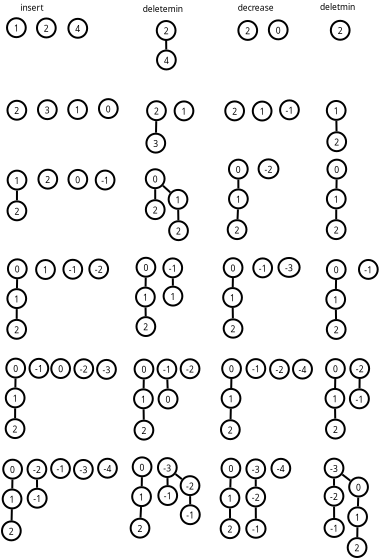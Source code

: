 <?xml version="1.0" encoding="UTF-8"?>
<dia:diagram xmlns:dia="http://www.lysator.liu.se/~alla/dia/">
  <dia:layer name="Hintergrund" visible="true" active="true">
    <dia:object type="Flowchart - Ellipse" version="0" id="O0">
      <dia:attribute name="obj_pos">
        <dia:point val="0.521,12.978"/>
      </dia:attribute>
      <dia:attribute name="obj_bb">
        <dia:rectangle val="0.471,12.928;1.508,13.974"/>
      </dia:attribute>
      <dia:attribute name="elem_corner">
        <dia:point val="0.521,12.978"/>
      </dia:attribute>
      <dia:attribute name="elem_width">
        <dia:real val="0.937"/>
      </dia:attribute>
      <dia:attribute name="elem_height">
        <dia:real val="0.946"/>
      </dia:attribute>
      <dia:attribute name="border_width">
        <dia:real val="0.1"/>
      </dia:attribute>
      <dia:attribute name="show_background">
        <dia:boolean val="true"/>
      </dia:attribute>
      <dia:attribute name="padding">
        <dia:real val="0.05"/>
      </dia:attribute>
      <dia:attribute name="text">
        <dia:composite type="text">
          <dia:attribute name="string">
            <dia:string>#1#</dia:string>
          </dia:attribute>
          <dia:attribute name="font">
            <dia:font family="sans" style="0" name="Helvetica"/>
          </dia:attribute>
          <dia:attribute name="height">
            <dia:real val="0.53"/>
          </dia:attribute>
          <dia:attribute name="pos">
            <dia:point val="0.99,13.581"/>
          </dia:attribute>
          <dia:attribute name="color">
            <dia:color val="#000000"/>
          </dia:attribute>
          <dia:attribute name="alignment">
            <dia:enum val="1"/>
          </dia:attribute>
        </dia:composite>
      </dia:attribute>
    </dia:object>
    <dia:object type="Flowchart - Ellipse" version="0" id="O1">
      <dia:attribute name="obj_pos">
        <dia:point val="2.019,12.991"/>
      </dia:attribute>
      <dia:attribute name="obj_bb">
        <dia:rectangle val="1.969,12.941;3.006,13.987"/>
      </dia:attribute>
      <dia:attribute name="elem_corner">
        <dia:point val="2.019,12.991"/>
      </dia:attribute>
      <dia:attribute name="elem_width">
        <dia:real val="0.937"/>
      </dia:attribute>
      <dia:attribute name="elem_height">
        <dia:real val="0.946"/>
      </dia:attribute>
      <dia:attribute name="border_width">
        <dia:real val="0.1"/>
      </dia:attribute>
      <dia:attribute name="show_background">
        <dia:boolean val="true"/>
      </dia:attribute>
      <dia:attribute name="padding">
        <dia:real val="0.05"/>
      </dia:attribute>
      <dia:attribute name="text">
        <dia:composite type="text">
          <dia:attribute name="string">
            <dia:string>#2#</dia:string>
          </dia:attribute>
          <dia:attribute name="font">
            <dia:font family="sans" style="0" name="Helvetica"/>
          </dia:attribute>
          <dia:attribute name="height">
            <dia:real val="0.53"/>
          </dia:attribute>
          <dia:attribute name="pos">
            <dia:point val="2.488,13.594"/>
          </dia:attribute>
          <dia:attribute name="color">
            <dia:color val="#000000"/>
          </dia:attribute>
          <dia:attribute name="alignment">
            <dia:enum val="1"/>
          </dia:attribute>
        </dia:composite>
      </dia:attribute>
    </dia:object>
    <dia:object type="Flowchart - Ellipse" version="0" id="O2">
      <dia:attribute name="obj_pos">
        <dia:point val="3.59,13.008"/>
      </dia:attribute>
      <dia:attribute name="obj_bb">
        <dia:rectangle val="3.54,12.959;4.577,14.004"/>
      </dia:attribute>
      <dia:attribute name="elem_corner">
        <dia:point val="3.59,13.008"/>
      </dia:attribute>
      <dia:attribute name="elem_width">
        <dia:real val="0.937"/>
      </dia:attribute>
      <dia:attribute name="elem_height">
        <dia:real val="0.946"/>
      </dia:attribute>
      <dia:attribute name="border_width">
        <dia:real val="0.1"/>
      </dia:attribute>
      <dia:attribute name="show_background">
        <dia:boolean val="true"/>
      </dia:attribute>
      <dia:attribute name="padding">
        <dia:real val="0.05"/>
      </dia:attribute>
      <dia:attribute name="text">
        <dia:composite type="text">
          <dia:attribute name="string">
            <dia:string>#4#</dia:string>
          </dia:attribute>
          <dia:attribute name="font">
            <dia:font family="sans" style="0" name="Helvetica"/>
          </dia:attribute>
          <dia:attribute name="height">
            <dia:real val="0.53"/>
          </dia:attribute>
          <dia:attribute name="pos">
            <dia:point val="4.058,13.611"/>
          </dia:attribute>
          <dia:attribute name="color">
            <dia:color val="#000000"/>
          </dia:attribute>
          <dia:attribute name="alignment">
            <dia:enum val="1"/>
          </dia:attribute>
        </dia:composite>
      </dia:attribute>
    </dia:object>
    <dia:object type="Flowchart - Ellipse" version="0" id="O3">
      <dia:attribute name="obj_pos">
        <dia:point val="12.089,13.115"/>
      </dia:attribute>
      <dia:attribute name="obj_bb">
        <dia:rectangle val="12.039,13.065;13.075,14.11"/>
      </dia:attribute>
      <dia:attribute name="elem_corner">
        <dia:point val="12.089,13.115"/>
      </dia:attribute>
      <dia:attribute name="elem_width">
        <dia:real val="0.937"/>
      </dia:attribute>
      <dia:attribute name="elem_height">
        <dia:real val="0.946"/>
      </dia:attribute>
      <dia:attribute name="border_width">
        <dia:real val="0.1"/>
      </dia:attribute>
      <dia:attribute name="show_background">
        <dia:boolean val="true"/>
      </dia:attribute>
      <dia:attribute name="padding">
        <dia:real val="0.05"/>
      </dia:attribute>
      <dia:attribute name="text">
        <dia:composite type="text">
          <dia:attribute name="string">
            <dia:string>#2#</dia:string>
          </dia:attribute>
          <dia:attribute name="font">
            <dia:font family="sans" style="0" name="Helvetica"/>
          </dia:attribute>
          <dia:attribute name="height">
            <dia:real val="0.53"/>
          </dia:attribute>
          <dia:attribute name="pos">
            <dia:point val="12.557,13.717"/>
          </dia:attribute>
          <dia:attribute name="color">
            <dia:color val="#000000"/>
          </dia:attribute>
          <dia:attribute name="alignment">
            <dia:enum val="1"/>
          </dia:attribute>
        </dia:composite>
      </dia:attribute>
    </dia:object>
    <dia:object type="Flowchart - Ellipse" version="0" id="O4">
      <dia:attribute name="obj_pos">
        <dia:point val="13.613,13.086"/>
      </dia:attribute>
      <dia:attribute name="obj_bb">
        <dia:rectangle val="13.563,13.036;14.6,14.082"/>
      </dia:attribute>
      <dia:attribute name="elem_corner">
        <dia:point val="13.613,13.086"/>
      </dia:attribute>
      <dia:attribute name="elem_width">
        <dia:real val="0.937"/>
      </dia:attribute>
      <dia:attribute name="elem_height">
        <dia:real val="0.946"/>
      </dia:attribute>
      <dia:attribute name="border_width">
        <dia:real val="0.1"/>
      </dia:attribute>
      <dia:attribute name="show_background">
        <dia:boolean val="true"/>
      </dia:attribute>
      <dia:attribute name="padding">
        <dia:real val="0.05"/>
      </dia:attribute>
      <dia:attribute name="text">
        <dia:composite type="text">
          <dia:attribute name="string">
            <dia:string>#0#</dia:string>
          </dia:attribute>
          <dia:attribute name="font">
            <dia:font family="sans" style="0" name="Helvetica"/>
          </dia:attribute>
          <dia:attribute name="height">
            <dia:real val="0.53"/>
          </dia:attribute>
          <dia:attribute name="pos">
            <dia:point val="14.082,13.689"/>
          </dia:attribute>
          <dia:attribute name="color">
            <dia:color val="#000000"/>
          </dia:attribute>
          <dia:attribute name="alignment">
            <dia:enum val="1"/>
          </dia:attribute>
        </dia:composite>
      </dia:attribute>
    </dia:object>
    <dia:object type="Flowchart - Ellipse" version="0" id="O5">
      <dia:attribute name="obj_pos">
        <dia:point val="8.009,13.117"/>
      </dia:attribute>
      <dia:attribute name="obj_bb">
        <dia:rectangle val="7.959,13.067;8.996,14.112"/>
      </dia:attribute>
      <dia:attribute name="elem_corner">
        <dia:point val="8.009,13.117"/>
      </dia:attribute>
      <dia:attribute name="elem_width">
        <dia:real val="0.937"/>
      </dia:attribute>
      <dia:attribute name="elem_height">
        <dia:real val="0.946"/>
      </dia:attribute>
      <dia:attribute name="border_width">
        <dia:real val="0.1"/>
      </dia:attribute>
      <dia:attribute name="show_background">
        <dia:boolean val="true"/>
      </dia:attribute>
      <dia:attribute name="padding">
        <dia:real val="0.05"/>
      </dia:attribute>
      <dia:attribute name="text">
        <dia:composite type="text">
          <dia:attribute name="string">
            <dia:string>#2#</dia:string>
          </dia:attribute>
          <dia:attribute name="font">
            <dia:font family="sans" style="0" name="Helvetica"/>
          </dia:attribute>
          <dia:attribute name="height">
            <dia:real val="0.53"/>
          </dia:attribute>
          <dia:attribute name="pos">
            <dia:point val="8.477,13.719"/>
          </dia:attribute>
          <dia:attribute name="color">
            <dia:color val="#000000"/>
          </dia:attribute>
          <dia:attribute name="alignment">
            <dia:enum val="1"/>
          </dia:attribute>
        </dia:composite>
      </dia:attribute>
    </dia:object>
    <dia:object type="Flowchart - Ellipse" version="0" id="O6">
      <dia:attribute name="obj_pos">
        <dia:point val="8.021,14.591"/>
      </dia:attribute>
      <dia:attribute name="obj_bb">
        <dia:rectangle val="7.971,14.541;9.008,15.587"/>
      </dia:attribute>
      <dia:attribute name="elem_corner">
        <dia:point val="8.021,14.591"/>
      </dia:attribute>
      <dia:attribute name="elem_width">
        <dia:real val="0.937"/>
      </dia:attribute>
      <dia:attribute name="elem_height">
        <dia:real val="0.946"/>
      </dia:attribute>
      <dia:attribute name="border_width">
        <dia:real val="0.1"/>
      </dia:attribute>
      <dia:attribute name="show_background">
        <dia:boolean val="true"/>
      </dia:attribute>
      <dia:attribute name="padding">
        <dia:real val="0.05"/>
      </dia:attribute>
      <dia:attribute name="text">
        <dia:composite type="text">
          <dia:attribute name="string">
            <dia:string>#4#</dia:string>
          </dia:attribute>
          <dia:attribute name="font">
            <dia:font family="sans" style="0" name="Helvetica"/>
          </dia:attribute>
          <dia:attribute name="height">
            <dia:real val="0.53"/>
          </dia:attribute>
          <dia:attribute name="pos">
            <dia:point val="8.489,15.194"/>
          </dia:attribute>
          <dia:attribute name="color">
            <dia:color val="#000000"/>
          </dia:attribute>
          <dia:attribute name="alignment">
            <dia:enum val="1"/>
          </dia:attribute>
        </dia:composite>
      </dia:attribute>
    </dia:object>
    <dia:object type="Standard - Line" version="0" id="O7">
      <dia:attribute name="obj_pos">
        <dia:point val="8.483,14.541"/>
      </dia:attribute>
      <dia:attribute name="obj_bb">
        <dia:rectangle val="8.427,14.012;8.534,14.592"/>
      </dia:attribute>
      <dia:attribute name="conn_endpoints">
        <dia:point val="8.483,14.541"/>
        <dia:point val="8.477,14.062"/>
      </dia:attribute>
      <dia:attribute name="numcp">
        <dia:int val="1"/>
      </dia:attribute>
      <dia:connections>
        <dia:connection handle="0" to="O6" connection="16"/>
        <dia:connection handle="1" to="O5" connection="12"/>
      </dia:connections>
    </dia:object>
    <dia:object type="Flowchart - Ellipse" version="0" id="O8">
      <dia:attribute name="obj_pos">
        <dia:point val="16.712,13.107"/>
      </dia:attribute>
      <dia:attribute name="obj_bb">
        <dia:rectangle val="16.662,13.057;17.699,14.103"/>
      </dia:attribute>
      <dia:attribute name="elem_corner">
        <dia:point val="16.712,13.107"/>
      </dia:attribute>
      <dia:attribute name="elem_width">
        <dia:real val="0.937"/>
      </dia:attribute>
      <dia:attribute name="elem_height">
        <dia:real val="0.946"/>
      </dia:attribute>
      <dia:attribute name="border_width">
        <dia:real val="0.1"/>
      </dia:attribute>
      <dia:attribute name="show_background">
        <dia:boolean val="true"/>
      </dia:attribute>
      <dia:attribute name="padding">
        <dia:real val="0.05"/>
      </dia:attribute>
      <dia:attribute name="text">
        <dia:composite type="text">
          <dia:attribute name="string">
            <dia:string>#2#</dia:string>
          </dia:attribute>
          <dia:attribute name="font">
            <dia:font family="sans" style="0" name="Helvetica"/>
          </dia:attribute>
          <dia:attribute name="height">
            <dia:real val="0.53"/>
          </dia:attribute>
          <dia:attribute name="pos">
            <dia:point val="17.18,13.71"/>
          </dia:attribute>
          <dia:attribute name="color">
            <dia:color val="#000000"/>
          </dia:attribute>
          <dia:attribute name="alignment">
            <dia:enum val="1"/>
          </dia:attribute>
        </dia:composite>
      </dia:attribute>
    </dia:object>
    <dia:object type="Flowchart - Ellipse" version="0" id="O9">
      <dia:attribute name="obj_pos">
        <dia:point val="0.544,17.105"/>
      </dia:attribute>
      <dia:attribute name="obj_bb">
        <dia:rectangle val="0.494,17.055;1.531,18.101"/>
      </dia:attribute>
      <dia:attribute name="elem_corner">
        <dia:point val="0.544,17.105"/>
      </dia:attribute>
      <dia:attribute name="elem_width">
        <dia:real val="0.937"/>
      </dia:attribute>
      <dia:attribute name="elem_height">
        <dia:real val="0.946"/>
      </dia:attribute>
      <dia:attribute name="border_width">
        <dia:real val="0.1"/>
      </dia:attribute>
      <dia:attribute name="show_background">
        <dia:boolean val="true"/>
      </dia:attribute>
      <dia:attribute name="padding">
        <dia:real val="0.05"/>
      </dia:attribute>
      <dia:attribute name="text">
        <dia:composite type="text">
          <dia:attribute name="string">
            <dia:string>#2#</dia:string>
          </dia:attribute>
          <dia:attribute name="font">
            <dia:font family="sans" style="0" name="Helvetica"/>
          </dia:attribute>
          <dia:attribute name="height">
            <dia:real val="0.53"/>
          </dia:attribute>
          <dia:attribute name="pos">
            <dia:point val="1.013,17.708"/>
          </dia:attribute>
          <dia:attribute name="color">
            <dia:color val="#000000"/>
          </dia:attribute>
          <dia:attribute name="alignment">
            <dia:enum val="1"/>
          </dia:attribute>
        </dia:composite>
      </dia:attribute>
    </dia:object>
    <dia:object type="Flowchart - Ellipse" version="0" id="O10">
      <dia:attribute name="obj_pos">
        <dia:point val="2.069,17.077"/>
      </dia:attribute>
      <dia:attribute name="obj_bb">
        <dia:rectangle val="2.019,17.027;3.056,18.073"/>
      </dia:attribute>
      <dia:attribute name="elem_corner">
        <dia:point val="2.069,17.077"/>
      </dia:attribute>
      <dia:attribute name="elem_width">
        <dia:real val="0.937"/>
      </dia:attribute>
      <dia:attribute name="elem_height">
        <dia:real val="0.946"/>
      </dia:attribute>
      <dia:attribute name="border_width">
        <dia:real val="0.1"/>
      </dia:attribute>
      <dia:attribute name="show_background">
        <dia:boolean val="true"/>
      </dia:attribute>
      <dia:attribute name="padding">
        <dia:real val="0.05"/>
      </dia:attribute>
      <dia:attribute name="text">
        <dia:composite type="text">
          <dia:attribute name="string">
            <dia:string>#3#</dia:string>
          </dia:attribute>
          <dia:attribute name="font">
            <dia:font family="sans" style="0" name="Helvetica"/>
          </dia:attribute>
          <dia:attribute name="height">
            <dia:real val="0.53"/>
          </dia:attribute>
          <dia:attribute name="pos">
            <dia:point val="2.538,17.68"/>
          </dia:attribute>
          <dia:attribute name="color">
            <dia:color val="#000000"/>
          </dia:attribute>
          <dia:attribute name="alignment">
            <dia:enum val="1"/>
          </dia:attribute>
        </dia:composite>
      </dia:attribute>
    </dia:object>
    <dia:object type="Flowchart - Ellipse" version="0" id="O11">
      <dia:attribute name="obj_pos">
        <dia:point val="3.582,17.068"/>
      </dia:attribute>
      <dia:attribute name="obj_bb">
        <dia:rectangle val="3.532,17.018;4.569,18.064"/>
      </dia:attribute>
      <dia:attribute name="elem_corner">
        <dia:point val="3.582,17.068"/>
      </dia:attribute>
      <dia:attribute name="elem_width">
        <dia:real val="0.937"/>
      </dia:attribute>
      <dia:attribute name="elem_height">
        <dia:real val="0.946"/>
      </dia:attribute>
      <dia:attribute name="border_width">
        <dia:real val="0.1"/>
      </dia:attribute>
      <dia:attribute name="show_background">
        <dia:boolean val="true"/>
      </dia:attribute>
      <dia:attribute name="padding">
        <dia:real val="0.05"/>
      </dia:attribute>
      <dia:attribute name="text">
        <dia:composite type="text">
          <dia:attribute name="string">
            <dia:string>#1#</dia:string>
          </dia:attribute>
          <dia:attribute name="font">
            <dia:font family="sans" style="0" name="Helvetica"/>
          </dia:attribute>
          <dia:attribute name="height">
            <dia:real val="0.53"/>
          </dia:attribute>
          <dia:attribute name="pos">
            <dia:point val="4.05,17.671"/>
          </dia:attribute>
          <dia:attribute name="color">
            <dia:color val="#000000"/>
          </dia:attribute>
          <dia:attribute name="alignment">
            <dia:enum val="1"/>
          </dia:attribute>
        </dia:composite>
      </dia:attribute>
    </dia:object>
    <dia:object type="Flowchart - Ellipse" version="0" id="O12">
      <dia:attribute name="obj_pos">
        <dia:point val="5.118,17.022"/>
      </dia:attribute>
      <dia:attribute name="obj_bb">
        <dia:rectangle val="5.068,16.972;6.105,18.018"/>
      </dia:attribute>
      <dia:attribute name="elem_corner">
        <dia:point val="5.118,17.022"/>
      </dia:attribute>
      <dia:attribute name="elem_width">
        <dia:real val="0.937"/>
      </dia:attribute>
      <dia:attribute name="elem_height">
        <dia:real val="0.946"/>
      </dia:attribute>
      <dia:attribute name="border_width">
        <dia:real val="0.1"/>
      </dia:attribute>
      <dia:attribute name="show_background">
        <dia:boolean val="true"/>
      </dia:attribute>
      <dia:attribute name="padding">
        <dia:real val="0.05"/>
      </dia:attribute>
      <dia:attribute name="text">
        <dia:composite type="text">
          <dia:attribute name="string">
            <dia:string>#0#</dia:string>
          </dia:attribute>
          <dia:attribute name="font">
            <dia:font family="sans" style="0" name="Helvetica"/>
          </dia:attribute>
          <dia:attribute name="height">
            <dia:real val="0.53"/>
          </dia:attribute>
          <dia:attribute name="pos">
            <dia:point val="5.586,17.625"/>
          </dia:attribute>
          <dia:attribute name="color">
            <dia:color val="#000000"/>
          </dia:attribute>
          <dia:attribute name="alignment">
            <dia:enum val="1"/>
          </dia:attribute>
        </dia:composite>
      </dia:attribute>
    </dia:object>
    <dia:object type="Flowchart - Ellipse" version="0" id="O13">
      <dia:attribute name="obj_pos">
        <dia:point val="7.525,17.128"/>
      </dia:attribute>
      <dia:attribute name="obj_bb">
        <dia:rectangle val="7.475,17.078;8.512,18.124"/>
      </dia:attribute>
      <dia:attribute name="elem_corner">
        <dia:point val="7.525,17.128"/>
      </dia:attribute>
      <dia:attribute name="elem_width">
        <dia:real val="0.937"/>
      </dia:attribute>
      <dia:attribute name="elem_height">
        <dia:real val="0.946"/>
      </dia:attribute>
      <dia:attribute name="border_width">
        <dia:real val="0.1"/>
      </dia:attribute>
      <dia:attribute name="show_background">
        <dia:boolean val="true"/>
      </dia:attribute>
      <dia:attribute name="padding">
        <dia:real val="0.05"/>
      </dia:attribute>
      <dia:attribute name="text">
        <dia:composite type="text">
          <dia:attribute name="string">
            <dia:string>#2#</dia:string>
          </dia:attribute>
          <dia:attribute name="font">
            <dia:font family="sans" style="0" name="Helvetica"/>
          </dia:attribute>
          <dia:attribute name="height">
            <dia:real val="0.53"/>
          </dia:attribute>
          <dia:attribute name="pos">
            <dia:point val="7.994,17.731"/>
          </dia:attribute>
          <dia:attribute name="color">
            <dia:color val="#000000"/>
          </dia:attribute>
          <dia:attribute name="alignment">
            <dia:enum val="1"/>
          </dia:attribute>
        </dia:composite>
      </dia:attribute>
    </dia:object>
    <dia:object type="Flowchart - Ellipse" version="0" id="O14">
      <dia:attribute name="obj_pos">
        <dia:point val="7.491,18.75"/>
      </dia:attribute>
      <dia:attribute name="obj_bb">
        <dia:rectangle val="7.441,18.701;8.478,19.746"/>
      </dia:attribute>
      <dia:attribute name="elem_corner">
        <dia:point val="7.491,18.75"/>
      </dia:attribute>
      <dia:attribute name="elem_width">
        <dia:real val="0.937"/>
      </dia:attribute>
      <dia:attribute name="elem_height">
        <dia:real val="0.946"/>
      </dia:attribute>
      <dia:attribute name="border_width">
        <dia:real val="0.1"/>
      </dia:attribute>
      <dia:attribute name="show_background">
        <dia:boolean val="true"/>
      </dia:attribute>
      <dia:attribute name="padding">
        <dia:real val="0.05"/>
      </dia:attribute>
      <dia:attribute name="text">
        <dia:composite type="text">
          <dia:attribute name="string">
            <dia:string>#3#</dia:string>
          </dia:attribute>
          <dia:attribute name="font">
            <dia:font family="sans" style="0" name="Helvetica"/>
          </dia:attribute>
          <dia:attribute name="height">
            <dia:real val="0.53"/>
          </dia:attribute>
          <dia:attribute name="pos">
            <dia:point val="7.959,19.353"/>
          </dia:attribute>
          <dia:attribute name="color">
            <dia:color val="#000000"/>
          </dia:attribute>
          <dia:attribute name="alignment">
            <dia:enum val="1"/>
          </dia:attribute>
        </dia:composite>
      </dia:attribute>
    </dia:object>
    <dia:object type="Standard - Line" version="0" id="O15">
      <dia:attribute name="obj_pos">
        <dia:point val="7.983,18.122"/>
      </dia:attribute>
      <dia:attribute name="obj_bb">
        <dia:rectangle val="7.919,18.071;8.034,18.753"/>
      </dia:attribute>
      <dia:attribute name="conn_endpoints">
        <dia:point val="7.983,18.122"/>
        <dia:point val="7.97,18.702"/>
      </dia:attribute>
      <dia:attribute name="numcp">
        <dia:int val="1"/>
      </dia:attribute>
      <dia:connections>
        <dia:connection handle="0" to="O13" connection="16"/>
        <dia:connection handle="1" to="O14" connection="16"/>
      </dia:connections>
    </dia:object>
    <dia:object type="Flowchart - Ellipse" version="0" id="O16">
      <dia:attribute name="obj_pos">
        <dia:point val="8.901,17.137"/>
      </dia:attribute>
      <dia:attribute name="obj_bb">
        <dia:rectangle val="8.851,17.087;9.888,18.132"/>
      </dia:attribute>
      <dia:attribute name="elem_corner">
        <dia:point val="8.901,17.137"/>
      </dia:attribute>
      <dia:attribute name="elem_width">
        <dia:real val="0.937"/>
      </dia:attribute>
      <dia:attribute name="elem_height">
        <dia:real val="0.946"/>
      </dia:attribute>
      <dia:attribute name="border_width">
        <dia:real val="0.1"/>
      </dia:attribute>
      <dia:attribute name="show_background">
        <dia:boolean val="true"/>
      </dia:attribute>
      <dia:attribute name="padding">
        <dia:real val="0.05"/>
      </dia:attribute>
      <dia:attribute name="text">
        <dia:composite type="text">
          <dia:attribute name="string">
            <dia:string>#1#</dia:string>
          </dia:attribute>
          <dia:attribute name="font">
            <dia:font family="sans" style="0" name="Helvetica"/>
          </dia:attribute>
          <dia:attribute name="height">
            <dia:real val="0.53"/>
          </dia:attribute>
          <dia:attribute name="pos">
            <dia:point val="9.369,17.739"/>
          </dia:attribute>
          <dia:attribute name="color">
            <dia:color val="#000000"/>
          </dia:attribute>
          <dia:attribute name="alignment">
            <dia:enum val="1"/>
          </dia:attribute>
        </dia:composite>
      </dia:attribute>
    </dia:object>
    <dia:object type="Flowchart - Ellipse" version="0" id="O17">
      <dia:attribute name="obj_pos">
        <dia:point val="11.434,17.137"/>
      </dia:attribute>
      <dia:attribute name="obj_bb">
        <dia:rectangle val="11.384,17.087;12.421,18.132"/>
      </dia:attribute>
      <dia:attribute name="elem_corner">
        <dia:point val="11.434,17.137"/>
      </dia:attribute>
      <dia:attribute name="elem_width">
        <dia:real val="0.937"/>
      </dia:attribute>
      <dia:attribute name="elem_height">
        <dia:real val="0.946"/>
      </dia:attribute>
      <dia:attribute name="border_width">
        <dia:real val="0.1"/>
      </dia:attribute>
      <dia:attribute name="show_background">
        <dia:boolean val="true"/>
      </dia:attribute>
      <dia:attribute name="padding">
        <dia:real val="0.05"/>
      </dia:attribute>
      <dia:attribute name="text">
        <dia:composite type="text">
          <dia:attribute name="string">
            <dia:string>#2#</dia:string>
          </dia:attribute>
          <dia:attribute name="font">
            <dia:font family="sans" style="0" name="Helvetica"/>
          </dia:attribute>
          <dia:attribute name="height">
            <dia:real val="0.53"/>
          </dia:attribute>
          <dia:attribute name="pos">
            <dia:point val="11.902,17.739"/>
          </dia:attribute>
          <dia:attribute name="color">
            <dia:color val="#000000"/>
          </dia:attribute>
          <dia:attribute name="alignment">
            <dia:enum val="1"/>
          </dia:attribute>
        </dia:composite>
      </dia:attribute>
    </dia:object>
    <dia:object type="Flowchart - Ellipse" version="0" id="O18">
      <dia:attribute name="obj_pos">
        <dia:point val="14.174,17.085"/>
      </dia:attribute>
      <dia:attribute name="obj_bb">
        <dia:rectangle val="14.123,17.035;15.16,18.081"/>
      </dia:attribute>
      <dia:attribute name="elem_corner">
        <dia:point val="14.174,17.085"/>
      </dia:attribute>
      <dia:attribute name="elem_width">
        <dia:real val="0.937"/>
      </dia:attribute>
      <dia:attribute name="elem_height">
        <dia:real val="0.946"/>
      </dia:attribute>
      <dia:attribute name="border_width">
        <dia:real val="0.1"/>
      </dia:attribute>
      <dia:attribute name="show_background">
        <dia:boolean val="true"/>
      </dia:attribute>
      <dia:attribute name="padding">
        <dia:real val="0.05"/>
      </dia:attribute>
      <dia:attribute name="text">
        <dia:composite type="text">
          <dia:attribute name="string">
            <dia:string>#-1#</dia:string>
          </dia:attribute>
          <dia:attribute name="font">
            <dia:font family="sans" style="0" name="Helvetica"/>
          </dia:attribute>
          <dia:attribute name="height">
            <dia:real val="0.53"/>
          </dia:attribute>
          <dia:attribute name="pos">
            <dia:point val="14.642,17.688"/>
          </dia:attribute>
          <dia:attribute name="color">
            <dia:color val="#000000"/>
          </dia:attribute>
          <dia:attribute name="alignment">
            <dia:enum val="1"/>
          </dia:attribute>
        </dia:composite>
      </dia:attribute>
    </dia:object>
    <dia:object type="Flowchart - Ellipse" version="0" id="O19">
      <dia:attribute name="obj_pos">
        <dia:point val="12.809,17.145"/>
      </dia:attribute>
      <dia:attribute name="obj_bb">
        <dia:rectangle val="12.759,17.095;13.796,18.141"/>
      </dia:attribute>
      <dia:attribute name="elem_corner">
        <dia:point val="12.809,17.145"/>
      </dia:attribute>
      <dia:attribute name="elem_width">
        <dia:real val="0.937"/>
      </dia:attribute>
      <dia:attribute name="elem_height">
        <dia:real val="0.946"/>
      </dia:attribute>
      <dia:attribute name="border_width">
        <dia:real val="0.1"/>
      </dia:attribute>
      <dia:attribute name="show_background">
        <dia:boolean val="true"/>
      </dia:attribute>
      <dia:attribute name="padding">
        <dia:real val="0.05"/>
      </dia:attribute>
      <dia:attribute name="text">
        <dia:composite type="text">
          <dia:attribute name="string">
            <dia:string>#1#</dia:string>
          </dia:attribute>
          <dia:attribute name="font">
            <dia:font family="sans" style="0" name="Helvetica"/>
          </dia:attribute>
          <dia:attribute name="height">
            <dia:real val="0.53"/>
          </dia:attribute>
          <dia:attribute name="pos">
            <dia:point val="13.278,17.748"/>
          </dia:attribute>
          <dia:attribute name="color">
            <dia:color val="#000000"/>
          </dia:attribute>
          <dia:attribute name="alignment">
            <dia:enum val="1"/>
          </dia:attribute>
        </dia:composite>
      </dia:attribute>
    </dia:object>
    <dia:object type="Flowchart - Ellipse" version="0" id="O20">
      <dia:attribute name="obj_pos">
        <dia:point val="16.512,17.114"/>
      </dia:attribute>
      <dia:attribute name="obj_bb">
        <dia:rectangle val="16.462,17.064;17.499,18.109"/>
      </dia:attribute>
      <dia:attribute name="elem_corner">
        <dia:point val="16.512,17.114"/>
      </dia:attribute>
      <dia:attribute name="elem_width">
        <dia:real val="0.937"/>
      </dia:attribute>
      <dia:attribute name="elem_height">
        <dia:real val="0.946"/>
      </dia:attribute>
      <dia:attribute name="border_width">
        <dia:real val="0.1"/>
      </dia:attribute>
      <dia:attribute name="show_background">
        <dia:boolean val="true"/>
      </dia:attribute>
      <dia:attribute name="padding">
        <dia:real val="0.05"/>
      </dia:attribute>
      <dia:attribute name="text">
        <dia:composite type="text">
          <dia:attribute name="string">
            <dia:string>#1#</dia:string>
          </dia:attribute>
          <dia:attribute name="font">
            <dia:font family="sans" style="0" name="Helvetica"/>
          </dia:attribute>
          <dia:attribute name="height">
            <dia:real val="0.53"/>
          </dia:attribute>
          <dia:attribute name="pos">
            <dia:point val="16.98,17.716"/>
          </dia:attribute>
          <dia:attribute name="color">
            <dia:color val="#000000"/>
          </dia:attribute>
          <dia:attribute name="alignment">
            <dia:enum val="1"/>
          </dia:attribute>
        </dia:composite>
      </dia:attribute>
    </dia:object>
    <dia:object type="Flowchart - Ellipse" version="0" id="O21">
      <dia:attribute name="obj_pos">
        <dia:point val="16.537,18.679"/>
      </dia:attribute>
      <dia:attribute name="obj_bb">
        <dia:rectangle val="16.487,18.629;17.523,19.675"/>
      </dia:attribute>
      <dia:attribute name="elem_corner">
        <dia:point val="16.537,18.679"/>
      </dia:attribute>
      <dia:attribute name="elem_width">
        <dia:real val="0.937"/>
      </dia:attribute>
      <dia:attribute name="elem_height">
        <dia:real val="0.946"/>
      </dia:attribute>
      <dia:attribute name="border_width">
        <dia:real val="0.1"/>
      </dia:attribute>
      <dia:attribute name="show_background">
        <dia:boolean val="true"/>
      </dia:attribute>
      <dia:attribute name="padding">
        <dia:real val="0.05"/>
      </dia:attribute>
      <dia:attribute name="text">
        <dia:composite type="text">
          <dia:attribute name="string">
            <dia:string>#2#</dia:string>
          </dia:attribute>
          <dia:attribute name="font">
            <dia:font family="sans" style="0" name="Helvetica"/>
          </dia:attribute>
          <dia:attribute name="height">
            <dia:real val="0.53"/>
          </dia:attribute>
          <dia:attribute name="pos">
            <dia:point val="17.005,19.282"/>
          </dia:attribute>
          <dia:attribute name="color">
            <dia:color val="#000000"/>
          </dia:attribute>
          <dia:attribute name="alignment">
            <dia:enum val="1"/>
          </dia:attribute>
        </dia:composite>
      </dia:attribute>
    </dia:object>
    <dia:object type="Standard - Line" version="0" id="O22">
      <dia:attribute name="obj_pos">
        <dia:point val="16.988,18.108"/>
      </dia:attribute>
      <dia:attribute name="obj_bb">
        <dia:rectangle val="16.938,18.057;17.048,18.682"/>
      </dia:attribute>
      <dia:attribute name="conn_endpoints">
        <dia:point val="16.988,18.108"/>
        <dia:point val="16.997,18.631"/>
      </dia:attribute>
      <dia:attribute name="numcp">
        <dia:int val="1"/>
      </dia:attribute>
      <dia:connections>
        <dia:connection handle="0" to="O20" connection="16"/>
        <dia:connection handle="1" to="O21" connection="16"/>
      </dia:connections>
    </dia:object>
    <dia:object type="Flowchart - Ellipse" version="0" id="O23">
      <dia:attribute name="obj_pos">
        <dia:point val="0.552,20.598"/>
      </dia:attribute>
      <dia:attribute name="obj_bb">
        <dia:rectangle val="0.502,20.548;1.538,21.594"/>
      </dia:attribute>
      <dia:attribute name="elem_corner">
        <dia:point val="0.552,20.598"/>
      </dia:attribute>
      <dia:attribute name="elem_width">
        <dia:real val="0.937"/>
      </dia:attribute>
      <dia:attribute name="elem_height">
        <dia:real val="0.946"/>
      </dia:attribute>
      <dia:attribute name="border_width">
        <dia:real val="0.1"/>
      </dia:attribute>
      <dia:attribute name="show_background">
        <dia:boolean val="true"/>
      </dia:attribute>
      <dia:attribute name="padding">
        <dia:real val="0.05"/>
      </dia:attribute>
      <dia:attribute name="text">
        <dia:composite type="text">
          <dia:attribute name="string">
            <dia:string>#1#</dia:string>
          </dia:attribute>
          <dia:attribute name="font">
            <dia:font family="sans" style="0" name="Helvetica"/>
          </dia:attribute>
          <dia:attribute name="height">
            <dia:real val="0.53"/>
          </dia:attribute>
          <dia:attribute name="pos">
            <dia:point val="1.02,21.201"/>
          </dia:attribute>
          <dia:attribute name="color">
            <dia:color val="#000000"/>
          </dia:attribute>
          <dia:attribute name="alignment">
            <dia:enum val="1"/>
          </dia:attribute>
        </dia:composite>
      </dia:attribute>
    </dia:object>
    <dia:object type="Flowchart - Ellipse" version="0" id="O24">
      <dia:attribute name="obj_pos">
        <dia:point val="0.547,22.134"/>
      </dia:attribute>
      <dia:attribute name="obj_bb">
        <dia:rectangle val="0.497,22.084;1.533,23.13"/>
      </dia:attribute>
      <dia:attribute name="elem_corner">
        <dia:point val="0.547,22.134"/>
      </dia:attribute>
      <dia:attribute name="elem_width">
        <dia:real val="0.937"/>
      </dia:attribute>
      <dia:attribute name="elem_height">
        <dia:real val="0.946"/>
      </dia:attribute>
      <dia:attribute name="border_width">
        <dia:real val="0.1"/>
      </dia:attribute>
      <dia:attribute name="show_background">
        <dia:boolean val="true"/>
      </dia:attribute>
      <dia:attribute name="padding">
        <dia:real val="0.05"/>
      </dia:attribute>
      <dia:attribute name="text">
        <dia:composite type="text">
          <dia:attribute name="string">
            <dia:string>#2#</dia:string>
          </dia:attribute>
          <dia:attribute name="font">
            <dia:font family="sans" style="0" name="Helvetica"/>
          </dia:attribute>
          <dia:attribute name="height">
            <dia:real val="0.53"/>
          </dia:attribute>
          <dia:attribute name="pos">
            <dia:point val="1.015,22.737"/>
          </dia:attribute>
          <dia:attribute name="color">
            <dia:color val="#000000"/>
          </dia:attribute>
          <dia:attribute name="alignment">
            <dia:enum val="1"/>
          </dia:attribute>
        </dia:composite>
      </dia:attribute>
    </dia:object>
    <dia:object type="Standard - Line" version="0" id="O25">
      <dia:attribute name="obj_pos">
        <dia:point val="1.018,21.594"/>
      </dia:attribute>
      <dia:attribute name="obj_bb">
        <dia:rectangle val="0.967,21.544;1.068,22.135"/>
      </dia:attribute>
      <dia:attribute name="conn_endpoints">
        <dia:point val="1.018,21.594"/>
        <dia:point val="1.017,22.084"/>
      </dia:attribute>
      <dia:attribute name="numcp">
        <dia:int val="1"/>
      </dia:attribute>
      <dia:connections>
        <dia:connection handle="0" to="O23" connection="16"/>
        <dia:connection handle="1" to="O24" connection="16"/>
      </dia:connections>
    </dia:object>
    <dia:object type="Flowchart - Ellipse" version="0" id="O26">
      <dia:attribute name="obj_pos">
        <dia:point val="2.092,20.552"/>
      </dia:attribute>
      <dia:attribute name="obj_bb">
        <dia:rectangle val="2.042,20.502;3.079,21.548"/>
      </dia:attribute>
      <dia:attribute name="elem_corner">
        <dia:point val="2.092,20.552"/>
      </dia:attribute>
      <dia:attribute name="elem_width">
        <dia:real val="0.937"/>
      </dia:attribute>
      <dia:attribute name="elem_height">
        <dia:real val="0.946"/>
      </dia:attribute>
      <dia:attribute name="border_width">
        <dia:real val="0.1"/>
      </dia:attribute>
      <dia:attribute name="show_background">
        <dia:boolean val="true"/>
      </dia:attribute>
      <dia:attribute name="padding">
        <dia:real val="0.05"/>
      </dia:attribute>
      <dia:attribute name="text">
        <dia:composite type="text">
          <dia:attribute name="string">
            <dia:string>#2#</dia:string>
          </dia:attribute>
          <dia:attribute name="font">
            <dia:font family="sans" style="0" name="Helvetica"/>
          </dia:attribute>
          <dia:attribute name="height">
            <dia:real val="0.53"/>
          </dia:attribute>
          <dia:attribute name="pos">
            <dia:point val="2.56,21.155"/>
          </dia:attribute>
          <dia:attribute name="color">
            <dia:color val="#000000"/>
          </dia:attribute>
          <dia:attribute name="alignment">
            <dia:enum val="1"/>
          </dia:attribute>
        </dia:composite>
      </dia:attribute>
    </dia:object>
    <dia:object type="Flowchart - Ellipse" version="0" id="O27">
      <dia:attribute name="obj_pos">
        <dia:point val="3.593,20.562"/>
      </dia:attribute>
      <dia:attribute name="obj_bb">
        <dia:rectangle val="3.543,20.512;4.58,21.557"/>
      </dia:attribute>
      <dia:attribute name="elem_corner">
        <dia:point val="3.593,20.562"/>
      </dia:attribute>
      <dia:attribute name="elem_width">
        <dia:real val="0.937"/>
      </dia:attribute>
      <dia:attribute name="elem_height">
        <dia:real val="0.946"/>
      </dia:attribute>
      <dia:attribute name="border_width">
        <dia:real val="0.1"/>
      </dia:attribute>
      <dia:attribute name="show_background">
        <dia:boolean val="true"/>
      </dia:attribute>
      <dia:attribute name="padding">
        <dia:real val="0.05"/>
      </dia:attribute>
      <dia:attribute name="text">
        <dia:composite type="text">
          <dia:attribute name="string">
            <dia:string>#0#</dia:string>
          </dia:attribute>
          <dia:attribute name="font">
            <dia:font family="sans" style="0" name="Helvetica"/>
          </dia:attribute>
          <dia:attribute name="height">
            <dia:real val="0.53"/>
          </dia:attribute>
          <dia:attribute name="pos">
            <dia:point val="4.062,21.164"/>
          </dia:attribute>
          <dia:attribute name="color">
            <dia:color val="#000000"/>
          </dia:attribute>
          <dia:attribute name="alignment">
            <dia:enum val="1"/>
          </dia:attribute>
        </dia:composite>
      </dia:attribute>
    </dia:object>
    <dia:object type="Flowchart - Ellipse" version="0" id="O28">
      <dia:attribute name="obj_pos">
        <dia:point val="4.957,20.594"/>
      </dia:attribute>
      <dia:attribute name="obj_bb">
        <dia:rectangle val="4.907,20.544;5.944,21.589"/>
      </dia:attribute>
      <dia:attribute name="elem_corner">
        <dia:point val="4.957,20.594"/>
      </dia:attribute>
      <dia:attribute name="elem_width">
        <dia:real val="0.937"/>
      </dia:attribute>
      <dia:attribute name="elem_height">
        <dia:real val="0.946"/>
      </dia:attribute>
      <dia:attribute name="border_width">
        <dia:real val="0.1"/>
      </dia:attribute>
      <dia:attribute name="show_background">
        <dia:boolean val="true"/>
      </dia:attribute>
      <dia:attribute name="padding">
        <dia:real val="0.05"/>
      </dia:attribute>
      <dia:attribute name="text">
        <dia:composite type="text">
          <dia:attribute name="string">
            <dia:string>#-1#</dia:string>
          </dia:attribute>
          <dia:attribute name="font">
            <dia:font family="sans" style="0" name="Helvetica"/>
          </dia:attribute>
          <dia:attribute name="height">
            <dia:real val="0.53"/>
          </dia:attribute>
          <dia:attribute name="pos">
            <dia:point val="5.426,21.197"/>
          </dia:attribute>
          <dia:attribute name="color">
            <dia:color val="#000000"/>
          </dia:attribute>
          <dia:attribute name="alignment">
            <dia:enum val="1"/>
          </dia:attribute>
        </dia:composite>
      </dia:attribute>
    </dia:object>
    <dia:object type="Flowchart - Ellipse" version="0" id="O29">
      <dia:attribute name="obj_pos">
        <dia:point val="8.603,21.561"/>
      </dia:attribute>
      <dia:attribute name="obj_bb">
        <dia:rectangle val="8.553,21.511;9.59,22.557"/>
      </dia:attribute>
      <dia:attribute name="elem_corner">
        <dia:point val="8.603,21.561"/>
      </dia:attribute>
      <dia:attribute name="elem_width">
        <dia:real val="0.937"/>
      </dia:attribute>
      <dia:attribute name="elem_height">
        <dia:real val="0.946"/>
      </dia:attribute>
      <dia:attribute name="border_width">
        <dia:real val="0.1"/>
      </dia:attribute>
      <dia:attribute name="show_background">
        <dia:boolean val="true"/>
      </dia:attribute>
      <dia:attribute name="padding">
        <dia:real val="0.05"/>
      </dia:attribute>
      <dia:attribute name="text">
        <dia:composite type="text">
          <dia:attribute name="string">
            <dia:string>#1#</dia:string>
          </dia:attribute>
          <dia:attribute name="font">
            <dia:font family="sans" style="0" name="Helvetica"/>
          </dia:attribute>
          <dia:attribute name="height">
            <dia:real val="0.53"/>
          </dia:attribute>
          <dia:attribute name="pos">
            <dia:point val="9.072,22.164"/>
          </dia:attribute>
          <dia:attribute name="color">
            <dia:color val="#000000"/>
          </dia:attribute>
          <dia:attribute name="alignment">
            <dia:enum val="1"/>
          </dia:attribute>
        </dia:composite>
      </dia:attribute>
    </dia:object>
    <dia:object type="Flowchart - Ellipse" version="0" id="O30">
      <dia:attribute name="obj_pos">
        <dia:point val="8.628,23.127"/>
      </dia:attribute>
      <dia:attribute name="obj_bb">
        <dia:rectangle val="8.578,23.077;9.615,24.123"/>
      </dia:attribute>
      <dia:attribute name="elem_corner">
        <dia:point val="8.628,23.127"/>
      </dia:attribute>
      <dia:attribute name="elem_width">
        <dia:real val="0.937"/>
      </dia:attribute>
      <dia:attribute name="elem_height">
        <dia:real val="0.946"/>
      </dia:attribute>
      <dia:attribute name="border_width">
        <dia:real val="0.1"/>
      </dia:attribute>
      <dia:attribute name="show_background">
        <dia:boolean val="true"/>
      </dia:attribute>
      <dia:attribute name="padding">
        <dia:real val="0.05"/>
      </dia:attribute>
      <dia:attribute name="text">
        <dia:composite type="text">
          <dia:attribute name="string">
            <dia:string>#2#</dia:string>
          </dia:attribute>
          <dia:attribute name="font">
            <dia:font family="sans" style="0" name="Helvetica"/>
          </dia:attribute>
          <dia:attribute name="height">
            <dia:real val="0.53"/>
          </dia:attribute>
          <dia:attribute name="pos">
            <dia:point val="9.096,23.73"/>
          </dia:attribute>
          <dia:attribute name="color">
            <dia:color val="#000000"/>
          </dia:attribute>
          <dia:attribute name="alignment">
            <dia:enum val="1"/>
          </dia:attribute>
        </dia:composite>
      </dia:attribute>
    </dia:object>
    <dia:object type="Standard - Line" version="0" id="O31">
      <dia:attribute name="obj_pos">
        <dia:point val="9.08,22.555"/>
      </dia:attribute>
      <dia:attribute name="obj_bb">
        <dia:rectangle val="9.029,22.505;9.139,23.129"/>
      </dia:attribute>
      <dia:attribute name="conn_endpoints">
        <dia:point val="9.08,22.555"/>
        <dia:point val="9.088,23.078"/>
      </dia:attribute>
      <dia:attribute name="numcp">
        <dia:int val="1"/>
      </dia:attribute>
      <dia:connections>
        <dia:connection handle="0" to="O29" connection="16"/>
        <dia:connection handle="1" to="O30" connection="16"/>
      </dia:connections>
    </dia:object>
    <dia:object type="Flowchart - Ellipse" version="0" id="O32">
      <dia:attribute name="obj_pos">
        <dia:point val="7.461,20.529"/>
      </dia:attribute>
      <dia:attribute name="obj_bb">
        <dia:rectangle val="7.411,20.48;8.448,21.525"/>
      </dia:attribute>
      <dia:attribute name="elem_corner">
        <dia:point val="7.461,20.529"/>
      </dia:attribute>
      <dia:attribute name="elem_width">
        <dia:real val="0.937"/>
      </dia:attribute>
      <dia:attribute name="elem_height">
        <dia:real val="0.946"/>
      </dia:attribute>
      <dia:attribute name="border_width">
        <dia:real val="0.1"/>
      </dia:attribute>
      <dia:attribute name="show_background">
        <dia:boolean val="true"/>
      </dia:attribute>
      <dia:attribute name="padding">
        <dia:real val="0.05"/>
      </dia:attribute>
      <dia:attribute name="text">
        <dia:composite type="text">
          <dia:attribute name="string">
            <dia:string>#0#</dia:string>
          </dia:attribute>
          <dia:attribute name="font">
            <dia:font family="sans" style="0" name="Helvetica"/>
          </dia:attribute>
          <dia:attribute name="height">
            <dia:real val="0.53"/>
          </dia:attribute>
          <dia:attribute name="pos">
            <dia:point val="7.93,21.132"/>
          </dia:attribute>
          <dia:attribute name="color">
            <dia:color val="#000000"/>
          </dia:attribute>
          <dia:attribute name="alignment">
            <dia:enum val="1"/>
          </dia:attribute>
        </dia:composite>
      </dia:attribute>
    </dia:object>
    <dia:object type="Flowchart - Ellipse" version="0" id="O33">
      <dia:attribute name="obj_pos">
        <dia:point val="7.463,22.075"/>
      </dia:attribute>
      <dia:attribute name="obj_bb">
        <dia:rectangle val="7.413,22.025;8.45,23.07"/>
      </dia:attribute>
      <dia:attribute name="elem_corner">
        <dia:point val="7.463,22.075"/>
      </dia:attribute>
      <dia:attribute name="elem_width">
        <dia:real val="0.937"/>
      </dia:attribute>
      <dia:attribute name="elem_height">
        <dia:real val="0.946"/>
      </dia:attribute>
      <dia:attribute name="border_width">
        <dia:real val="0.1"/>
      </dia:attribute>
      <dia:attribute name="show_background">
        <dia:boolean val="true"/>
      </dia:attribute>
      <dia:attribute name="padding">
        <dia:real val="0.05"/>
      </dia:attribute>
      <dia:attribute name="text">
        <dia:composite type="text">
          <dia:attribute name="string">
            <dia:string>#2#</dia:string>
          </dia:attribute>
          <dia:attribute name="font">
            <dia:font family="sans" style="0" name="Helvetica"/>
          </dia:attribute>
          <dia:attribute name="height">
            <dia:real val="0.53"/>
          </dia:attribute>
          <dia:attribute name="pos">
            <dia:point val="7.932,22.677"/>
          </dia:attribute>
          <dia:attribute name="color">
            <dia:color val="#000000"/>
          </dia:attribute>
          <dia:attribute name="alignment">
            <dia:enum val="1"/>
          </dia:attribute>
        </dia:composite>
      </dia:attribute>
    </dia:object>
    <dia:object type="Standard - Line" version="0" id="O34">
      <dia:attribute name="obj_pos">
        <dia:point val="7.93,21.525"/>
      </dia:attribute>
      <dia:attribute name="obj_bb">
        <dia:rectangle val="7.88,21.475;7.981,22.075"/>
      </dia:attribute>
      <dia:attribute name="conn_endpoints">
        <dia:point val="7.93,21.525"/>
        <dia:point val="7.931,22.025"/>
      </dia:attribute>
      <dia:attribute name="numcp">
        <dia:int val="1"/>
      </dia:attribute>
      <dia:connections>
        <dia:connection handle="0" to="O32" connection="16"/>
        <dia:connection handle="1" to="O33" connection="16"/>
      </dia:connections>
    </dia:object>
    <dia:object type="Standard - Text" version="1" id="O35">
      <dia:attribute name="obj_pos">
        <dia:point val="1.194,12.607"/>
      </dia:attribute>
      <dia:attribute name="obj_bb">
        <dia:rectangle val="1.194,12.199;2.421,12.731"/>
      </dia:attribute>
      <dia:attribute name="text">
        <dia:composite type="text">
          <dia:attribute name="string">
            <dia:string>#insert#</dia:string>
          </dia:attribute>
          <dia:attribute name="font">
            <dia:font family="sans" style="0" name="Helvetica"/>
          </dia:attribute>
          <dia:attribute name="height">
            <dia:real val="0.53"/>
          </dia:attribute>
          <dia:attribute name="pos">
            <dia:point val="1.194,12.607"/>
          </dia:attribute>
          <dia:attribute name="color">
            <dia:color val="#000000"/>
          </dia:attribute>
          <dia:attribute name="alignment">
            <dia:enum val="0"/>
          </dia:attribute>
        </dia:composite>
      </dia:attribute>
      <dia:attribute name="valign">
        <dia:enum val="3"/>
      </dia:attribute>
    </dia:object>
    <dia:object type="Standard - Text" version="1" id="O36">
      <dia:attribute name="obj_pos">
        <dia:point val="7.303,12.667"/>
      </dia:attribute>
      <dia:attribute name="obj_bb">
        <dia:rectangle val="7.303,12.272;9.448,12.767"/>
      </dia:attribute>
      <dia:attribute name="text">
        <dia:composite type="text">
          <dia:attribute name="string">
            <dia:string>#deletemin#</dia:string>
          </dia:attribute>
          <dia:attribute name="font">
            <dia:font family="sans" style="0" name="Helvetica"/>
          </dia:attribute>
          <dia:attribute name="height">
            <dia:real val="0.53"/>
          </dia:attribute>
          <dia:attribute name="pos">
            <dia:point val="7.303,12.667"/>
          </dia:attribute>
          <dia:attribute name="color">
            <dia:color val="#000000"/>
          </dia:attribute>
          <dia:attribute name="alignment">
            <dia:enum val="0"/>
          </dia:attribute>
        </dia:composite>
      </dia:attribute>
      <dia:attribute name="valign">
        <dia:enum val="3"/>
      </dia:attribute>
    </dia:object>
    <dia:object type="Standard - Text" version="1" id="O37">
      <dia:attribute name="obj_pos">
        <dia:point val="12.06,12.607"/>
      </dia:attribute>
      <dia:attribute name="obj_bb">
        <dia:rectangle val="12.06,12.212;14.008,12.707"/>
      </dia:attribute>
      <dia:attribute name="text">
        <dia:composite type="text">
          <dia:attribute name="string">
            <dia:string>#decrease#</dia:string>
          </dia:attribute>
          <dia:attribute name="font">
            <dia:font family="sans" style="0" name="Helvetica"/>
          </dia:attribute>
          <dia:attribute name="height">
            <dia:real val="0.53"/>
          </dia:attribute>
          <dia:attribute name="pos">
            <dia:point val="12.06,12.607"/>
          </dia:attribute>
          <dia:attribute name="color">
            <dia:color val="#000000"/>
          </dia:attribute>
          <dia:attribute name="alignment">
            <dia:enum val="0"/>
          </dia:attribute>
        </dia:composite>
      </dia:attribute>
      <dia:attribute name="valign">
        <dia:enum val="3"/>
      </dia:attribute>
    </dia:object>
    <dia:object type="Standard - Text" version="1" id="O38">
      <dia:attribute name="obj_pos">
        <dia:point val="16.175,12.571"/>
      </dia:attribute>
      <dia:attribute name="obj_bb">
        <dia:rectangle val="16.175,12.176;18.058,12.671"/>
      </dia:attribute>
      <dia:attribute name="text">
        <dia:composite type="text">
          <dia:attribute name="string">
            <dia:string>#deletmin#</dia:string>
          </dia:attribute>
          <dia:attribute name="font">
            <dia:font family="sans" style="0" name="Helvetica"/>
          </dia:attribute>
          <dia:attribute name="height">
            <dia:real val="0.53"/>
          </dia:attribute>
          <dia:attribute name="pos">
            <dia:point val="16.175,12.571"/>
          </dia:attribute>
          <dia:attribute name="color">
            <dia:color val="#000000"/>
          </dia:attribute>
          <dia:attribute name="alignment">
            <dia:enum val="0"/>
          </dia:attribute>
        </dia:composite>
      </dia:attribute>
      <dia:attribute name="valign">
        <dia:enum val="3"/>
      </dia:attribute>
    </dia:object>
    <dia:object type="Standard - Line" version="0" id="O39">
      <dia:attribute name="obj_pos">
        <dia:point val="8.316,21.351"/>
      </dia:attribute>
      <dia:attribute name="obj_bb">
        <dia:rectangle val="8.245,21.281;8.756,21.756"/>
      </dia:attribute>
      <dia:attribute name="conn_endpoints">
        <dia:point val="8.316,21.351"/>
        <dia:point val="8.686,21.685"/>
      </dia:attribute>
      <dia:attribute name="numcp">
        <dia:int val="1"/>
      </dia:attribute>
      <dia:connections>
        <dia:connection handle="0" to="O32" connection="16"/>
        <dia:connection handle="1" to="O29" connection="16"/>
      </dia:connections>
    </dia:object>
    <dia:object type="Flowchart - Ellipse" version="0" id="O40">
      <dia:attribute name="obj_pos">
        <dia:point val="11.621,21.539"/>
      </dia:attribute>
      <dia:attribute name="obj_bb">
        <dia:rectangle val="11.571,21.489;12.608,22.535"/>
      </dia:attribute>
      <dia:attribute name="elem_corner">
        <dia:point val="11.621,21.539"/>
      </dia:attribute>
      <dia:attribute name="elem_width">
        <dia:real val="0.937"/>
      </dia:attribute>
      <dia:attribute name="elem_height">
        <dia:real val="0.946"/>
      </dia:attribute>
      <dia:attribute name="border_width">
        <dia:real val="0.1"/>
      </dia:attribute>
      <dia:attribute name="show_background">
        <dia:boolean val="true"/>
      </dia:attribute>
      <dia:attribute name="padding">
        <dia:real val="0.05"/>
      </dia:attribute>
      <dia:attribute name="text">
        <dia:composite type="text">
          <dia:attribute name="string">
            <dia:string>#1#</dia:string>
          </dia:attribute>
          <dia:attribute name="font">
            <dia:font family="sans" style="0" name="Helvetica"/>
          </dia:attribute>
          <dia:attribute name="height">
            <dia:real val="0.53"/>
          </dia:attribute>
          <dia:attribute name="pos">
            <dia:point val="12.089,22.142"/>
          </dia:attribute>
          <dia:attribute name="color">
            <dia:color val="#000000"/>
          </dia:attribute>
          <dia:attribute name="alignment">
            <dia:enum val="1"/>
          </dia:attribute>
        </dia:composite>
      </dia:attribute>
    </dia:object>
    <dia:object type="Flowchart - Ellipse" version="0" id="O41">
      <dia:attribute name="obj_pos">
        <dia:point val="11.556,23.075"/>
      </dia:attribute>
      <dia:attribute name="obj_bb">
        <dia:rectangle val="11.506,23.025;12.543,24.071"/>
      </dia:attribute>
      <dia:attribute name="elem_corner">
        <dia:point val="11.556,23.075"/>
      </dia:attribute>
      <dia:attribute name="elem_width">
        <dia:real val="0.937"/>
      </dia:attribute>
      <dia:attribute name="elem_height">
        <dia:real val="0.946"/>
      </dia:attribute>
      <dia:attribute name="border_width">
        <dia:real val="0.1"/>
      </dia:attribute>
      <dia:attribute name="show_background">
        <dia:boolean val="true"/>
      </dia:attribute>
      <dia:attribute name="padding">
        <dia:real val="0.05"/>
      </dia:attribute>
      <dia:attribute name="text">
        <dia:composite type="text">
          <dia:attribute name="string">
            <dia:string>#2#</dia:string>
          </dia:attribute>
          <dia:attribute name="font">
            <dia:font family="sans" style="0" name="Helvetica"/>
          </dia:attribute>
          <dia:attribute name="height">
            <dia:real val="0.53"/>
          </dia:attribute>
          <dia:attribute name="pos">
            <dia:point val="12.025,23.678"/>
          </dia:attribute>
          <dia:attribute name="color">
            <dia:color val="#000000"/>
          </dia:attribute>
          <dia:attribute name="alignment">
            <dia:enum val="1"/>
          </dia:attribute>
        </dia:composite>
      </dia:attribute>
    </dia:object>
    <dia:object type="Standard - Line" version="0" id="O42">
      <dia:attribute name="obj_pos">
        <dia:point val="12.067,22.534"/>
      </dia:attribute>
      <dia:attribute name="obj_bb">
        <dia:rectangle val="11.995,22.482;12.119,23.078"/>
      </dia:attribute>
      <dia:attribute name="conn_endpoints">
        <dia:point val="12.067,22.534"/>
        <dia:point val="12.047,23.025"/>
      </dia:attribute>
      <dia:attribute name="numcp">
        <dia:int val="1"/>
      </dia:attribute>
      <dia:connections>
        <dia:connection handle="0" to="O40" connection="16"/>
        <dia:connection handle="1" to="O41" connection="16"/>
      </dia:connections>
    </dia:object>
    <dia:object type="Flowchart - Ellipse" version="0" id="O43">
      <dia:attribute name="obj_pos">
        <dia:point val="11.618,20.049"/>
      </dia:attribute>
      <dia:attribute name="obj_bb">
        <dia:rectangle val="11.568,19.999;12.605,21.045"/>
      </dia:attribute>
      <dia:attribute name="elem_corner">
        <dia:point val="11.618,20.049"/>
      </dia:attribute>
      <dia:attribute name="elem_width">
        <dia:real val="0.937"/>
      </dia:attribute>
      <dia:attribute name="elem_height">
        <dia:real val="0.946"/>
      </dia:attribute>
      <dia:attribute name="border_width">
        <dia:real val="0.1"/>
      </dia:attribute>
      <dia:attribute name="show_background">
        <dia:boolean val="true"/>
      </dia:attribute>
      <dia:attribute name="padding">
        <dia:real val="0.05"/>
      </dia:attribute>
      <dia:attribute name="text">
        <dia:composite type="text">
          <dia:attribute name="string">
            <dia:string>#0#</dia:string>
          </dia:attribute>
          <dia:attribute name="font">
            <dia:font family="sans" style="0" name="Helvetica"/>
          </dia:attribute>
          <dia:attribute name="height">
            <dia:real val="0.53"/>
          </dia:attribute>
          <dia:attribute name="pos">
            <dia:point val="12.087,20.652"/>
          </dia:attribute>
          <dia:attribute name="color">
            <dia:color val="#000000"/>
          </dia:attribute>
          <dia:attribute name="alignment">
            <dia:enum val="1"/>
          </dia:attribute>
        </dia:composite>
      </dia:attribute>
    </dia:object>
    <dia:object type="Flowchart - Ellipse" version="0" id="O44">
      <dia:attribute name="obj_pos">
        <dia:point val="13.099,20.035"/>
      </dia:attribute>
      <dia:attribute name="obj_bb">
        <dia:rectangle val="13.049,19.985;14.141,21.031"/>
      </dia:attribute>
      <dia:attribute name="elem_corner">
        <dia:point val="13.099,20.035"/>
      </dia:attribute>
      <dia:attribute name="elem_width">
        <dia:real val="0.992"/>
      </dia:attribute>
      <dia:attribute name="elem_height">
        <dia:real val="0.946"/>
      </dia:attribute>
      <dia:attribute name="border_width">
        <dia:real val="0.1"/>
      </dia:attribute>
      <dia:attribute name="show_background">
        <dia:boolean val="true"/>
      </dia:attribute>
      <dia:attribute name="padding">
        <dia:real val="0.05"/>
      </dia:attribute>
      <dia:attribute name="text">
        <dia:composite type="text">
          <dia:attribute name="string">
            <dia:string>#-2#</dia:string>
          </dia:attribute>
          <dia:attribute name="font">
            <dia:font family="sans" style="0" name="Helvetica"/>
          </dia:attribute>
          <dia:attribute name="height">
            <dia:real val="0.53"/>
          </dia:attribute>
          <dia:attribute name="pos">
            <dia:point val="13.595,20.638"/>
          </dia:attribute>
          <dia:attribute name="color">
            <dia:color val="#000000"/>
          </dia:attribute>
          <dia:attribute name="alignment">
            <dia:enum val="1"/>
          </dia:attribute>
        </dia:composite>
      </dia:attribute>
    </dia:object>
    <dia:object type="Standard - Line" version="0" id="O45">
      <dia:attribute name="obj_pos">
        <dia:point val="12.088,21.04"/>
      </dia:attribute>
      <dia:attribute name="obj_bb">
        <dia:rectangle val="12.037,20.99;12.138,21.544"/>
      </dia:attribute>
      <dia:attribute name="conn_endpoints">
        <dia:point val="12.088,21.04"/>
        <dia:point val="12.088,21.494"/>
      </dia:attribute>
      <dia:attribute name="numcp">
        <dia:int val="1"/>
      </dia:attribute>
      <dia:connections>
        <dia:connection handle="0" to="O43" connection="16"/>
        <dia:connection handle="1" to="O40" connection="16"/>
      </dia:connections>
    </dia:object>
    <dia:object type="Flowchart - Ellipse" version="0" id="O46">
      <dia:attribute name="obj_pos">
        <dia:point val="16.515,21.539"/>
      </dia:attribute>
      <dia:attribute name="obj_bb">
        <dia:rectangle val="16.465,21.489;17.502,22.535"/>
      </dia:attribute>
      <dia:attribute name="elem_corner">
        <dia:point val="16.515,21.539"/>
      </dia:attribute>
      <dia:attribute name="elem_width">
        <dia:real val="0.937"/>
      </dia:attribute>
      <dia:attribute name="elem_height">
        <dia:real val="0.946"/>
      </dia:attribute>
      <dia:attribute name="border_width">
        <dia:real val="0.1"/>
      </dia:attribute>
      <dia:attribute name="show_background">
        <dia:boolean val="true"/>
      </dia:attribute>
      <dia:attribute name="padding">
        <dia:real val="0.05"/>
      </dia:attribute>
      <dia:attribute name="text">
        <dia:composite type="text">
          <dia:attribute name="string">
            <dia:string>#1#</dia:string>
          </dia:attribute>
          <dia:attribute name="font">
            <dia:font family="sans" style="0" name="Helvetica"/>
          </dia:attribute>
          <dia:attribute name="height">
            <dia:real val="0.53"/>
          </dia:attribute>
          <dia:attribute name="pos">
            <dia:point val="16.984,22.142"/>
          </dia:attribute>
          <dia:attribute name="color">
            <dia:color val="#000000"/>
          </dia:attribute>
          <dia:attribute name="alignment">
            <dia:enum val="1"/>
          </dia:attribute>
        </dia:composite>
      </dia:attribute>
    </dia:object>
    <dia:object type="Flowchart - Ellipse" version="0" id="O47">
      <dia:attribute name="obj_pos">
        <dia:point val="16.51,23.075"/>
      </dia:attribute>
      <dia:attribute name="obj_bb">
        <dia:rectangle val="16.46,23.025;17.497,24.071"/>
      </dia:attribute>
      <dia:attribute name="elem_corner">
        <dia:point val="16.51,23.075"/>
      </dia:attribute>
      <dia:attribute name="elem_width">
        <dia:real val="0.937"/>
      </dia:attribute>
      <dia:attribute name="elem_height">
        <dia:real val="0.946"/>
      </dia:attribute>
      <dia:attribute name="border_width">
        <dia:real val="0.1"/>
      </dia:attribute>
      <dia:attribute name="show_background">
        <dia:boolean val="true"/>
      </dia:attribute>
      <dia:attribute name="padding">
        <dia:real val="0.05"/>
      </dia:attribute>
      <dia:attribute name="text">
        <dia:composite type="text">
          <dia:attribute name="string">
            <dia:string>#2#</dia:string>
          </dia:attribute>
          <dia:attribute name="font">
            <dia:font family="sans" style="0" name="Helvetica"/>
          </dia:attribute>
          <dia:attribute name="height">
            <dia:real val="0.53"/>
          </dia:attribute>
          <dia:attribute name="pos">
            <dia:point val="16.979,23.678"/>
          </dia:attribute>
          <dia:attribute name="color">
            <dia:color val="#000000"/>
          </dia:attribute>
          <dia:attribute name="alignment">
            <dia:enum val="1"/>
          </dia:attribute>
        </dia:composite>
      </dia:attribute>
    </dia:object>
    <dia:object type="Standard - Line" version="0" id="O48">
      <dia:attribute name="obj_pos">
        <dia:point val="16.982,22.535"/>
      </dia:attribute>
      <dia:attribute name="obj_bb">
        <dia:rectangle val="16.93,22.484;17.032,23.075"/>
      </dia:attribute>
      <dia:attribute name="conn_endpoints">
        <dia:point val="16.982,22.535"/>
        <dia:point val="16.98,23.025"/>
      </dia:attribute>
      <dia:attribute name="numcp">
        <dia:int val="1"/>
      </dia:attribute>
      <dia:connections>
        <dia:connection handle="0" to="O46" connection="16"/>
        <dia:connection handle="1" to="O47" connection="16"/>
      </dia:connections>
    </dia:object>
    <dia:object type="Flowchart - Ellipse" version="0" id="O49">
      <dia:attribute name="obj_pos">
        <dia:point val="16.542,20.049"/>
      </dia:attribute>
      <dia:attribute name="obj_bb">
        <dia:rectangle val="16.492,19.999;17.529,21.045"/>
      </dia:attribute>
      <dia:attribute name="elem_corner">
        <dia:point val="16.542,20.049"/>
      </dia:attribute>
      <dia:attribute name="elem_width">
        <dia:real val="0.937"/>
      </dia:attribute>
      <dia:attribute name="elem_height">
        <dia:real val="0.946"/>
      </dia:attribute>
      <dia:attribute name="border_width">
        <dia:real val="0.1"/>
      </dia:attribute>
      <dia:attribute name="show_background">
        <dia:boolean val="true"/>
      </dia:attribute>
      <dia:attribute name="padding">
        <dia:real val="0.05"/>
      </dia:attribute>
      <dia:attribute name="text">
        <dia:composite type="text">
          <dia:attribute name="string">
            <dia:string>#0#</dia:string>
          </dia:attribute>
          <dia:attribute name="font">
            <dia:font family="sans" style="0" name="Helvetica"/>
          </dia:attribute>
          <dia:attribute name="height">
            <dia:real val="0.53"/>
          </dia:attribute>
          <dia:attribute name="pos">
            <dia:point val="17.011,20.652"/>
          </dia:attribute>
          <dia:attribute name="color">
            <dia:color val="#000000"/>
          </dia:attribute>
          <dia:attribute name="alignment">
            <dia:enum val="1"/>
          </dia:attribute>
        </dia:composite>
      </dia:attribute>
    </dia:object>
    <dia:object type="Standard - Line" version="0" id="O50">
      <dia:attribute name="obj_pos">
        <dia:point val="17.001,21.044"/>
      </dia:attribute>
      <dia:attribute name="obj_bb">
        <dia:rectangle val="16.942,20.994;17.052,21.54"/>
      </dia:attribute>
      <dia:attribute name="conn_endpoints">
        <dia:point val="17.001,21.044"/>
        <dia:point val="16.993,21.489"/>
      </dia:attribute>
      <dia:attribute name="numcp">
        <dia:int val="1"/>
      </dia:attribute>
      <dia:connections>
        <dia:connection handle="0" to="O49" connection="16"/>
        <dia:connection handle="1" to="O46" connection="16"/>
      </dia:connections>
    </dia:object>
    <dia:object type="Flowchart - Ellipse" version="0" id="O51">
      <dia:attribute name="obj_pos">
        <dia:point val="0.54,26.523"/>
      </dia:attribute>
      <dia:attribute name="obj_bb">
        <dia:rectangle val="0.49,26.473;1.527,27.519"/>
      </dia:attribute>
      <dia:attribute name="elem_corner">
        <dia:point val="0.54,26.523"/>
      </dia:attribute>
      <dia:attribute name="elem_width">
        <dia:real val="0.937"/>
      </dia:attribute>
      <dia:attribute name="elem_height">
        <dia:real val="0.946"/>
      </dia:attribute>
      <dia:attribute name="border_width">
        <dia:real val="0.1"/>
      </dia:attribute>
      <dia:attribute name="show_background">
        <dia:boolean val="true"/>
      </dia:attribute>
      <dia:attribute name="padding">
        <dia:real val="0.05"/>
      </dia:attribute>
      <dia:attribute name="text">
        <dia:composite type="text">
          <dia:attribute name="string">
            <dia:string>#1#</dia:string>
          </dia:attribute>
          <dia:attribute name="font">
            <dia:font family="sans" style="0" name="Helvetica"/>
          </dia:attribute>
          <dia:attribute name="height">
            <dia:real val="0.53"/>
          </dia:attribute>
          <dia:attribute name="pos">
            <dia:point val="1.009,27.126"/>
          </dia:attribute>
          <dia:attribute name="color">
            <dia:color val="#000000"/>
          </dia:attribute>
          <dia:attribute name="alignment">
            <dia:enum val="1"/>
          </dia:attribute>
        </dia:composite>
      </dia:attribute>
    </dia:object>
    <dia:object type="Flowchart - Ellipse" version="0" id="O52">
      <dia:attribute name="obj_pos">
        <dia:point val="0.535,28.059"/>
      </dia:attribute>
      <dia:attribute name="obj_bb">
        <dia:rectangle val="0.485,28.009;1.522,29.055"/>
      </dia:attribute>
      <dia:attribute name="elem_corner">
        <dia:point val="0.535,28.059"/>
      </dia:attribute>
      <dia:attribute name="elem_width">
        <dia:real val="0.937"/>
      </dia:attribute>
      <dia:attribute name="elem_height">
        <dia:real val="0.946"/>
      </dia:attribute>
      <dia:attribute name="border_width">
        <dia:real val="0.1"/>
      </dia:attribute>
      <dia:attribute name="show_background">
        <dia:boolean val="true"/>
      </dia:attribute>
      <dia:attribute name="padding">
        <dia:real val="0.05"/>
      </dia:attribute>
      <dia:attribute name="text">
        <dia:composite type="text">
          <dia:attribute name="string">
            <dia:string>#2#</dia:string>
          </dia:attribute>
          <dia:attribute name="font">
            <dia:font family="sans" style="0" name="Helvetica"/>
          </dia:attribute>
          <dia:attribute name="height">
            <dia:real val="0.53"/>
          </dia:attribute>
          <dia:attribute name="pos">
            <dia:point val="1.004,28.662"/>
          </dia:attribute>
          <dia:attribute name="color">
            <dia:color val="#000000"/>
          </dia:attribute>
          <dia:attribute name="alignment">
            <dia:enum val="1"/>
          </dia:attribute>
        </dia:composite>
      </dia:attribute>
    </dia:object>
    <dia:object type="Standard - Line" version="0" id="O53">
      <dia:attribute name="obj_pos">
        <dia:point val="1.007,27.518"/>
      </dia:attribute>
      <dia:attribute name="obj_bb">
        <dia:rectangle val="0.955,27.468;1.057,28.059"/>
      </dia:attribute>
      <dia:attribute name="conn_endpoints">
        <dia:point val="1.007,27.518"/>
        <dia:point val="1.005,28.009"/>
      </dia:attribute>
      <dia:attribute name="numcp">
        <dia:int val="1"/>
      </dia:attribute>
      <dia:connections>
        <dia:connection handle="0" to="O51" connection="16"/>
        <dia:connection handle="1" to="O52" connection="16"/>
      </dia:connections>
    </dia:object>
    <dia:object type="Flowchart - Ellipse" version="0" id="O54">
      <dia:attribute name="obj_pos">
        <dia:point val="0.567,25.033"/>
      </dia:attribute>
      <dia:attribute name="obj_bb">
        <dia:rectangle val="0.517,24.983;1.554,26.029"/>
      </dia:attribute>
      <dia:attribute name="elem_corner">
        <dia:point val="0.567,25.033"/>
      </dia:attribute>
      <dia:attribute name="elem_width">
        <dia:real val="0.937"/>
      </dia:attribute>
      <dia:attribute name="elem_height">
        <dia:real val="0.946"/>
      </dia:attribute>
      <dia:attribute name="border_width">
        <dia:real val="0.1"/>
      </dia:attribute>
      <dia:attribute name="show_background">
        <dia:boolean val="true"/>
      </dia:attribute>
      <dia:attribute name="padding">
        <dia:real val="0.05"/>
      </dia:attribute>
      <dia:attribute name="text">
        <dia:composite type="text">
          <dia:attribute name="string">
            <dia:string>#0#</dia:string>
          </dia:attribute>
          <dia:attribute name="font">
            <dia:font family="sans" style="0" name="Helvetica"/>
          </dia:attribute>
          <dia:attribute name="height">
            <dia:real val="0.53"/>
          </dia:attribute>
          <dia:attribute name="pos">
            <dia:point val="1.036,25.636"/>
          </dia:attribute>
          <dia:attribute name="color">
            <dia:color val="#000000"/>
          </dia:attribute>
          <dia:attribute name="alignment">
            <dia:enum val="1"/>
          </dia:attribute>
        </dia:composite>
      </dia:attribute>
    </dia:object>
    <dia:object type="Standard - Line" version="0" id="O55">
      <dia:attribute name="obj_pos">
        <dia:point val="1.026,26.028"/>
      </dia:attribute>
      <dia:attribute name="obj_bb">
        <dia:rectangle val="0.967,25.977;1.077,26.524"/>
      </dia:attribute>
      <dia:attribute name="conn_endpoints">
        <dia:point val="1.026,26.028"/>
        <dia:point val="1.018,26.473"/>
      </dia:attribute>
      <dia:attribute name="numcp">
        <dia:int val="1"/>
      </dia:attribute>
      <dia:connections>
        <dia:connection handle="0" to="O54" connection="16"/>
        <dia:connection handle="1" to="O51" connection="16"/>
      </dia:connections>
    </dia:object>
    <dia:object type="Flowchart - Ellipse" version="0" id="O56">
      <dia:attribute name="obj_pos">
        <dia:point val="1.977,25.069"/>
      </dia:attribute>
      <dia:attribute name="obj_bb">
        <dia:rectangle val="1.927,25.019;2.964,26.065"/>
      </dia:attribute>
      <dia:attribute name="elem_corner">
        <dia:point val="1.977,25.069"/>
      </dia:attribute>
      <dia:attribute name="elem_width">
        <dia:real val="0.937"/>
      </dia:attribute>
      <dia:attribute name="elem_height">
        <dia:real val="0.946"/>
      </dia:attribute>
      <dia:attribute name="border_width">
        <dia:real val="0.1"/>
      </dia:attribute>
      <dia:attribute name="show_background">
        <dia:boolean val="true"/>
      </dia:attribute>
      <dia:attribute name="padding">
        <dia:real val="0.05"/>
      </dia:attribute>
      <dia:attribute name="text">
        <dia:composite type="text">
          <dia:attribute name="string">
            <dia:string>#1#</dia:string>
          </dia:attribute>
          <dia:attribute name="font">
            <dia:font family="sans" style="0" name="Helvetica"/>
          </dia:attribute>
          <dia:attribute name="height">
            <dia:real val="0.53"/>
          </dia:attribute>
          <dia:attribute name="pos">
            <dia:point val="2.446,25.672"/>
          </dia:attribute>
          <dia:attribute name="color">
            <dia:color val="#000000"/>
          </dia:attribute>
          <dia:attribute name="alignment">
            <dia:enum val="1"/>
          </dia:attribute>
        </dia:composite>
      </dia:attribute>
    </dia:object>
    <dia:object type="Flowchart - Ellipse" version="0" id="O57">
      <dia:attribute name="obj_pos">
        <dia:point val="3.341,25.056"/>
      </dia:attribute>
      <dia:attribute name="obj_bb">
        <dia:rectangle val="3.291,25.006;4.328,26.051"/>
      </dia:attribute>
      <dia:attribute name="elem_corner">
        <dia:point val="3.341,25.056"/>
      </dia:attribute>
      <dia:attribute name="elem_width">
        <dia:real val="0.937"/>
      </dia:attribute>
      <dia:attribute name="elem_height">
        <dia:real val="0.946"/>
      </dia:attribute>
      <dia:attribute name="border_width">
        <dia:real val="0.1"/>
      </dia:attribute>
      <dia:attribute name="show_background">
        <dia:boolean val="true"/>
      </dia:attribute>
      <dia:attribute name="padding">
        <dia:real val="0.05"/>
      </dia:attribute>
      <dia:attribute name="text">
        <dia:composite type="text">
          <dia:attribute name="string">
            <dia:string>#-1#</dia:string>
          </dia:attribute>
          <dia:attribute name="font">
            <dia:font family="sans" style="0" name="Helvetica"/>
          </dia:attribute>
          <dia:attribute name="height">
            <dia:real val="0.53"/>
          </dia:attribute>
          <dia:attribute name="pos">
            <dia:point val="3.81,25.658"/>
          </dia:attribute>
          <dia:attribute name="color">
            <dia:color val="#000000"/>
          </dia:attribute>
          <dia:attribute name="alignment">
            <dia:enum val="1"/>
          </dia:attribute>
        </dia:composite>
      </dia:attribute>
    </dia:object>
    <dia:object type="Flowchart - Ellipse" version="0" id="O58">
      <dia:attribute name="obj_pos">
        <dia:point val="4.637,25.042"/>
      </dia:attribute>
      <dia:attribute name="obj_bb">
        <dia:rectangle val="4.587,24.992;5.623,26.038"/>
      </dia:attribute>
      <dia:attribute name="elem_corner">
        <dia:point val="4.637,25.042"/>
      </dia:attribute>
      <dia:attribute name="elem_width">
        <dia:real val="0.937"/>
      </dia:attribute>
      <dia:attribute name="elem_height">
        <dia:real val="0.946"/>
      </dia:attribute>
      <dia:attribute name="border_width">
        <dia:real val="0.1"/>
      </dia:attribute>
      <dia:attribute name="show_background">
        <dia:boolean val="true"/>
      </dia:attribute>
      <dia:attribute name="padding">
        <dia:real val="0.05"/>
      </dia:attribute>
      <dia:attribute name="text">
        <dia:composite type="text">
          <dia:attribute name="string">
            <dia:string>#-2#</dia:string>
          </dia:attribute>
          <dia:attribute name="font">
            <dia:font family="sans" style="0" name="Helvetica"/>
          </dia:attribute>
          <dia:attribute name="height">
            <dia:real val="0.53"/>
          </dia:attribute>
          <dia:attribute name="pos">
            <dia:point val="5.105,25.645"/>
          </dia:attribute>
          <dia:attribute name="color">
            <dia:color val="#000000"/>
          </dia:attribute>
          <dia:attribute name="alignment">
            <dia:enum val="1"/>
          </dia:attribute>
        </dia:composite>
      </dia:attribute>
    </dia:object>
    <dia:object type="Flowchart - Ellipse" version="0" id="O59">
      <dia:attribute name="obj_pos">
        <dia:point val="6.971,26.445"/>
      </dia:attribute>
      <dia:attribute name="obj_bb">
        <dia:rectangle val="6.921,26.395;7.957,27.441"/>
      </dia:attribute>
      <dia:attribute name="elem_corner">
        <dia:point val="6.971,26.445"/>
      </dia:attribute>
      <dia:attribute name="elem_width">
        <dia:real val="0.937"/>
      </dia:attribute>
      <dia:attribute name="elem_height">
        <dia:real val="0.946"/>
      </dia:attribute>
      <dia:attribute name="border_width">
        <dia:real val="0.1"/>
      </dia:attribute>
      <dia:attribute name="show_background">
        <dia:boolean val="true"/>
      </dia:attribute>
      <dia:attribute name="padding">
        <dia:real val="0.05"/>
      </dia:attribute>
      <dia:attribute name="text">
        <dia:composite type="text">
          <dia:attribute name="string">
            <dia:string>#1#</dia:string>
          </dia:attribute>
          <dia:attribute name="font">
            <dia:font family="sans" style="0" name="Helvetica"/>
          </dia:attribute>
          <dia:attribute name="height">
            <dia:real val="0.53"/>
          </dia:attribute>
          <dia:attribute name="pos">
            <dia:point val="7.439,27.048"/>
          </dia:attribute>
          <dia:attribute name="color">
            <dia:color val="#000000"/>
          </dia:attribute>
          <dia:attribute name="alignment">
            <dia:enum val="1"/>
          </dia:attribute>
        </dia:composite>
      </dia:attribute>
    </dia:object>
    <dia:object type="Flowchart - Ellipse" version="0" id="O60">
      <dia:attribute name="obj_pos">
        <dia:point val="6.995,27.921"/>
      </dia:attribute>
      <dia:attribute name="obj_bb">
        <dia:rectangle val="6.945,27.871;7.982,28.917"/>
      </dia:attribute>
      <dia:attribute name="elem_corner">
        <dia:point val="6.995,27.921"/>
      </dia:attribute>
      <dia:attribute name="elem_width">
        <dia:real val="0.937"/>
      </dia:attribute>
      <dia:attribute name="elem_height">
        <dia:real val="0.946"/>
      </dia:attribute>
      <dia:attribute name="border_width">
        <dia:real val="0.1"/>
      </dia:attribute>
      <dia:attribute name="show_background">
        <dia:boolean val="true"/>
      </dia:attribute>
      <dia:attribute name="padding">
        <dia:real val="0.05"/>
      </dia:attribute>
      <dia:attribute name="text">
        <dia:composite type="text">
          <dia:attribute name="string">
            <dia:string>#2#</dia:string>
          </dia:attribute>
          <dia:attribute name="font">
            <dia:font family="sans" style="0" name="Helvetica"/>
          </dia:attribute>
          <dia:attribute name="height">
            <dia:real val="0.53"/>
          </dia:attribute>
          <dia:attribute name="pos">
            <dia:point val="7.464,28.524"/>
          </dia:attribute>
          <dia:attribute name="color">
            <dia:color val="#000000"/>
          </dia:attribute>
          <dia:attribute name="alignment">
            <dia:enum val="1"/>
          </dia:attribute>
        </dia:composite>
      </dia:attribute>
    </dia:object>
    <dia:object type="Standard - Line" version="0" id="O61">
      <dia:attribute name="obj_pos">
        <dia:point val="7.448,27.441"/>
      </dia:attribute>
      <dia:attribute name="obj_bb">
        <dia:rectangle val="7.397,27.39;7.506,27.922"/>
      </dia:attribute>
      <dia:attribute name="conn_endpoints">
        <dia:point val="7.448,27.441"/>
        <dia:point val="7.455,27.872"/>
      </dia:attribute>
      <dia:attribute name="numcp">
        <dia:int val="1"/>
      </dia:attribute>
      <dia:connections>
        <dia:connection handle="0" to="O59" connection="16"/>
        <dia:connection handle="1" to="O60" connection="16"/>
      </dia:connections>
    </dia:object>
    <dia:object type="Flowchart - Ellipse" version="0" id="O62">
      <dia:attribute name="obj_pos">
        <dia:point val="6.998,24.955"/>
      </dia:attribute>
      <dia:attribute name="obj_bb">
        <dia:rectangle val="6.948,24.905;7.985,25.951"/>
      </dia:attribute>
      <dia:attribute name="elem_corner">
        <dia:point val="6.998,24.955"/>
      </dia:attribute>
      <dia:attribute name="elem_width">
        <dia:real val="0.937"/>
      </dia:attribute>
      <dia:attribute name="elem_height">
        <dia:real val="0.946"/>
      </dia:attribute>
      <dia:attribute name="border_width">
        <dia:real val="0.1"/>
      </dia:attribute>
      <dia:attribute name="show_background">
        <dia:boolean val="true"/>
      </dia:attribute>
      <dia:attribute name="padding">
        <dia:real val="0.05"/>
      </dia:attribute>
      <dia:attribute name="text">
        <dia:composite type="text">
          <dia:attribute name="string">
            <dia:string>#0#</dia:string>
          </dia:attribute>
          <dia:attribute name="font">
            <dia:font family="sans" style="0" name="Helvetica"/>
          </dia:attribute>
          <dia:attribute name="height">
            <dia:real val="0.53"/>
          </dia:attribute>
          <dia:attribute name="pos">
            <dia:point val="7.466,25.558"/>
          </dia:attribute>
          <dia:attribute name="color">
            <dia:color val="#000000"/>
          </dia:attribute>
          <dia:attribute name="alignment">
            <dia:enum val="1"/>
          </dia:attribute>
        </dia:composite>
      </dia:attribute>
    </dia:object>
    <dia:object type="Standard - Line" version="0" id="O63">
      <dia:attribute name="obj_pos">
        <dia:point val="7.457,25.951"/>
      </dia:attribute>
      <dia:attribute name="obj_bb">
        <dia:rectangle val="7.398,25.899;7.508,26.446"/>
      </dia:attribute>
      <dia:attribute name="conn_endpoints">
        <dia:point val="7.457,25.951"/>
        <dia:point val="7.449,26.395"/>
      </dia:attribute>
      <dia:attribute name="numcp">
        <dia:int val="1"/>
      </dia:attribute>
      <dia:connections>
        <dia:connection handle="0" to="O62" connection="16"/>
        <dia:connection handle="1" to="O59" connection="16"/>
      </dia:connections>
    </dia:object>
    <dia:object type="Flowchart - Ellipse" version="0" id="O64">
      <dia:attribute name="obj_pos">
        <dia:point val="8.35,26.399"/>
      </dia:attribute>
      <dia:attribute name="obj_bb">
        <dia:rectangle val="8.3,26.349;9.337,27.395"/>
      </dia:attribute>
      <dia:attribute name="elem_corner">
        <dia:point val="8.35,26.399"/>
      </dia:attribute>
      <dia:attribute name="elem_width">
        <dia:real val="0.937"/>
      </dia:attribute>
      <dia:attribute name="elem_height">
        <dia:real val="0.946"/>
      </dia:attribute>
      <dia:attribute name="border_width">
        <dia:real val="0.1"/>
      </dia:attribute>
      <dia:attribute name="show_background">
        <dia:boolean val="true"/>
      </dia:attribute>
      <dia:attribute name="padding">
        <dia:real val="0.05"/>
      </dia:attribute>
      <dia:attribute name="text">
        <dia:composite type="text">
          <dia:attribute name="string">
            <dia:string>#1#</dia:string>
          </dia:attribute>
          <dia:attribute name="font">
            <dia:font family="sans" style="0" name="Helvetica"/>
          </dia:attribute>
          <dia:attribute name="height">
            <dia:real val="0.53"/>
          </dia:attribute>
          <dia:attribute name="pos">
            <dia:point val="8.819,27.002"/>
          </dia:attribute>
          <dia:attribute name="color">
            <dia:color val="#000000"/>
          </dia:attribute>
          <dia:attribute name="alignment">
            <dia:enum val="1"/>
          </dia:attribute>
        </dia:composite>
      </dia:attribute>
    </dia:object>
    <dia:object type="Flowchart - Ellipse" version="0" id="O65">
      <dia:attribute name="obj_pos">
        <dia:point val="8.339,24.987"/>
      </dia:attribute>
      <dia:attribute name="obj_bb">
        <dia:rectangle val="8.289,24.937;9.326,25.983"/>
      </dia:attribute>
      <dia:attribute name="elem_corner">
        <dia:point val="8.339,24.987"/>
      </dia:attribute>
      <dia:attribute name="elem_width">
        <dia:real val="0.937"/>
      </dia:attribute>
      <dia:attribute name="elem_height">
        <dia:real val="0.946"/>
      </dia:attribute>
      <dia:attribute name="border_width">
        <dia:real val="0.1"/>
      </dia:attribute>
      <dia:attribute name="show_background">
        <dia:boolean val="true"/>
      </dia:attribute>
      <dia:attribute name="padding">
        <dia:real val="0.05"/>
      </dia:attribute>
      <dia:attribute name="text">
        <dia:composite type="text">
          <dia:attribute name="string">
            <dia:string>#-1#</dia:string>
          </dia:attribute>
          <dia:attribute name="font">
            <dia:font family="sans" style="0" name="Helvetica"/>
          </dia:attribute>
          <dia:attribute name="height">
            <dia:real val="0.53"/>
          </dia:attribute>
          <dia:attribute name="pos">
            <dia:point val="8.807,25.59"/>
          </dia:attribute>
          <dia:attribute name="color">
            <dia:color val="#000000"/>
          </dia:attribute>
          <dia:attribute name="alignment">
            <dia:enum val="1"/>
          </dia:attribute>
        </dia:composite>
      </dia:attribute>
    </dia:object>
    <dia:object type="Standard - Line" version="0" id="O66">
      <dia:attribute name="obj_pos">
        <dia:point val="8.812,25.983"/>
      </dia:attribute>
      <dia:attribute name="obj_bb">
        <dia:rectangle val="8.761,25.932;8.865,26.399"/>
      </dia:attribute>
      <dia:attribute name="conn_endpoints">
        <dia:point val="8.812,25.983"/>
        <dia:point val="8.815,26.349"/>
      </dia:attribute>
      <dia:attribute name="numcp">
        <dia:int val="1"/>
      </dia:attribute>
      <dia:connections>
        <dia:connection handle="0" to="O65" connection="16"/>
        <dia:connection handle="1" to="O64" connection="16"/>
      </dia:connections>
    </dia:object>
    <dia:object type="Flowchart - Ellipse" version="0" id="O67">
      <dia:attribute name="obj_pos">
        <dia:point val="11.329,26.468"/>
      </dia:attribute>
      <dia:attribute name="obj_bb">
        <dia:rectangle val="11.279,26.418;12.316,27.464"/>
      </dia:attribute>
      <dia:attribute name="elem_corner">
        <dia:point val="11.329,26.468"/>
      </dia:attribute>
      <dia:attribute name="elem_width">
        <dia:real val="0.937"/>
      </dia:attribute>
      <dia:attribute name="elem_height">
        <dia:real val="0.946"/>
      </dia:attribute>
      <dia:attribute name="border_width">
        <dia:real val="0.1"/>
      </dia:attribute>
      <dia:attribute name="show_background">
        <dia:boolean val="true"/>
      </dia:attribute>
      <dia:attribute name="padding">
        <dia:real val="0.05"/>
      </dia:attribute>
      <dia:attribute name="text">
        <dia:composite type="text">
          <dia:attribute name="string">
            <dia:string>#1#</dia:string>
          </dia:attribute>
          <dia:attribute name="font">
            <dia:font family="sans" style="0" name="Helvetica"/>
          </dia:attribute>
          <dia:attribute name="height">
            <dia:real val="0.53"/>
          </dia:attribute>
          <dia:attribute name="pos">
            <dia:point val="11.797,27.071"/>
          </dia:attribute>
          <dia:attribute name="color">
            <dia:color val="#000000"/>
          </dia:attribute>
          <dia:attribute name="alignment">
            <dia:enum val="1"/>
          </dia:attribute>
        </dia:composite>
      </dia:attribute>
    </dia:object>
    <dia:object type="Flowchart - Ellipse" version="0" id="O68">
      <dia:attribute name="obj_pos">
        <dia:point val="11.354,28.034"/>
      </dia:attribute>
      <dia:attribute name="obj_bb">
        <dia:rectangle val="11.304,27.984;12.341,29.0"/>
      </dia:attribute>
      <dia:attribute name="elem_corner">
        <dia:point val="11.354,28.034"/>
      </dia:attribute>
      <dia:attribute name="elem_width">
        <dia:real val="0.937"/>
      </dia:attribute>
      <dia:attribute name="elem_height">
        <dia:real val="0.915"/>
      </dia:attribute>
      <dia:attribute name="border_width">
        <dia:real val="0.1"/>
      </dia:attribute>
      <dia:attribute name="show_background">
        <dia:boolean val="true"/>
      </dia:attribute>
      <dia:attribute name="padding">
        <dia:real val="0.05"/>
      </dia:attribute>
      <dia:attribute name="text">
        <dia:composite type="text">
          <dia:attribute name="string">
            <dia:string>#2#</dia:string>
          </dia:attribute>
          <dia:attribute name="font">
            <dia:font family="sans" style="0" name="Helvetica"/>
          </dia:attribute>
          <dia:attribute name="height">
            <dia:real val="0.53"/>
          </dia:attribute>
          <dia:attribute name="pos">
            <dia:point val="11.822,28.622"/>
          </dia:attribute>
          <dia:attribute name="color">
            <dia:color val="#000000"/>
          </dia:attribute>
          <dia:attribute name="alignment">
            <dia:enum val="1"/>
          </dia:attribute>
        </dia:composite>
      </dia:attribute>
    </dia:object>
    <dia:object type="Standard - Line" version="0" id="O69">
      <dia:attribute name="obj_pos">
        <dia:point val="11.806,27.464"/>
      </dia:attribute>
      <dia:attribute name="obj_bb">
        <dia:rectangle val="11.755,27.413;11.865,28.035"/>
      </dia:attribute>
      <dia:attribute name="conn_endpoints">
        <dia:point val="11.806,27.464"/>
        <dia:point val="11.814,27.984"/>
      </dia:attribute>
      <dia:attribute name="numcp">
        <dia:int val="1"/>
      </dia:attribute>
      <dia:connections>
        <dia:connection handle="0" to="O67" connection="16"/>
        <dia:connection handle="1" to="O68" connection="16"/>
      </dia:connections>
    </dia:object>
    <dia:object type="Flowchart - Ellipse" version="0" id="O70">
      <dia:attribute name="obj_pos">
        <dia:point val="11.356,24.978"/>
      </dia:attribute>
      <dia:attribute name="obj_bb">
        <dia:rectangle val="11.306,24.928;12.343,25.974"/>
      </dia:attribute>
      <dia:attribute name="elem_corner">
        <dia:point val="11.356,24.978"/>
      </dia:attribute>
      <dia:attribute name="elem_width">
        <dia:real val="0.937"/>
      </dia:attribute>
      <dia:attribute name="elem_height">
        <dia:real val="0.946"/>
      </dia:attribute>
      <dia:attribute name="border_width">
        <dia:real val="0.1"/>
      </dia:attribute>
      <dia:attribute name="show_background">
        <dia:boolean val="true"/>
      </dia:attribute>
      <dia:attribute name="padding">
        <dia:real val="0.05"/>
      </dia:attribute>
      <dia:attribute name="text">
        <dia:composite type="text">
          <dia:attribute name="string">
            <dia:string>#0#</dia:string>
          </dia:attribute>
          <dia:attribute name="font">
            <dia:font family="sans" style="0" name="Helvetica"/>
          </dia:attribute>
          <dia:attribute name="height">
            <dia:real val="0.53"/>
          </dia:attribute>
          <dia:attribute name="pos">
            <dia:point val="11.825,25.581"/>
          </dia:attribute>
          <dia:attribute name="color">
            <dia:color val="#000000"/>
          </dia:attribute>
          <dia:attribute name="alignment">
            <dia:enum val="1"/>
          </dia:attribute>
        </dia:composite>
      </dia:attribute>
    </dia:object>
    <dia:object type="Standard - Line" version="0" id="O71">
      <dia:attribute name="obj_pos">
        <dia:point val="11.815,25.973"/>
      </dia:attribute>
      <dia:attribute name="obj_bb">
        <dia:rectangle val="11.756,25.922;11.866,26.469"/>
      </dia:attribute>
      <dia:attribute name="conn_endpoints">
        <dia:point val="11.815,25.973"/>
        <dia:point val="11.807,26.418"/>
      </dia:attribute>
      <dia:attribute name="numcp">
        <dia:int val="1"/>
      </dia:attribute>
      <dia:connections>
        <dia:connection handle="0" to="O70" connection="16"/>
        <dia:connection handle="1" to="O67" connection="16"/>
      </dia:connections>
    </dia:object>
    <dia:object type="Flowchart - Ellipse" version="0" id="O72">
      <dia:attribute name="obj_pos">
        <dia:point val="14.093,24.964"/>
      </dia:attribute>
      <dia:attribute name="obj_bb">
        <dia:rectangle val="14.043,24.914;15.2,25.96"/>
      </dia:attribute>
      <dia:attribute name="elem_corner">
        <dia:point val="14.093,24.964"/>
      </dia:attribute>
      <dia:attribute name="elem_width">
        <dia:real val="1.058"/>
      </dia:attribute>
      <dia:attribute name="elem_height">
        <dia:real val="0.946"/>
      </dia:attribute>
      <dia:attribute name="border_width">
        <dia:real val="0.1"/>
      </dia:attribute>
      <dia:attribute name="show_background">
        <dia:boolean val="true"/>
      </dia:attribute>
      <dia:attribute name="padding">
        <dia:real val="0.05"/>
      </dia:attribute>
      <dia:attribute name="text">
        <dia:composite type="text">
          <dia:attribute name="string">
            <dia:string>#-3#</dia:string>
          </dia:attribute>
          <dia:attribute name="font">
            <dia:font family="sans" style="0" name="Helvetica"/>
          </dia:attribute>
          <dia:attribute name="height">
            <dia:real val="0.53"/>
          </dia:attribute>
          <dia:attribute name="pos">
            <dia:point val="14.622,25.567"/>
          </dia:attribute>
          <dia:attribute name="color">
            <dia:color val="#000000"/>
          </dia:attribute>
          <dia:attribute name="alignment">
            <dia:enum val="1"/>
          </dia:attribute>
        </dia:composite>
      </dia:attribute>
    </dia:object>
    <dia:object type="Flowchart - Ellipse" version="0" id="O73">
      <dia:attribute name="obj_pos">
        <dia:point val="12.835,24.987"/>
      </dia:attribute>
      <dia:attribute name="obj_bb">
        <dia:rectangle val="12.785,24.937;13.822,25.983"/>
      </dia:attribute>
      <dia:attribute name="elem_corner">
        <dia:point val="12.835,24.987"/>
      </dia:attribute>
      <dia:attribute name="elem_width">
        <dia:real val="0.937"/>
      </dia:attribute>
      <dia:attribute name="elem_height">
        <dia:real val="0.946"/>
      </dia:attribute>
      <dia:attribute name="border_width">
        <dia:real val="0.1"/>
      </dia:attribute>
      <dia:attribute name="show_background">
        <dia:boolean val="true"/>
      </dia:attribute>
      <dia:attribute name="padding">
        <dia:real val="0.05"/>
      </dia:attribute>
      <dia:attribute name="text">
        <dia:composite type="text">
          <dia:attribute name="string">
            <dia:string>#-1#</dia:string>
          </dia:attribute>
          <dia:attribute name="font">
            <dia:font family="sans" style="0" name="Helvetica"/>
          </dia:attribute>
          <dia:attribute name="height">
            <dia:real val="0.53"/>
          </dia:attribute>
          <dia:attribute name="pos">
            <dia:point val="13.303,25.59"/>
          </dia:attribute>
          <dia:attribute name="color">
            <dia:color val="#000000"/>
          </dia:attribute>
          <dia:attribute name="alignment">
            <dia:enum val="1"/>
          </dia:attribute>
        </dia:composite>
      </dia:attribute>
    </dia:object>
    <dia:object type="Flowchart - Ellipse" version="0" id="O74">
      <dia:attribute name="obj_pos">
        <dia:point val="16.487,26.559"/>
      </dia:attribute>
      <dia:attribute name="obj_bb">
        <dia:rectangle val="16.437,26.509;17.474,27.555"/>
      </dia:attribute>
      <dia:attribute name="elem_corner">
        <dia:point val="16.487,26.559"/>
      </dia:attribute>
      <dia:attribute name="elem_width">
        <dia:real val="0.937"/>
      </dia:attribute>
      <dia:attribute name="elem_height">
        <dia:real val="0.946"/>
      </dia:attribute>
      <dia:attribute name="border_width">
        <dia:real val="0.1"/>
      </dia:attribute>
      <dia:attribute name="show_background">
        <dia:boolean val="true"/>
      </dia:attribute>
      <dia:attribute name="padding">
        <dia:real val="0.05"/>
      </dia:attribute>
      <dia:attribute name="text">
        <dia:composite type="text">
          <dia:attribute name="string">
            <dia:string>#1#</dia:string>
          </dia:attribute>
          <dia:attribute name="font">
            <dia:font family="sans" style="0" name="Helvetica"/>
          </dia:attribute>
          <dia:attribute name="height">
            <dia:real val="0.53"/>
          </dia:attribute>
          <dia:attribute name="pos">
            <dia:point val="16.956,27.162"/>
          </dia:attribute>
          <dia:attribute name="color">
            <dia:color val="#000000"/>
          </dia:attribute>
          <dia:attribute name="alignment">
            <dia:enum val="1"/>
          </dia:attribute>
        </dia:composite>
      </dia:attribute>
    </dia:object>
    <dia:object type="Flowchart - Ellipse" version="0" id="O75">
      <dia:attribute name="obj_pos">
        <dia:point val="16.512,28.066"/>
      </dia:attribute>
      <dia:attribute name="obj_bb">
        <dia:rectangle val="16.462,28.016;17.499,29.061"/>
      </dia:attribute>
      <dia:attribute name="elem_corner">
        <dia:point val="16.512,28.066"/>
      </dia:attribute>
      <dia:attribute name="elem_width">
        <dia:real val="0.937"/>
      </dia:attribute>
      <dia:attribute name="elem_height">
        <dia:real val="0.946"/>
      </dia:attribute>
      <dia:attribute name="border_width">
        <dia:real val="0.1"/>
      </dia:attribute>
      <dia:attribute name="show_background">
        <dia:boolean val="true"/>
      </dia:attribute>
      <dia:attribute name="padding">
        <dia:real val="0.05"/>
      </dia:attribute>
      <dia:attribute name="text">
        <dia:composite type="text">
          <dia:attribute name="string">
            <dia:string>#2#</dia:string>
          </dia:attribute>
          <dia:attribute name="font">
            <dia:font family="sans" style="0" name="Helvetica"/>
          </dia:attribute>
          <dia:attribute name="height">
            <dia:real val="0.53"/>
          </dia:attribute>
          <dia:attribute name="pos">
            <dia:point val="16.98,28.669"/>
          </dia:attribute>
          <dia:attribute name="color">
            <dia:color val="#000000"/>
          </dia:attribute>
          <dia:attribute name="alignment">
            <dia:enum val="1"/>
          </dia:attribute>
        </dia:composite>
      </dia:attribute>
    </dia:object>
    <dia:object type="Standard - Line" version="0" id="O76">
      <dia:attribute name="obj_pos">
        <dia:point val="16.964,27.553"/>
      </dia:attribute>
      <dia:attribute name="obj_bb">
        <dia:rectangle val="16.913,27.502;17.023,28.069"/>
      </dia:attribute>
      <dia:attribute name="conn_endpoints">
        <dia:point val="16.964,27.553"/>
        <dia:point val="16.972,28.018"/>
      </dia:attribute>
      <dia:attribute name="numcp">
        <dia:int val="1"/>
      </dia:attribute>
      <dia:connections>
        <dia:connection handle="0" to="O74" connection="16"/>
        <dia:connection handle="1" to="O75" connection="16"/>
      </dia:connections>
    </dia:object>
    <dia:object type="Flowchart - Ellipse" version="0" id="O77">
      <dia:attribute name="obj_pos">
        <dia:point val="16.514,25.069"/>
      </dia:attribute>
      <dia:attribute name="obj_bb">
        <dia:rectangle val="16.464,25.019;17.501,26.065"/>
      </dia:attribute>
      <dia:attribute name="elem_corner">
        <dia:point val="16.514,25.069"/>
      </dia:attribute>
      <dia:attribute name="elem_width">
        <dia:real val="0.937"/>
      </dia:attribute>
      <dia:attribute name="elem_height">
        <dia:real val="0.946"/>
      </dia:attribute>
      <dia:attribute name="border_width">
        <dia:real val="0.1"/>
      </dia:attribute>
      <dia:attribute name="show_background">
        <dia:boolean val="true"/>
      </dia:attribute>
      <dia:attribute name="padding">
        <dia:real val="0.05"/>
      </dia:attribute>
      <dia:attribute name="text">
        <dia:composite type="text">
          <dia:attribute name="string">
            <dia:string>#0#</dia:string>
          </dia:attribute>
          <dia:attribute name="font">
            <dia:font family="sans" style="0" name="Helvetica"/>
          </dia:attribute>
          <dia:attribute name="height">
            <dia:real val="0.53"/>
          </dia:attribute>
          <dia:attribute name="pos">
            <dia:point val="16.983,25.672"/>
          </dia:attribute>
          <dia:attribute name="color">
            <dia:color val="#000000"/>
          </dia:attribute>
          <dia:attribute name="alignment">
            <dia:enum val="1"/>
          </dia:attribute>
        </dia:composite>
      </dia:attribute>
    </dia:object>
    <dia:object type="Standard - Line" version="0" id="O78">
      <dia:attribute name="obj_pos">
        <dia:point val="16.973,26.065"/>
      </dia:attribute>
      <dia:attribute name="obj_bb">
        <dia:rectangle val="16.914,26.014;17.024,26.561"/>
      </dia:attribute>
      <dia:attribute name="conn_endpoints">
        <dia:point val="16.973,26.065"/>
        <dia:point val="16.965,26.51"/>
      </dia:attribute>
      <dia:attribute name="numcp">
        <dia:int val="1"/>
      </dia:attribute>
      <dia:connections>
        <dia:connection handle="0" to="O77" connection="16"/>
        <dia:connection handle="1" to="O74" connection="16"/>
      </dia:connections>
    </dia:object>
    <dia:object type="Flowchart - Ellipse" version="0" id="O79">
      <dia:attribute name="obj_pos">
        <dia:point val="0.46,31.488"/>
      </dia:attribute>
      <dia:attribute name="obj_bb">
        <dia:rectangle val="0.41,31.438;1.447,32.484"/>
      </dia:attribute>
      <dia:attribute name="elem_corner">
        <dia:point val="0.46,31.488"/>
      </dia:attribute>
      <dia:attribute name="elem_width">
        <dia:real val="0.937"/>
      </dia:attribute>
      <dia:attribute name="elem_height">
        <dia:real val="0.946"/>
      </dia:attribute>
      <dia:attribute name="border_width">
        <dia:real val="0.1"/>
      </dia:attribute>
      <dia:attribute name="show_background">
        <dia:boolean val="true"/>
      </dia:attribute>
      <dia:attribute name="padding">
        <dia:real val="0.05"/>
      </dia:attribute>
      <dia:attribute name="text">
        <dia:composite type="text">
          <dia:attribute name="string">
            <dia:string>#1#</dia:string>
          </dia:attribute>
          <dia:attribute name="font">
            <dia:font family="sans" style="0" name="Helvetica"/>
          </dia:attribute>
          <dia:attribute name="height">
            <dia:real val="0.53"/>
          </dia:attribute>
          <dia:attribute name="pos">
            <dia:point val="0.928,32.091"/>
          </dia:attribute>
          <dia:attribute name="color">
            <dia:color val="#000000"/>
          </dia:attribute>
          <dia:attribute name="alignment">
            <dia:enum val="1"/>
          </dia:attribute>
        </dia:composite>
      </dia:attribute>
    </dia:object>
    <dia:object type="Flowchart - Ellipse" version="0" id="O80">
      <dia:attribute name="obj_pos">
        <dia:point val="0.455,33.024"/>
      </dia:attribute>
      <dia:attribute name="obj_bb">
        <dia:rectangle val="0.405,32.974;1.442,34.02"/>
      </dia:attribute>
      <dia:attribute name="elem_corner">
        <dia:point val="0.455,33.024"/>
      </dia:attribute>
      <dia:attribute name="elem_width">
        <dia:real val="0.937"/>
      </dia:attribute>
      <dia:attribute name="elem_height">
        <dia:real val="0.946"/>
      </dia:attribute>
      <dia:attribute name="border_width">
        <dia:real val="0.1"/>
      </dia:attribute>
      <dia:attribute name="show_background">
        <dia:boolean val="true"/>
      </dia:attribute>
      <dia:attribute name="padding">
        <dia:real val="0.05"/>
      </dia:attribute>
      <dia:attribute name="text">
        <dia:composite type="text">
          <dia:attribute name="string">
            <dia:string>#2#</dia:string>
          </dia:attribute>
          <dia:attribute name="font">
            <dia:font family="sans" style="0" name="Helvetica"/>
          </dia:attribute>
          <dia:attribute name="height">
            <dia:real val="0.53"/>
          </dia:attribute>
          <dia:attribute name="pos">
            <dia:point val="0.923,33.627"/>
          </dia:attribute>
          <dia:attribute name="color">
            <dia:color val="#000000"/>
          </dia:attribute>
          <dia:attribute name="alignment">
            <dia:enum val="1"/>
          </dia:attribute>
        </dia:composite>
      </dia:attribute>
    </dia:object>
    <dia:object type="Standard - Line" version="0" id="O81">
      <dia:attribute name="obj_pos">
        <dia:point val="0.927,32.484"/>
      </dia:attribute>
      <dia:attribute name="obj_bb">
        <dia:rectangle val="0.875,32.434;0.977,33.025"/>
      </dia:attribute>
      <dia:attribute name="conn_endpoints">
        <dia:point val="0.927,32.484"/>
        <dia:point val="0.925,32.974"/>
      </dia:attribute>
      <dia:attribute name="numcp">
        <dia:int val="1"/>
      </dia:attribute>
      <dia:connections>
        <dia:connection handle="0" to="O79" connection="16"/>
        <dia:connection handle="1" to="O80" connection="16"/>
      </dia:connections>
    </dia:object>
    <dia:object type="Flowchart - Ellipse" version="0" id="O82">
      <dia:attribute name="obj_pos">
        <dia:point val="0.487,29.998"/>
      </dia:attribute>
      <dia:attribute name="obj_bb">
        <dia:rectangle val="0.437,29.948;1.474,30.994"/>
      </dia:attribute>
      <dia:attribute name="elem_corner">
        <dia:point val="0.487,29.998"/>
      </dia:attribute>
      <dia:attribute name="elem_width">
        <dia:real val="0.937"/>
      </dia:attribute>
      <dia:attribute name="elem_height">
        <dia:real val="0.946"/>
      </dia:attribute>
      <dia:attribute name="border_width">
        <dia:real val="0.1"/>
      </dia:attribute>
      <dia:attribute name="show_background">
        <dia:boolean val="true"/>
      </dia:attribute>
      <dia:attribute name="padding">
        <dia:real val="0.05"/>
      </dia:attribute>
      <dia:attribute name="text">
        <dia:composite type="text">
          <dia:attribute name="string">
            <dia:string>#0#</dia:string>
          </dia:attribute>
          <dia:attribute name="font">
            <dia:font family="sans" style="0" name="Helvetica"/>
          </dia:attribute>
          <dia:attribute name="height">
            <dia:real val="0.53"/>
          </dia:attribute>
          <dia:attribute name="pos">
            <dia:point val="0.956,30.601"/>
          </dia:attribute>
          <dia:attribute name="color">
            <dia:color val="#000000"/>
          </dia:attribute>
          <dia:attribute name="alignment">
            <dia:enum val="1"/>
          </dia:attribute>
        </dia:composite>
      </dia:attribute>
    </dia:object>
    <dia:object type="Standard - Line" version="0" id="O83">
      <dia:attribute name="obj_pos">
        <dia:point val="0.946,30.994"/>
      </dia:attribute>
      <dia:attribute name="obj_bb">
        <dia:rectangle val="0.887,30.943;0.997,31.489"/>
      </dia:attribute>
      <dia:attribute name="conn_endpoints">
        <dia:point val="0.946,30.994"/>
        <dia:point val="0.938,31.439"/>
      </dia:attribute>
      <dia:attribute name="numcp">
        <dia:int val="1"/>
      </dia:attribute>
      <dia:connections>
        <dia:connection handle="0" to="O82" connection="16"/>
        <dia:connection handle="1" to="O79" connection="16"/>
      </dia:connections>
    </dia:object>
    <dia:object type="Flowchart - Ellipse" version="0" id="O84">
      <dia:attribute name="obj_pos">
        <dia:point val="1.645,30.008"/>
      </dia:attribute>
      <dia:attribute name="obj_bb">
        <dia:rectangle val="1.595,29.957;2.632,31.003"/>
      </dia:attribute>
      <dia:attribute name="elem_corner">
        <dia:point val="1.645,30.008"/>
      </dia:attribute>
      <dia:attribute name="elem_width">
        <dia:real val="0.937"/>
      </dia:attribute>
      <dia:attribute name="elem_height">
        <dia:real val="0.946"/>
      </dia:attribute>
      <dia:attribute name="border_width">
        <dia:real val="0.1"/>
      </dia:attribute>
      <dia:attribute name="show_background">
        <dia:boolean val="true"/>
      </dia:attribute>
      <dia:attribute name="padding">
        <dia:real val="0.05"/>
      </dia:attribute>
      <dia:attribute name="text">
        <dia:composite type="text">
          <dia:attribute name="string">
            <dia:string>#-1#</dia:string>
          </dia:attribute>
          <dia:attribute name="font">
            <dia:font family="sans" style="0" name="Helvetica"/>
          </dia:attribute>
          <dia:attribute name="height">
            <dia:real val="0.53"/>
          </dia:attribute>
          <dia:attribute name="pos">
            <dia:point val="2.113,30.61"/>
          </dia:attribute>
          <dia:attribute name="color">
            <dia:color val="#000000"/>
          </dia:attribute>
          <dia:attribute name="alignment">
            <dia:enum val="1"/>
          </dia:attribute>
        </dia:composite>
      </dia:attribute>
    </dia:object>
    <dia:object type="Flowchart - Ellipse" version="0" id="O85">
      <dia:attribute name="obj_pos">
        <dia:point val="2.734,30.021"/>
      </dia:attribute>
      <dia:attribute name="obj_bb">
        <dia:rectangle val="2.684,29.971;3.721,31.017"/>
      </dia:attribute>
      <dia:attribute name="elem_corner">
        <dia:point val="2.734,30.021"/>
      </dia:attribute>
      <dia:attribute name="elem_width">
        <dia:real val="0.937"/>
      </dia:attribute>
      <dia:attribute name="elem_height">
        <dia:real val="0.946"/>
      </dia:attribute>
      <dia:attribute name="border_width">
        <dia:real val="0.1"/>
      </dia:attribute>
      <dia:attribute name="show_background">
        <dia:boolean val="true"/>
      </dia:attribute>
      <dia:attribute name="padding">
        <dia:real val="0.05"/>
      </dia:attribute>
      <dia:attribute name="text">
        <dia:composite type="text">
          <dia:attribute name="string">
            <dia:string>#0#</dia:string>
          </dia:attribute>
          <dia:attribute name="font">
            <dia:font family="sans" style="0" name="Helvetica"/>
          </dia:attribute>
          <dia:attribute name="height">
            <dia:real val="0.53"/>
          </dia:attribute>
          <dia:attribute name="pos">
            <dia:point val="3.202,30.624"/>
          </dia:attribute>
          <dia:attribute name="color">
            <dia:color val="#000000"/>
          </dia:attribute>
          <dia:attribute name="alignment">
            <dia:enum val="1"/>
          </dia:attribute>
        </dia:composite>
      </dia:attribute>
    </dia:object>
    <dia:object type="Flowchart - Ellipse" version="0" id="O86">
      <dia:attribute name="obj_pos">
        <dia:point val="3.891,30.03"/>
      </dia:attribute>
      <dia:attribute name="obj_bb">
        <dia:rectangle val="3.841,29.98;4.878,31.026"/>
      </dia:attribute>
      <dia:attribute name="elem_corner">
        <dia:point val="3.891,30.03"/>
      </dia:attribute>
      <dia:attribute name="elem_width">
        <dia:real val="0.937"/>
      </dia:attribute>
      <dia:attribute name="elem_height">
        <dia:real val="0.946"/>
      </dia:attribute>
      <dia:attribute name="border_width">
        <dia:real val="0.1"/>
      </dia:attribute>
      <dia:attribute name="show_background">
        <dia:boolean val="true"/>
      </dia:attribute>
      <dia:attribute name="padding">
        <dia:real val="0.05"/>
      </dia:attribute>
      <dia:attribute name="text">
        <dia:composite type="text">
          <dia:attribute name="string">
            <dia:string>#-2#</dia:string>
          </dia:attribute>
          <dia:attribute name="font">
            <dia:font family="sans" style="0" name="Helvetica"/>
          </dia:attribute>
          <dia:attribute name="height">
            <dia:real val="0.53"/>
          </dia:attribute>
          <dia:attribute name="pos">
            <dia:point val="4.36,30.633"/>
          </dia:attribute>
          <dia:attribute name="color">
            <dia:color val="#000000"/>
          </dia:attribute>
          <dia:attribute name="alignment">
            <dia:enum val="1"/>
          </dia:attribute>
        </dia:composite>
      </dia:attribute>
    </dia:object>
    <dia:object type="Flowchart - Ellipse" version="0" id="O87">
      <dia:attribute name="obj_pos">
        <dia:point val="5.026,30.062"/>
      </dia:attribute>
      <dia:attribute name="obj_bb">
        <dia:rectangle val="4.976,30.012;6.013,31.058"/>
      </dia:attribute>
      <dia:attribute name="elem_corner">
        <dia:point val="5.026,30.062"/>
      </dia:attribute>
      <dia:attribute name="elem_width">
        <dia:real val="0.937"/>
      </dia:attribute>
      <dia:attribute name="elem_height">
        <dia:real val="0.946"/>
      </dia:attribute>
      <dia:attribute name="border_width">
        <dia:real val="0.1"/>
      </dia:attribute>
      <dia:attribute name="show_background">
        <dia:boolean val="true"/>
      </dia:attribute>
      <dia:attribute name="padding">
        <dia:real val="0.05"/>
      </dia:attribute>
      <dia:attribute name="text">
        <dia:composite type="text">
          <dia:attribute name="string">
            <dia:string>#-3#</dia:string>
          </dia:attribute>
          <dia:attribute name="font">
            <dia:font family="sans" style="0" name="Helvetica"/>
          </dia:attribute>
          <dia:attribute name="height">
            <dia:real val="0.53"/>
          </dia:attribute>
          <dia:attribute name="pos">
            <dia:point val="5.495,30.665"/>
          </dia:attribute>
          <dia:attribute name="color">
            <dia:color val="#000000"/>
          </dia:attribute>
          <dia:attribute name="alignment">
            <dia:enum val="1"/>
          </dia:attribute>
        </dia:composite>
      </dia:attribute>
    </dia:object>
    <dia:object type="Flowchart - Ellipse" version="0" id="O88">
      <dia:attribute name="obj_pos">
        <dia:point val="6.873,31.534"/>
      </dia:attribute>
      <dia:attribute name="obj_bb">
        <dia:rectangle val="6.823,31.484;7.86,32.53"/>
      </dia:attribute>
      <dia:attribute name="elem_corner">
        <dia:point val="6.873,31.534"/>
      </dia:attribute>
      <dia:attribute name="elem_width">
        <dia:real val="0.937"/>
      </dia:attribute>
      <dia:attribute name="elem_height">
        <dia:real val="0.946"/>
      </dia:attribute>
      <dia:attribute name="border_width">
        <dia:real val="0.1"/>
      </dia:attribute>
      <dia:attribute name="show_background">
        <dia:boolean val="true"/>
      </dia:attribute>
      <dia:attribute name="padding">
        <dia:real val="0.05"/>
      </dia:attribute>
      <dia:attribute name="text">
        <dia:composite type="text">
          <dia:attribute name="string">
            <dia:string>#1#</dia:string>
          </dia:attribute>
          <dia:attribute name="font">
            <dia:font family="sans" style="0" name="Helvetica"/>
          </dia:attribute>
          <dia:attribute name="height">
            <dia:real val="0.53"/>
          </dia:attribute>
          <dia:attribute name="pos">
            <dia:point val="7.342,32.137"/>
          </dia:attribute>
          <dia:attribute name="color">
            <dia:color val="#000000"/>
          </dia:attribute>
          <dia:attribute name="alignment">
            <dia:enum val="1"/>
          </dia:attribute>
        </dia:composite>
      </dia:attribute>
    </dia:object>
    <dia:object type="Flowchart - Ellipse" version="0" id="O89">
      <dia:attribute name="obj_pos">
        <dia:point val="6.898,33.1"/>
      </dia:attribute>
      <dia:attribute name="obj_bb">
        <dia:rectangle val="6.848,33.05;7.885,34.096"/>
      </dia:attribute>
      <dia:attribute name="elem_corner">
        <dia:point val="6.898,33.1"/>
      </dia:attribute>
      <dia:attribute name="elem_width">
        <dia:real val="0.937"/>
      </dia:attribute>
      <dia:attribute name="elem_height">
        <dia:real val="0.946"/>
      </dia:attribute>
      <dia:attribute name="border_width">
        <dia:real val="0.1"/>
      </dia:attribute>
      <dia:attribute name="show_background">
        <dia:boolean val="true"/>
      </dia:attribute>
      <dia:attribute name="padding">
        <dia:real val="0.05"/>
      </dia:attribute>
      <dia:attribute name="text">
        <dia:composite type="text">
          <dia:attribute name="string">
            <dia:string>#2#</dia:string>
          </dia:attribute>
          <dia:attribute name="font">
            <dia:font family="sans" style="0" name="Helvetica"/>
          </dia:attribute>
          <dia:attribute name="height">
            <dia:real val="0.53"/>
          </dia:attribute>
          <dia:attribute name="pos">
            <dia:point val="7.366,33.703"/>
          </dia:attribute>
          <dia:attribute name="color">
            <dia:color val="#000000"/>
          </dia:attribute>
          <dia:attribute name="alignment">
            <dia:enum val="1"/>
          </dia:attribute>
        </dia:composite>
      </dia:attribute>
    </dia:object>
    <dia:object type="Standard - Line" version="0" id="O90">
      <dia:attribute name="obj_pos">
        <dia:point val="7.35,32.529"/>
      </dia:attribute>
      <dia:attribute name="obj_bb">
        <dia:rectangle val="7.299,32.478;7.409,33.102"/>
      </dia:attribute>
      <dia:attribute name="conn_endpoints">
        <dia:point val="7.35,32.529"/>
        <dia:point val="7.358,33.051"/>
      </dia:attribute>
      <dia:attribute name="numcp">
        <dia:int val="1"/>
      </dia:attribute>
      <dia:connections>
        <dia:connection handle="0" to="O88" connection="16"/>
        <dia:connection handle="1" to="O89" connection="16"/>
      </dia:connections>
    </dia:object>
    <dia:object type="Flowchart - Ellipse" version="0" id="O91">
      <dia:attribute name="obj_pos">
        <dia:point val="6.9,30.044"/>
      </dia:attribute>
      <dia:attribute name="obj_bb">
        <dia:rectangle val="6.85,29.994;7.887,31.04"/>
      </dia:attribute>
      <dia:attribute name="elem_corner">
        <dia:point val="6.9,30.044"/>
      </dia:attribute>
      <dia:attribute name="elem_width">
        <dia:real val="0.937"/>
      </dia:attribute>
      <dia:attribute name="elem_height">
        <dia:real val="0.946"/>
      </dia:attribute>
      <dia:attribute name="border_width">
        <dia:real val="0.1"/>
      </dia:attribute>
      <dia:attribute name="show_background">
        <dia:boolean val="true"/>
      </dia:attribute>
      <dia:attribute name="padding">
        <dia:real val="0.05"/>
      </dia:attribute>
      <dia:attribute name="text">
        <dia:composite type="text">
          <dia:attribute name="string">
            <dia:string>#0#</dia:string>
          </dia:attribute>
          <dia:attribute name="font">
            <dia:font family="sans" style="0" name="Helvetica"/>
          </dia:attribute>
          <dia:attribute name="height">
            <dia:real val="0.53"/>
          </dia:attribute>
          <dia:attribute name="pos">
            <dia:point val="7.369,30.647"/>
          </dia:attribute>
          <dia:attribute name="color">
            <dia:color val="#000000"/>
          </dia:attribute>
          <dia:attribute name="alignment">
            <dia:enum val="1"/>
          </dia:attribute>
        </dia:composite>
      </dia:attribute>
    </dia:object>
    <dia:object type="Standard - Line" version="0" id="O92">
      <dia:attribute name="obj_pos">
        <dia:point val="7.359,31.04"/>
      </dia:attribute>
      <dia:attribute name="obj_bb">
        <dia:rectangle val="7.3,30.989;7.41,31.535"/>
      </dia:attribute>
      <dia:attribute name="conn_endpoints">
        <dia:point val="7.359,31.04"/>
        <dia:point val="7.351,31.484"/>
      </dia:attribute>
      <dia:attribute name="numcp">
        <dia:int val="1"/>
      </dia:attribute>
      <dia:connections>
        <dia:connection handle="0" to="O91" connection="16"/>
        <dia:connection handle="1" to="O88" connection="16"/>
      </dia:connections>
    </dia:object>
    <dia:object type="Flowchart - Ellipse" version="0" id="O93">
      <dia:attribute name="obj_pos">
        <dia:point val="8.099,31.543"/>
      </dia:attribute>
      <dia:attribute name="obj_bb">
        <dia:rectangle val="8.049,31.493;9.096,32.539"/>
      </dia:attribute>
      <dia:attribute name="elem_corner">
        <dia:point val="8.099,31.543"/>
      </dia:attribute>
      <dia:attribute name="elem_width">
        <dia:real val="0.947"/>
      </dia:attribute>
      <dia:attribute name="elem_height">
        <dia:real val="0.946"/>
      </dia:attribute>
      <dia:attribute name="border_width">
        <dia:real val="0.1"/>
      </dia:attribute>
      <dia:attribute name="show_background">
        <dia:boolean val="true"/>
      </dia:attribute>
      <dia:attribute name="padding">
        <dia:real val="0.05"/>
      </dia:attribute>
      <dia:attribute name="text">
        <dia:composite type="text">
          <dia:attribute name="string">
            <dia:string>#0#</dia:string>
          </dia:attribute>
          <dia:attribute name="font">
            <dia:font family="sans" style="0" name="Helvetica"/>
          </dia:attribute>
          <dia:attribute name="height">
            <dia:real val="0.53"/>
          </dia:attribute>
          <dia:attribute name="pos">
            <dia:point val="8.572,32.146"/>
          </dia:attribute>
          <dia:attribute name="color">
            <dia:color val="#000000"/>
          </dia:attribute>
          <dia:attribute name="alignment">
            <dia:enum val="1"/>
          </dia:attribute>
        </dia:composite>
      </dia:attribute>
    </dia:object>
    <dia:object type="Flowchart - Ellipse" version="0" id="O94">
      <dia:attribute name="obj_pos">
        <dia:point val="8.047,30.044"/>
      </dia:attribute>
      <dia:attribute name="obj_bb">
        <dia:rectangle val="7.997,29.994;9.034,31.04"/>
      </dia:attribute>
      <dia:attribute name="elem_corner">
        <dia:point val="8.047,30.044"/>
      </dia:attribute>
      <dia:attribute name="elem_width">
        <dia:real val="0.937"/>
      </dia:attribute>
      <dia:attribute name="elem_height">
        <dia:real val="0.946"/>
      </dia:attribute>
      <dia:attribute name="border_width">
        <dia:real val="0.1"/>
      </dia:attribute>
      <dia:attribute name="show_background">
        <dia:boolean val="true"/>
      </dia:attribute>
      <dia:attribute name="padding">
        <dia:real val="0.05"/>
      </dia:attribute>
      <dia:attribute name="text">
        <dia:composite type="text">
          <dia:attribute name="string">
            <dia:string>#-1#</dia:string>
          </dia:attribute>
          <dia:attribute name="font">
            <dia:font family="sans" style="0" name="Helvetica"/>
          </dia:attribute>
          <dia:attribute name="height">
            <dia:real val="0.53"/>
          </dia:attribute>
          <dia:attribute name="pos">
            <dia:point val="8.515,30.647"/>
          </dia:attribute>
          <dia:attribute name="color">
            <dia:color val="#000000"/>
          </dia:attribute>
          <dia:attribute name="alignment">
            <dia:enum val="1"/>
          </dia:attribute>
        </dia:composite>
      </dia:attribute>
    </dia:object>
    <dia:object type="Flowchart - Ellipse" version="0" id="O95">
      <dia:attribute name="obj_pos">
        <dia:point val="9.204,30.03"/>
      </dia:attribute>
      <dia:attribute name="obj_bb">
        <dia:rectangle val="9.154,29.98;10.191,31.026"/>
      </dia:attribute>
      <dia:attribute name="elem_corner">
        <dia:point val="9.204,30.03"/>
      </dia:attribute>
      <dia:attribute name="elem_width">
        <dia:real val="0.937"/>
      </dia:attribute>
      <dia:attribute name="elem_height">
        <dia:real val="0.946"/>
      </dia:attribute>
      <dia:attribute name="border_width">
        <dia:real val="0.1"/>
      </dia:attribute>
      <dia:attribute name="show_background">
        <dia:boolean val="true"/>
      </dia:attribute>
      <dia:attribute name="padding">
        <dia:real val="0.05"/>
      </dia:attribute>
      <dia:attribute name="text">
        <dia:composite type="text">
          <dia:attribute name="string">
            <dia:string>#-2#</dia:string>
          </dia:attribute>
          <dia:attribute name="font">
            <dia:font family="sans" style="0" name="Helvetica"/>
          </dia:attribute>
          <dia:attribute name="height">
            <dia:real val="0.53"/>
          </dia:attribute>
          <dia:attribute name="pos">
            <dia:point val="9.673,30.633"/>
          </dia:attribute>
          <dia:attribute name="color">
            <dia:color val="#000000"/>
          </dia:attribute>
          <dia:attribute name="alignment">
            <dia:enum val="1"/>
          </dia:attribute>
        </dia:composite>
      </dia:attribute>
    </dia:object>
    <dia:object type="Standard - Line" version="0" id="O96">
      <dia:attribute name="obj_pos">
        <dia:point val="8.535,31.039"/>
      </dia:attribute>
      <dia:attribute name="obj_bb">
        <dia:rectangle val="8.483,30.987;8.604,31.546"/>
      </dia:attribute>
      <dia:attribute name="conn_endpoints">
        <dia:point val="8.535,31.039"/>
        <dia:point val="8.552,31.494"/>
      </dia:attribute>
      <dia:attribute name="numcp">
        <dia:int val="1"/>
      </dia:attribute>
      <dia:connections>
        <dia:connection handle="0" to="O94" connection="16"/>
        <dia:connection handle="1" to="O93" connection="16"/>
      </dia:connections>
    </dia:object>
    <dia:object type="Flowchart - Ellipse" version="0" id="O97">
      <dia:attribute name="obj_pos">
        <dia:point val="11.253,31.511"/>
      </dia:attribute>
      <dia:attribute name="obj_bb">
        <dia:rectangle val="11.203,31.461;12.24,32.507"/>
      </dia:attribute>
      <dia:attribute name="elem_corner">
        <dia:point val="11.253,31.511"/>
      </dia:attribute>
      <dia:attribute name="elem_width">
        <dia:real val="0.937"/>
      </dia:attribute>
      <dia:attribute name="elem_height">
        <dia:real val="0.946"/>
      </dia:attribute>
      <dia:attribute name="border_width">
        <dia:real val="0.1"/>
      </dia:attribute>
      <dia:attribute name="show_background">
        <dia:boolean val="true"/>
      </dia:attribute>
      <dia:attribute name="padding">
        <dia:real val="0.05"/>
      </dia:attribute>
      <dia:attribute name="text">
        <dia:composite type="text">
          <dia:attribute name="string">
            <dia:string>#1#</dia:string>
          </dia:attribute>
          <dia:attribute name="font">
            <dia:font family="sans" style="0" name="Helvetica"/>
          </dia:attribute>
          <dia:attribute name="height">
            <dia:real val="0.53"/>
          </dia:attribute>
          <dia:attribute name="pos">
            <dia:point val="11.722,32.114"/>
          </dia:attribute>
          <dia:attribute name="color">
            <dia:color val="#000000"/>
          </dia:attribute>
          <dia:attribute name="alignment">
            <dia:enum val="1"/>
          </dia:attribute>
        </dia:composite>
      </dia:attribute>
    </dia:object>
    <dia:object type="Flowchart - Ellipse" version="0" id="O98">
      <dia:attribute name="obj_pos">
        <dia:point val="11.219,33.077"/>
      </dia:attribute>
      <dia:attribute name="obj_bb">
        <dia:rectangle val="11.168,33.027;12.205,34.073"/>
      </dia:attribute>
      <dia:attribute name="elem_corner">
        <dia:point val="11.219,33.077"/>
      </dia:attribute>
      <dia:attribute name="elem_width">
        <dia:real val="0.937"/>
      </dia:attribute>
      <dia:attribute name="elem_height">
        <dia:real val="0.946"/>
      </dia:attribute>
      <dia:attribute name="border_width">
        <dia:real val="0.1"/>
      </dia:attribute>
      <dia:attribute name="show_background">
        <dia:boolean val="true"/>
      </dia:attribute>
      <dia:attribute name="padding">
        <dia:real val="0.05"/>
      </dia:attribute>
      <dia:attribute name="text">
        <dia:composite type="text">
          <dia:attribute name="string">
            <dia:string>#2#</dia:string>
          </dia:attribute>
          <dia:attribute name="font">
            <dia:font family="sans" style="0" name="Helvetica"/>
          </dia:attribute>
          <dia:attribute name="height">
            <dia:real val="0.53"/>
          </dia:attribute>
          <dia:attribute name="pos">
            <dia:point val="11.687,33.68"/>
          </dia:attribute>
          <dia:attribute name="color">
            <dia:color val="#000000"/>
          </dia:attribute>
          <dia:attribute name="alignment">
            <dia:enum val="1"/>
          </dia:attribute>
        </dia:composite>
      </dia:attribute>
    </dia:object>
    <dia:object type="Standard - Line" version="0" id="O99">
      <dia:attribute name="obj_pos">
        <dia:point val="11.71,32.506"/>
      </dia:attribute>
      <dia:attribute name="obj_bb">
        <dia:rectangle val="11.648,32.455;11.761,33.08"/>
      </dia:attribute>
      <dia:attribute name="conn_endpoints">
        <dia:point val="11.71,32.506"/>
        <dia:point val="11.699,33.029"/>
      </dia:attribute>
      <dia:attribute name="numcp">
        <dia:int val="1"/>
      </dia:attribute>
      <dia:connections>
        <dia:connection handle="0" to="O97" connection="16"/>
        <dia:connection handle="1" to="O98" connection="16"/>
      </dia:connections>
    </dia:object>
    <dia:object type="Flowchart - Ellipse" version="0" id="O100">
      <dia:attribute name="obj_pos">
        <dia:point val="11.28,30.021"/>
      </dia:attribute>
      <dia:attribute name="obj_bb">
        <dia:rectangle val="11.23,29.971;12.267,31.017"/>
      </dia:attribute>
      <dia:attribute name="elem_corner">
        <dia:point val="11.28,30.021"/>
      </dia:attribute>
      <dia:attribute name="elem_width">
        <dia:real val="0.937"/>
      </dia:attribute>
      <dia:attribute name="elem_height">
        <dia:real val="0.946"/>
      </dia:attribute>
      <dia:attribute name="border_width">
        <dia:real val="0.1"/>
      </dia:attribute>
      <dia:attribute name="show_background">
        <dia:boolean val="true"/>
      </dia:attribute>
      <dia:attribute name="padding">
        <dia:real val="0.05"/>
      </dia:attribute>
      <dia:attribute name="text">
        <dia:composite type="text">
          <dia:attribute name="string">
            <dia:string>#0#</dia:string>
          </dia:attribute>
          <dia:attribute name="font">
            <dia:font family="sans" style="0" name="Helvetica"/>
          </dia:attribute>
          <dia:attribute name="height">
            <dia:real val="0.53"/>
          </dia:attribute>
          <dia:attribute name="pos">
            <dia:point val="11.749,30.624"/>
          </dia:attribute>
          <dia:attribute name="color">
            <dia:color val="#000000"/>
          </dia:attribute>
          <dia:attribute name="alignment">
            <dia:enum val="1"/>
          </dia:attribute>
        </dia:composite>
      </dia:attribute>
    </dia:object>
    <dia:object type="Standard - Line" version="0" id="O101">
      <dia:attribute name="obj_pos">
        <dia:point val="11.739,31.017"/>
      </dia:attribute>
      <dia:attribute name="obj_bb">
        <dia:rectangle val="11.68,30.966;11.79,31.512"/>
      </dia:attribute>
      <dia:attribute name="conn_endpoints">
        <dia:point val="11.739,31.017"/>
        <dia:point val="11.731,31.461"/>
      </dia:attribute>
      <dia:attribute name="numcp">
        <dia:int val="1"/>
      </dia:attribute>
      <dia:connections>
        <dia:connection handle="0" to="O100" connection="16"/>
        <dia:connection handle="1" to="O97" connection="16"/>
      </dia:connections>
    </dia:object>
    <dia:object type="Flowchart - Ellipse" version="0" id="O102">
      <dia:attribute name="obj_pos">
        <dia:point val="14.821,30.048"/>
      </dia:attribute>
      <dia:attribute name="obj_bb">
        <dia:rectangle val="14.771,29.998;15.818,31.043"/>
      </dia:attribute>
      <dia:attribute name="elem_corner">
        <dia:point val="14.821,30.048"/>
      </dia:attribute>
      <dia:attribute name="elem_width">
        <dia:real val="0.947"/>
      </dia:attribute>
      <dia:attribute name="elem_height">
        <dia:real val="0.946"/>
      </dia:attribute>
      <dia:attribute name="border_width">
        <dia:real val="0.1"/>
      </dia:attribute>
      <dia:attribute name="show_background">
        <dia:boolean val="true"/>
      </dia:attribute>
      <dia:attribute name="padding">
        <dia:real val="0.05"/>
      </dia:attribute>
      <dia:attribute name="text">
        <dia:composite type="text">
          <dia:attribute name="string">
            <dia:string>#-4#</dia:string>
          </dia:attribute>
          <dia:attribute name="font">
            <dia:font family="sans" style="0" name="Helvetica"/>
          </dia:attribute>
          <dia:attribute name="height">
            <dia:real val="0.53"/>
          </dia:attribute>
          <dia:attribute name="pos">
            <dia:point val="15.294,30.65"/>
          </dia:attribute>
          <dia:attribute name="color">
            <dia:color val="#000000"/>
          </dia:attribute>
          <dia:attribute name="alignment">
            <dia:enum val="1"/>
          </dia:attribute>
        </dia:composite>
      </dia:attribute>
    </dia:object>
    <dia:object type="Flowchart - Ellipse" version="0" id="O103">
      <dia:attribute name="obj_pos">
        <dia:point val="12.495,30.021"/>
      </dia:attribute>
      <dia:attribute name="obj_bb">
        <dia:rectangle val="12.445,29.971;13.482,31.017"/>
      </dia:attribute>
      <dia:attribute name="elem_corner">
        <dia:point val="12.495,30.021"/>
      </dia:attribute>
      <dia:attribute name="elem_width">
        <dia:real val="0.937"/>
      </dia:attribute>
      <dia:attribute name="elem_height">
        <dia:real val="0.946"/>
      </dia:attribute>
      <dia:attribute name="border_width">
        <dia:real val="0.1"/>
      </dia:attribute>
      <dia:attribute name="show_background">
        <dia:boolean val="true"/>
      </dia:attribute>
      <dia:attribute name="padding">
        <dia:real val="0.05"/>
      </dia:attribute>
      <dia:attribute name="text">
        <dia:composite type="text">
          <dia:attribute name="string">
            <dia:string>#-1#</dia:string>
          </dia:attribute>
          <dia:attribute name="font">
            <dia:font family="sans" style="0" name="Helvetica"/>
          </dia:attribute>
          <dia:attribute name="height">
            <dia:real val="0.53"/>
          </dia:attribute>
          <dia:attribute name="pos">
            <dia:point val="12.964,30.624"/>
          </dia:attribute>
          <dia:attribute name="color">
            <dia:color val="#000000"/>
          </dia:attribute>
          <dia:attribute name="alignment">
            <dia:enum val="1"/>
          </dia:attribute>
        </dia:composite>
      </dia:attribute>
    </dia:object>
    <dia:object type="Flowchart - Ellipse" version="0" id="O104">
      <dia:attribute name="obj_pos">
        <dia:point val="13.676,30.053"/>
      </dia:attribute>
      <dia:attribute name="obj_bb">
        <dia:rectangle val="13.626,30.003;14.663,31.049"/>
      </dia:attribute>
      <dia:attribute name="elem_corner">
        <dia:point val="13.676,30.053"/>
      </dia:attribute>
      <dia:attribute name="elem_width">
        <dia:real val="0.937"/>
      </dia:attribute>
      <dia:attribute name="elem_height">
        <dia:real val="0.946"/>
      </dia:attribute>
      <dia:attribute name="border_width">
        <dia:real val="0.1"/>
      </dia:attribute>
      <dia:attribute name="show_background">
        <dia:boolean val="true"/>
      </dia:attribute>
      <dia:attribute name="padding">
        <dia:real val="0.05"/>
      </dia:attribute>
      <dia:attribute name="text">
        <dia:composite type="text">
          <dia:attribute name="string">
            <dia:string>#-2#</dia:string>
          </dia:attribute>
          <dia:attribute name="font">
            <dia:font family="sans" style="0" name="Helvetica"/>
          </dia:attribute>
          <dia:attribute name="height">
            <dia:real val="0.53"/>
          </dia:attribute>
          <dia:attribute name="pos">
            <dia:point val="14.145,30.656"/>
          </dia:attribute>
          <dia:attribute name="color">
            <dia:color val="#000000"/>
          </dia:attribute>
          <dia:attribute name="alignment">
            <dia:enum val="1"/>
          </dia:attribute>
        </dia:composite>
      </dia:attribute>
    </dia:object>
    <dia:object type="Flowchart - Ellipse" version="0" id="O105">
      <dia:attribute name="obj_pos">
        <dia:point val="16.447,31.511"/>
      </dia:attribute>
      <dia:attribute name="obj_bb">
        <dia:rectangle val="16.397,31.461;17.434,32.507"/>
      </dia:attribute>
      <dia:attribute name="elem_corner">
        <dia:point val="16.447,31.511"/>
      </dia:attribute>
      <dia:attribute name="elem_width">
        <dia:real val="0.937"/>
      </dia:attribute>
      <dia:attribute name="elem_height">
        <dia:real val="0.946"/>
      </dia:attribute>
      <dia:attribute name="border_width">
        <dia:real val="0.1"/>
      </dia:attribute>
      <dia:attribute name="show_background">
        <dia:boolean val="true"/>
      </dia:attribute>
      <dia:attribute name="padding">
        <dia:real val="0.05"/>
      </dia:attribute>
      <dia:attribute name="text">
        <dia:composite type="text">
          <dia:attribute name="string">
            <dia:string>#1#</dia:string>
          </dia:attribute>
          <dia:attribute name="font">
            <dia:font family="sans" style="0" name="Helvetica"/>
          </dia:attribute>
          <dia:attribute name="height">
            <dia:real val="0.53"/>
          </dia:attribute>
          <dia:attribute name="pos">
            <dia:point val="16.915,32.114"/>
          </dia:attribute>
          <dia:attribute name="color">
            <dia:color val="#000000"/>
          </dia:attribute>
          <dia:attribute name="alignment">
            <dia:enum val="1"/>
          </dia:attribute>
        </dia:composite>
      </dia:attribute>
    </dia:object>
    <dia:object type="Flowchart - Ellipse" version="0" id="O106">
      <dia:attribute name="obj_pos">
        <dia:point val="16.471,33.047"/>
      </dia:attribute>
      <dia:attribute name="obj_bb">
        <dia:rectangle val="16.421,32.997;17.458,34.043"/>
      </dia:attribute>
      <dia:attribute name="elem_corner">
        <dia:point val="16.471,33.047"/>
      </dia:attribute>
      <dia:attribute name="elem_width">
        <dia:real val="0.937"/>
      </dia:attribute>
      <dia:attribute name="elem_height">
        <dia:real val="0.946"/>
      </dia:attribute>
      <dia:attribute name="border_width">
        <dia:real val="0.1"/>
      </dia:attribute>
      <dia:attribute name="show_background">
        <dia:boolean val="true"/>
      </dia:attribute>
      <dia:attribute name="padding">
        <dia:real val="0.05"/>
      </dia:attribute>
      <dia:attribute name="text">
        <dia:composite type="text">
          <dia:attribute name="string">
            <dia:string>#2#</dia:string>
          </dia:attribute>
          <dia:attribute name="font">
            <dia:font family="sans" style="0" name="Helvetica"/>
          </dia:attribute>
          <dia:attribute name="height">
            <dia:real val="0.53"/>
          </dia:attribute>
          <dia:attribute name="pos">
            <dia:point val="16.94,33.65"/>
          </dia:attribute>
          <dia:attribute name="color">
            <dia:color val="#000000"/>
          </dia:attribute>
          <dia:attribute name="alignment">
            <dia:enum val="1"/>
          </dia:attribute>
        </dia:composite>
      </dia:attribute>
    </dia:object>
    <dia:object type="Standard - Line" version="0" id="O107">
      <dia:attribute name="obj_pos">
        <dia:point val="16.924,32.507"/>
      </dia:attribute>
      <dia:attribute name="obj_bb">
        <dia:rectangle val="16.873,32.456;16.982,33.048"/>
      </dia:attribute>
      <dia:attribute name="conn_endpoints">
        <dia:point val="16.924,32.507"/>
        <dia:point val="16.931,32.998"/>
      </dia:attribute>
      <dia:attribute name="numcp">
        <dia:int val="1"/>
      </dia:attribute>
      <dia:connections>
        <dia:connection handle="0" to="O105" connection="16"/>
        <dia:connection handle="1" to="O106" connection="16"/>
      </dia:connections>
    </dia:object>
    <dia:object type="Flowchart - Ellipse" version="0" id="O108">
      <dia:attribute name="obj_pos">
        <dia:point val="16.474,30.021"/>
      </dia:attribute>
      <dia:attribute name="obj_bb">
        <dia:rectangle val="16.424,29.971;17.461,31.017"/>
      </dia:attribute>
      <dia:attribute name="elem_corner">
        <dia:point val="16.474,30.021"/>
      </dia:attribute>
      <dia:attribute name="elem_width">
        <dia:real val="0.937"/>
      </dia:attribute>
      <dia:attribute name="elem_height">
        <dia:real val="0.946"/>
      </dia:attribute>
      <dia:attribute name="border_width">
        <dia:real val="0.1"/>
      </dia:attribute>
      <dia:attribute name="show_background">
        <dia:boolean val="true"/>
      </dia:attribute>
      <dia:attribute name="padding">
        <dia:real val="0.05"/>
      </dia:attribute>
      <dia:attribute name="text">
        <dia:composite type="text">
          <dia:attribute name="string">
            <dia:string>#0#</dia:string>
          </dia:attribute>
          <dia:attribute name="font">
            <dia:font family="sans" style="0" name="Helvetica"/>
          </dia:attribute>
          <dia:attribute name="height">
            <dia:real val="0.53"/>
          </dia:attribute>
          <dia:attribute name="pos">
            <dia:point val="16.942,30.624"/>
          </dia:attribute>
          <dia:attribute name="color">
            <dia:color val="#000000"/>
          </dia:attribute>
          <dia:attribute name="alignment">
            <dia:enum val="1"/>
          </dia:attribute>
        </dia:composite>
      </dia:attribute>
    </dia:object>
    <dia:object type="Standard - Line" version="0" id="O109">
      <dia:attribute name="obj_pos">
        <dia:point val="16.933,31.017"/>
      </dia:attribute>
      <dia:attribute name="obj_bb">
        <dia:rectangle val="16.874,30.966;16.984,31.512"/>
      </dia:attribute>
      <dia:attribute name="conn_endpoints">
        <dia:point val="16.933,31.017"/>
        <dia:point val="16.925,31.461"/>
      </dia:attribute>
      <dia:attribute name="numcp">
        <dia:int val="1"/>
      </dia:attribute>
      <dia:connections>
        <dia:connection handle="0" to="O108" connection="16"/>
        <dia:connection handle="1" to="O105" connection="16"/>
      </dia:connections>
    </dia:object>
    <dia:object type="Flowchart - Ellipse" version="0" id="O110">
      <dia:attribute name="obj_pos">
        <dia:point val="17.666,31.534"/>
      </dia:attribute>
      <dia:attribute name="obj_bb">
        <dia:rectangle val="17.616,31.484;18.663,32.53"/>
      </dia:attribute>
      <dia:attribute name="elem_corner">
        <dia:point val="17.666,31.534"/>
      </dia:attribute>
      <dia:attribute name="elem_width">
        <dia:real val="0.947"/>
      </dia:attribute>
      <dia:attribute name="elem_height">
        <dia:real val="0.946"/>
      </dia:attribute>
      <dia:attribute name="border_width">
        <dia:real val="0.1"/>
      </dia:attribute>
      <dia:attribute name="show_background">
        <dia:boolean val="true"/>
      </dia:attribute>
      <dia:attribute name="padding">
        <dia:real val="0.05"/>
      </dia:attribute>
      <dia:attribute name="text">
        <dia:composite type="text">
          <dia:attribute name="string">
            <dia:string>#-1#</dia:string>
          </dia:attribute>
          <dia:attribute name="font">
            <dia:font family="sans" style="0" name="Helvetica"/>
          </dia:attribute>
          <dia:attribute name="height">
            <dia:real val="0.53"/>
          </dia:attribute>
          <dia:attribute name="pos">
            <dia:point val="18.139,32.137"/>
          </dia:attribute>
          <dia:attribute name="color">
            <dia:color val="#000000"/>
          </dia:attribute>
          <dia:attribute name="alignment">
            <dia:enum val="1"/>
          </dia:attribute>
        </dia:composite>
      </dia:attribute>
    </dia:object>
    <dia:object type="Flowchart - Ellipse" version="0" id="O111">
      <dia:attribute name="obj_pos">
        <dia:point val="17.689,30.021"/>
      </dia:attribute>
      <dia:attribute name="obj_bb">
        <dia:rectangle val="17.639,29.971;18.676,31.017"/>
      </dia:attribute>
      <dia:attribute name="elem_corner">
        <dia:point val="17.689,30.021"/>
      </dia:attribute>
      <dia:attribute name="elem_width">
        <dia:real val="0.937"/>
      </dia:attribute>
      <dia:attribute name="elem_height">
        <dia:real val="0.946"/>
      </dia:attribute>
      <dia:attribute name="border_width">
        <dia:real val="0.1"/>
      </dia:attribute>
      <dia:attribute name="show_background">
        <dia:boolean val="true"/>
      </dia:attribute>
      <dia:attribute name="padding">
        <dia:real val="0.05"/>
      </dia:attribute>
      <dia:attribute name="text">
        <dia:composite type="text">
          <dia:attribute name="string">
            <dia:string>#-2#</dia:string>
          </dia:attribute>
          <dia:attribute name="font">
            <dia:font family="sans" style="0" name="Helvetica"/>
          </dia:attribute>
          <dia:attribute name="height">
            <dia:real val="0.53"/>
          </dia:attribute>
          <dia:attribute name="pos">
            <dia:point val="18.157,30.624"/>
          </dia:attribute>
          <dia:attribute name="color">
            <dia:color val="#000000"/>
          </dia:attribute>
          <dia:attribute name="alignment">
            <dia:enum val="1"/>
          </dia:attribute>
        </dia:composite>
      </dia:attribute>
    </dia:object>
    <dia:object type="Standard - Line" version="0" id="O112">
      <dia:attribute name="obj_pos">
        <dia:point val="18.151,31.016"/>
      </dia:attribute>
      <dia:attribute name="obj_bb">
        <dia:rectangle val="18.095,30.965;18.202,31.536"/>
      </dia:attribute>
      <dia:attribute name="conn_endpoints">
        <dia:point val="18.151,31.016"/>
        <dia:point val="18.145,31.485"/>
      </dia:attribute>
      <dia:attribute name="numcp">
        <dia:int val="1"/>
      </dia:attribute>
      <dia:connections>
        <dia:connection handle="0" to="O111" connection="16"/>
        <dia:connection handle="1" to="O110" connection="16"/>
      </dia:connections>
    </dia:object>
    <dia:object type="Flowchart - Ellipse" version="0" id="O113">
      <dia:attribute name="obj_pos">
        <dia:point val="0.305,36.541"/>
      </dia:attribute>
      <dia:attribute name="obj_bb">
        <dia:rectangle val="0.255,36.491;1.292,37.537"/>
      </dia:attribute>
      <dia:attribute name="elem_corner">
        <dia:point val="0.305,36.541"/>
      </dia:attribute>
      <dia:attribute name="elem_width">
        <dia:real val="0.937"/>
      </dia:attribute>
      <dia:attribute name="elem_height">
        <dia:real val="0.946"/>
      </dia:attribute>
      <dia:attribute name="border_width">
        <dia:real val="0.1"/>
      </dia:attribute>
      <dia:attribute name="show_background">
        <dia:boolean val="true"/>
      </dia:attribute>
      <dia:attribute name="padding">
        <dia:real val="0.05"/>
      </dia:attribute>
      <dia:attribute name="text">
        <dia:composite type="text">
          <dia:attribute name="string">
            <dia:string>#1#</dia:string>
          </dia:attribute>
          <dia:attribute name="font">
            <dia:font family="sans" style="0" name="Helvetica"/>
          </dia:attribute>
          <dia:attribute name="height">
            <dia:real val="0.53"/>
          </dia:attribute>
          <dia:attribute name="pos">
            <dia:point val="0.774,37.144"/>
          </dia:attribute>
          <dia:attribute name="color">
            <dia:color val="#000000"/>
          </dia:attribute>
          <dia:attribute name="alignment">
            <dia:enum val="1"/>
          </dia:attribute>
        </dia:composite>
      </dia:attribute>
    </dia:object>
    <dia:object type="Flowchart - Ellipse" version="0" id="O114">
      <dia:attribute name="obj_pos">
        <dia:point val="0.27,38.136"/>
      </dia:attribute>
      <dia:attribute name="obj_bb">
        <dia:rectangle val="0.22,38.087;1.257,39.132"/>
      </dia:attribute>
      <dia:attribute name="elem_corner">
        <dia:point val="0.27,38.136"/>
      </dia:attribute>
      <dia:attribute name="elem_width">
        <dia:real val="0.937"/>
      </dia:attribute>
      <dia:attribute name="elem_height">
        <dia:real val="0.946"/>
      </dia:attribute>
      <dia:attribute name="border_width">
        <dia:real val="0.1"/>
      </dia:attribute>
      <dia:attribute name="show_background">
        <dia:boolean val="true"/>
      </dia:attribute>
      <dia:attribute name="padding">
        <dia:real val="0.05"/>
      </dia:attribute>
      <dia:attribute name="text">
        <dia:composite type="text">
          <dia:attribute name="string">
            <dia:string>#2#</dia:string>
          </dia:attribute>
          <dia:attribute name="font">
            <dia:font family="sans" style="0" name="Helvetica"/>
          </dia:attribute>
          <dia:attribute name="height">
            <dia:real val="0.53"/>
          </dia:attribute>
          <dia:attribute name="pos">
            <dia:point val="0.739,38.739"/>
          </dia:attribute>
          <dia:attribute name="color">
            <dia:color val="#000000"/>
          </dia:attribute>
          <dia:attribute name="alignment">
            <dia:enum val="1"/>
          </dia:attribute>
        </dia:composite>
      </dia:attribute>
    </dia:object>
    <dia:object type="Standard - Line" version="0" id="O115">
      <dia:attribute name="obj_pos">
        <dia:point val="0.762,37.525"/>
      </dia:attribute>
      <dia:attribute name="obj_bb">
        <dia:rectangle val="0.699,37.474;0.814,38.149"/>
      </dia:attribute>
      <dia:attribute name="conn_endpoints">
        <dia:point val="0.762,37.525"/>
        <dia:point val="0.75,38.098"/>
      </dia:attribute>
      <dia:attribute name="numcp">
        <dia:int val="1"/>
      </dia:attribute>
      <dia:connections>
        <dia:connection handle="0" to="O113" connection="16"/>
        <dia:connection handle="1" to="O114" connection="16"/>
      </dia:connections>
    </dia:object>
    <dia:object type="Flowchart - Ellipse" version="0" id="O116">
      <dia:attribute name="obj_pos">
        <dia:point val="0.332,35.051"/>
      </dia:attribute>
      <dia:attribute name="obj_bb">
        <dia:rectangle val="0.282,35.001;1.319,36.047"/>
      </dia:attribute>
      <dia:attribute name="elem_corner">
        <dia:point val="0.332,35.051"/>
      </dia:attribute>
      <dia:attribute name="elem_width">
        <dia:real val="0.937"/>
      </dia:attribute>
      <dia:attribute name="elem_height">
        <dia:real val="0.946"/>
      </dia:attribute>
      <dia:attribute name="border_width">
        <dia:real val="0.1"/>
      </dia:attribute>
      <dia:attribute name="show_background">
        <dia:boolean val="true"/>
      </dia:attribute>
      <dia:attribute name="padding">
        <dia:real val="0.05"/>
      </dia:attribute>
      <dia:attribute name="text">
        <dia:composite type="text">
          <dia:attribute name="string">
            <dia:string>#0#</dia:string>
          </dia:attribute>
          <dia:attribute name="font">
            <dia:font family="sans" style="0" name="Helvetica"/>
          </dia:attribute>
          <dia:attribute name="height">
            <dia:real val="0.53"/>
          </dia:attribute>
          <dia:attribute name="pos">
            <dia:point val="0.801,35.654"/>
          </dia:attribute>
          <dia:attribute name="color">
            <dia:color val="#000000"/>
          </dia:attribute>
          <dia:attribute name="alignment">
            <dia:enum val="1"/>
          </dia:attribute>
        </dia:composite>
      </dia:attribute>
    </dia:object>
    <dia:object type="Standard - Line" version="0" id="O117">
      <dia:attribute name="obj_pos">
        <dia:point val="0.791,36.047"/>
      </dia:attribute>
      <dia:attribute name="obj_bb">
        <dia:rectangle val="0.732,35.996;0.842,36.542"/>
      </dia:attribute>
      <dia:attribute name="conn_endpoints">
        <dia:point val="0.791,36.047"/>
        <dia:point val="0.783,36.491"/>
      </dia:attribute>
      <dia:attribute name="numcp">
        <dia:int val="1"/>
      </dia:attribute>
      <dia:connections>
        <dia:connection handle="0" to="O116" connection="16"/>
        <dia:connection handle="1" to="O113" connection="16"/>
      </dia:connections>
    </dia:object>
    <dia:object type="Flowchart - Ellipse" version="0" id="O118">
      <dia:attribute name="obj_pos">
        <dia:point val="1.554,36.504"/>
      </dia:attribute>
      <dia:attribute name="obj_bb">
        <dia:rectangle val="1.504,36.454;2.551,37.5"/>
      </dia:attribute>
      <dia:attribute name="elem_corner">
        <dia:point val="1.554,36.504"/>
      </dia:attribute>
      <dia:attribute name="elem_width">
        <dia:real val="0.947"/>
      </dia:attribute>
      <dia:attribute name="elem_height">
        <dia:real val="0.946"/>
      </dia:attribute>
      <dia:attribute name="border_width">
        <dia:real val="0.1"/>
      </dia:attribute>
      <dia:attribute name="show_background">
        <dia:boolean val="true"/>
      </dia:attribute>
      <dia:attribute name="padding">
        <dia:real val="0.05"/>
      </dia:attribute>
      <dia:attribute name="text">
        <dia:composite type="text">
          <dia:attribute name="string">
            <dia:string>#-1#</dia:string>
          </dia:attribute>
          <dia:attribute name="font">
            <dia:font family="sans" style="0" name="Helvetica"/>
          </dia:attribute>
          <dia:attribute name="height">
            <dia:real val="0.53"/>
          </dia:attribute>
          <dia:attribute name="pos">
            <dia:point val="2.027,37.107"/>
          </dia:attribute>
          <dia:attribute name="color">
            <dia:color val="#000000"/>
          </dia:attribute>
          <dia:attribute name="alignment">
            <dia:enum val="1"/>
          </dia:attribute>
        </dia:composite>
      </dia:attribute>
    </dia:object>
    <dia:object type="Flowchart - Ellipse" version="0" id="O119">
      <dia:attribute name="obj_pos">
        <dia:point val="1.547,35.051"/>
      </dia:attribute>
      <dia:attribute name="obj_bb">
        <dia:rectangle val="1.497,35.001;2.534,36.047"/>
      </dia:attribute>
      <dia:attribute name="elem_corner">
        <dia:point val="1.547,35.051"/>
      </dia:attribute>
      <dia:attribute name="elem_width">
        <dia:real val="0.937"/>
      </dia:attribute>
      <dia:attribute name="elem_height">
        <dia:real val="0.946"/>
      </dia:attribute>
      <dia:attribute name="border_width">
        <dia:real val="0.1"/>
      </dia:attribute>
      <dia:attribute name="show_background">
        <dia:boolean val="true"/>
      </dia:attribute>
      <dia:attribute name="padding">
        <dia:real val="0.05"/>
      </dia:attribute>
      <dia:attribute name="text">
        <dia:composite type="text">
          <dia:attribute name="string">
            <dia:string>#-2#</dia:string>
          </dia:attribute>
          <dia:attribute name="font">
            <dia:font family="sans" style="0" name="Helvetica"/>
          </dia:attribute>
          <dia:attribute name="height">
            <dia:real val="0.53"/>
          </dia:attribute>
          <dia:attribute name="pos">
            <dia:point val="2.016,35.654"/>
          </dia:attribute>
          <dia:attribute name="color">
            <dia:color val="#000000"/>
          </dia:attribute>
          <dia:attribute name="alignment">
            <dia:enum val="1"/>
          </dia:attribute>
        </dia:composite>
      </dia:attribute>
    </dia:object>
    <dia:object type="Standard - Line" version="0" id="O120">
      <dia:attribute name="obj_pos">
        <dia:point val="2.02,36.047"/>
      </dia:attribute>
      <dia:attribute name="obj_bb">
        <dia:rectangle val="1.97,35.996;2.074,36.505"/>
      </dia:attribute>
      <dia:attribute name="conn_endpoints">
        <dia:point val="2.02,36.047"/>
        <dia:point val="2.023,36.454"/>
      </dia:attribute>
      <dia:attribute name="numcp">
        <dia:int val="1"/>
      </dia:attribute>
      <dia:connections>
        <dia:connection handle="0" to="O119" connection="16"/>
        <dia:connection handle="1" to="O118" connection="16"/>
      </dia:connections>
    </dia:object>
    <dia:object type="Flowchart - Ellipse" version="0" id="O121">
      <dia:attribute name="obj_pos">
        <dia:point val="2.728,35.019"/>
      </dia:attribute>
      <dia:attribute name="obj_bb">
        <dia:rectangle val="2.678,34.969;3.715,36.015"/>
      </dia:attribute>
      <dia:attribute name="elem_corner">
        <dia:point val="2.728,35.019"/>
      </dia:attribute>
      <dia:attribute name="elem_width">
        <dia:real val="0.937"/>
      </dia:attribute>
      <dia:attribute name="elem_height">
        <dia:real val="0.946"/>
      </dia:attribute>
      <dia:attribute name="border_width">
        <dia:real val="0.1"/>
      </dia:attribute>
      <dia:attribute name="show_background">
        <dia:boolean val="true"/>
      </dia:attribute>
      <dia:attribute name="padding">
        <dia:real val="0.05"/>
      </dia:attribute>
      <dia:attribute name="text">
        <dia:composite type="text">
          <dia:attribute name="string">
            <dia:string>#-1#</dia:string>
          </dia:attribute>
          <dia:attribute name="font">
            <dia:font family="sans" style="0" name="Helvetica"/>
          </dia:attribute>
          <dia:attribute name="height">
            <dia:real val="0.53"/>
          </dia:attribute>
          <dia:attribute name="pos">
            <dia:point val="3.196,35.622"/>
          </dia:attribute>
          <dia:attribute name="color">
            <dia:color val="#000000"/>
          </dia:attribute>
          <dia:attribute name="alignment">
            <dia:enum val="1"/>
          </dia:attribute>
        </dia:composite>
      </dia:attribute>
    </dia:object>
    <dia:object type="Flowchart - Ellipse" version="0" id="O122">
      <dia:attribute name="obj_pos">
        <dia:point val="3.871,35.064"/>
      </dia:attribute>
      <dia:attribute name="obj_bb">
        <dia:rectangle val="3.821,35.014;4.858,36.059"/>
      </dia:attribute>
      <dia:attribute name="elem_corner">
        <dia:point val="3.871,35.064"/>
      </dia:attribute>
      <dia:attribute name="elem_width">
        <dia:real val="0.937"/>
      </dia:attribute>
      <dia:attribute name="elem_height">
        <dia:real val="0.946"/>
      </dia:attribute>
      <dia:attribute name="border_width">
        <dia:real val="0.1"/>
      </dia:attribute>
      <dia:attribute name="show_background">
        <dia:boolean val="true"/>
      </dia:attribute>
      <dia:attribute name="padding">
        <dia:real val="0.05"/>
      </dia:attribute>
      <dia:attribute name="text">
        <dia:composite type="text">
          <dia:attribute name="string">
            <dia:string>#-3#</dia:string>
          </dia:attribute>
          <dia:attribute name="font">
            <dia:font family="sans" style="0" name="Helvetica"/>
          </dia:attribute>
          <dia:attribute name="height">
            <dia:real val="0.53"/>
          </dia:attribute>
          <dia:attribute name="pos">
            <dia:point val="4.34,35.666"/>
          </dia:attribute>
          <dia:attribute name="color">
            <dia:color val="#000000"/>
          </dia:attribute>
          <dia:attribute name="alignment">
            <dia:enum val="1"/>
          </dia:attribute>
        </dia:composite>
      </dia:attribute>
    </dia:object>
    <dia:object type="Flowchart - Ellipse" version="0" id="O123">
      <dia:attribute name="obj_pos">
        <dia:point val="5.075,35.004"/>
      </dia:attribute>
      <dia:attribute name="obj_bb">
        <dia:rectangle val="5.025,34.954;6.062,36.0"/>
      </dia:attribute>
      <dia:attribute name="elem_corner">
        <dia:point val="5.075,35.004"/>
      </dia:attribute>
      <dia:attribute name="elem_width">
        <dia:real val="0.937"/>
      </dia:attribute>
      <dia:attribute name="elem_height">
        <dia:real val="0.946"/>
      </dia:attribute>
      <dia:attribute name="border_width">
        <dia:real val="0.1"/>
      </dia:attribute>
      <dia:attribute name="show_background">
        <dia:boolean val="true"/>
      </dia:attribute>
      <dia:attribute name="padding">
        <dia:real val="0.05"/>
      </dia:attribute>
      <dia:attribute name="text">
        <dia:composite type="text">
          <dia:attribute name="string">
            <dia:string>#-4#</dia:string>
          </dia:attribute>
          <dia:attribute name="font">
            <dia:font family="sans" style="0" name="Helvetica"/>
          </dia:attribute>
          <dia:attribute name="height">
            <dia:real val="0.53"/>
          </dia:attribute>
          <dia:attribute name="pos">
            <dia:point val="5.543,35.607"/>
          </dia:attribute>
          <dia:attribute name="color">
            <dia:color val="#000000"/>
          </dia:attribute>
          <dia:attribute name="alignment">
            <dia:enum val="1"/>
          </dia:attribute>
        </dia:composite>
      </dia:attribute>
    </dia:object>
    <dia:object type="Flowchart - Ellipse" version="0" id="O124">
      <dia:attribute name="obj_pos">
        <dia:point val="6.779,36.425"/>
      </dia:attribute>
      <dia:attribute name="obj_bb">
        <dia:rectangle val="6.729,36.376;7.766,37.421"/>
      </dia:attribute>
      <dia:attribute name="elem_corner">
        <dia:point val="6.779,36.425"/>
      </dia:attribute>
      <dia:attribute name="elem_width">
        <dia:real val="0.937"/>
      </dia:attribute>
      <dia:attribute name="elem_height">
        <dia:real val="0.946"/>
      </dia:attribute>
      <dia:attribute name="border_width">
        <dia:real val="0.1"/>
      </dia:attribute>
      <dia:attribute name="show_background">
        <dia:boolean val="true"/>
      </dia:attribute>
      <dia:attribute name="padding">
        <dia:real val="0.05"/>
      </dia:attribute>
      <dia:attribute name="text">
        <dia:composite type="text">
          <dia:attribute name="string">
            <dia:string>#1#</dia:string>
          </dia:attribute>
          <dia:attribute name="font">
            <dia:font family="sans" style="0" name="Helvetica"/>
          </dia:attribute>
          <dia:attribute name="height">
            <dia:real val="0.53"/>
          </dia:attribute>
          <dia:attribute name="pos">
            <dia:point val="7.247,37.028"/>
          </dia:attribute>
          <dia:attribute name="color">
            <dia:color val="#000000"/>
          </dia:attribute>
          <dia:attribute name="alignment">
            <dia:enum val="1"/>
          </dia:attribute>
        </dia:composite>
      </dia:attribute>
    </dia:object>
    <dia:object type="Flowchart - Ellipse" version="0" id="O125">
      <dia:attribute name="obj_pos">
        <dia:point val="6.702,38"/>
      </dia:attribute>
      <dia:attribute name="obj_bb">
        <dia:rectangle val="6.652,37.95;7.689,38.996"/>
      </dia:attribute>
      <dia:attribute name="elem_corner">
        <dia:point val="6.702,38"/>
      </dia:attribute>
      <dia:attribute name="elem_width">
        <dia:real val="0.937"/>
      </dia:attribute>
      <dia:attribute name="elem_height">
        <dia:real val="0.946"/>
      </dia:attribute>
      <dia:attribute name="border_width">
        <dia:real val="0.1"/>
      </dia:attribute>
      <dia:attribute name="show_background">
        <dia:boolean val="true"/>
      </dia:attribute>
      <dia:attribute name="padding">
        <dia:real val="0.05"/>
      </dia:attribute>
      <dia:attribute name="text">
        <dia:composite type="text">
          <dia:attribute name="string">
            <dia:string>#2#</dia:string>
          </dia:attribute>
          <dia:attribute name="font">
            <dia:font family="sans" style="0" name="Helvetica"/>
          </dia:attribute>
          <dia:attribute name="height">
            <dia:real val="0.53"/>
          </dia:attribute>
          <dia:attribute name="pos">
            <dia:point val="7.171,38.603"/>
          </dia:attribute>
          <dia:attribute name="color">
            <dia:color val="#000000"/>
          </dia:attribute>
          <dia:attribute name="alignment">
            <dia:enum val="1"/>
          </dia:attribute>
        </dia:composite>
      </dia:attribute>
    </dia:object>
    <dia:object type="Standard - Line" version="0" id="O126">
      <dia:attribute name="obj_pos">
        <dia:point val="7.222,37.418"/>
      </dia:attribute>
      <dia:attribute name="obj_bb">
        <dia:rectangle val="7.143,37.366;7.274,38.006"/>
      </dia:attribute>
      <dia:attribute name="conn_endpoints">
        <dia:point val="7.222,37.418"/>
        <dia:point val="7.196,37.953"/>
      </dia:attribute>
      <dia:attribute name="numcp">
        <dia:int val="1"/>
      </dia:attribute>
      <dia:connections>
        <dia:connection handle="0" to="O124" connection="16"/>
        <dia:connection handle="1" to="O125" connection="16"/>
      </dia:connections>
    </dia:object>
    <dia:object type="Flowchart - Ellipse" version="0" id="O127">
      <dia:attribute name="obj_pos">
        <dia:point val="6.806,34.935"/>
      </dia:attribute>
      <dia:attribute name="obj_bb">
        <dia:rectangle val="6.756,34.885;7.793,35.931"/>
      </dia:attribute>
      <dia:attribute name="elem_corner">
        <dia:point val="6.806,34.935"/>
      </dia:attribute>
      <dia:attribute name="elem_width">
        <dia:real val="0.937"/>
      </dia:attribute>
      <dia:attribute name="elem_height">
        <dia:real val="0.946"/>
      </dia:attribute>
      <dia:attribute name="border_width">
        <dia:real val="0.1"/>
      </dia:attribute>
      <dia:attribute name="show_background">
        <dia:boolean val="true"/>
      </dia:attribute>
      <dia:attribute name="padding">
        <dia:real val="0.05"/>
      </dia:attribute>
      <dia:attribute name="text">
        <dia:composite type="text">
          <dia:attribute name="string">
            <dia:string>#0#</dia:string>
          </dia:attribute>
          <dia:attribute name="font">
            <dia:font family="sans" style="0" name="Helvetica"/>
          </dia:attribute>
          <dia:attribute name="height">
            <dia:real val="0.53"/>
          </dia:attribute>
          <dia:attribute name="pos">
            <dia:point val="7.274,35.538"/>
          </dia:attribute>
          <dia:attribute name="color">
            <dia:color val="#000000"/>
          </dia:attribute>
          <dia:attribute name="alignment">
            <dia:enum val="1"/>
          </dia:attribute>
        </dia:composite>
      </dia:attribute>
    </dia:object>
    <dia:object type="Standard - Line" version="0" id="O128">
      <dia:attribute name="obj_pos">
        <dia:point val="7.265,35.931"/>
      </dia:attribute>
      <dia:attribute name="obj_bb">
        <dia:rectangle val="7.206,35.88;7.316,36.426"/>
      </dia:attribute>
      <dia:attribute name="conn_endpoints">
        <dia:point val="7.265,35.931"/>
        <dia:point val="7.257,36.376"/>
      </dia:attribute>
      <dia:attribute name="numcp">
        <dia:int val="1"/>
      </dia:attribute>
      <dia:connections>
        <dia:connection handle="0" to="O127" connection="16"/>
        <dia:connection handle="1" to="O124" connection="16"/>
      </dia:connections>
    </dia:object>
    <dia:object type="Flowchart - Ellipse" version="0" id="O129">
      <dia:attribute name="obj_pos">
        <dia:point val="9.21,37.329"/>
      </dia:attribute>
      <dia:attribute name="obj_bb">
        <dia:rectangle val="9.16,37.279;10.206,38.325"/>
      </dia:attribute>
      <dia:attribute name="elem_corner">
        <dia:point val="9.21,37.329"/>
      </dia:attribute>
      <dia:attribute name="elem_width">
        <dia:real val="0.947"/>
      </dia:attribute>
      <dia:attribute name="elem_height">
        <dia:real val="0.946"/>
      </dia:attribute>
      <dia:attribute name="border_width">
        <dia:real val="0.1"/>
      </dia:attribute>
      <dia:attribute name="show_background">
        <dia:boolean val="true"/>
      </dia:attribute>
      <dia:attribute name="padding">
        <dia:real val="0.05"/>
      </dia:attribute>
      <dia:attribute name="text">
        <dia:composite type="text">
          <dia:attribute name="string">
            <dia:string>#-1#</dia:string>
          </dia:attribute>
          <dia:attribute name="font">
            <dia:font family="sans" style="0" name="Helvetica"/>
          </dia:attribute>
          <dia:attribute name="height">
            <dia:real val="0.53"/>
          </dia:attribute>
          <dia:attribute name="pos">
            <dia:point val="9.683,37.931"/>
          </dia:attribute>
          <dia:attribute name="color">
            <dia:color val="#000000"/>
          </dia:attribute>
          <dia:attribute name="alignment">
            <dia:enum val="1"/>
          </dia:attribute>
        </dia:composite>
      </dia:attribute>
    </dia:object>
    <dia:object type="Flowchart - Ellipse" version="0" id="O130">
      <dia:attribute name="obj_pos">
        <dia:point val="9.203,35.875"/>
      </dia:attribute>
      <dia:attribute name="obj_bb">
        <dia:rectangle val="9.153,35.825;10.19,36.871"/>
      </dia:attribute>
      <dia:attribute name="elem_corner">
        <dia:point val="9.203,35.875"/>
      </dia:attribute>
      <dia:attribute name="elem_width">
        <dia:real val="0.937"/>
      </dia:attribute>
      <dia:attribute name="elem_height">
        <dia:real val="0.946"/>
      </dia:attribute>
      <dia:attribute name="border_width">
        <dia:real val="0.1"/>
      </dia:attribute>
      <dia:attribute name="show_background">
        <dia:boolean val="true"/>
      </dia:attribute>
      <dia:attribute name="padding">
        <dia:real val="0.05"/>
      </dia:attribute>
      <dia:attribute name="text">
        <dia:composite type="text">
          <dia:attribute name="string">
            <dia:string>#-2#</dia:string>
          </dia:attribute>
          <dia:attribute name="font">
            <dia:font family="sans" style="0" name="Helvetica"/>
          </dia:attribute>
          <dia:attribute name="height">
            <dia:real val="0.53"/>
          </dia:attribute>
          <dia:attribute name="pos">
            <dia:point val="9.672,36.478"/>
          </dia:attribute>
          <dia:attribute name="color">
            <dia:color val="#000000"/>
          </dia:attribute>
          <dia:attribute name="alignment">
            <dia:enum val="1"/>
          </dia:attribute>
        </dia:composite>
      </dia:attribute>
    </dia:object>
    <dia:object type="Standard - Line" version="0" id="O131">
      <dia:attribute name="obj_pos">
        <dia:point val="9.676,36.871"/>
      </dia:attribute>
      <dia:attribute name="obj_bb">
        <dia:rectangle val="9.625,36.821;9.729,37.329"/>
      </dia:attribute>
      <dia:attribute name="conn_endpoints">
        <dia:point val="9.676,36.871"/>
        <dia:point val="9.679,37.279"/>
      </dia:attribute>
      <dia:attribute name="numcp">
        <dia:int val="1"/>
      </dia:attribute>
      <dia:connections>
        <dia:connection handle="0" to="O130" connection="16"/>
        <dia:connection handle="1" to="O129" connection="16"/>
      </dia:connections>
    </dia:object>
    <dia:object type="Flowchart - Ellipse" version="0" id="O132">
      <dia:attribute name="obj_pos">
        <dia:point val="8.068,34.972"/>
      </dia:attribute>
      <dia:attribute name="obj_bb">
        <dia:rectangle val="8.018,34.922;9.055,35.968"/>
      </dia:attribute>
      <dia:attribute name="elem_corner">
        <dia:point val="8.068,34.972"/>
      </dia:attribute>
      <dia:attribute name="elem_width">
        <dia:real val="0.937"/>
      </dia:attribute>
      <dia:attribute name="elem_height">
        <dia:real val="0.946"/>
      </dia:attribute>
      <dia:attribute name="border_width">
        <dia:real val="0.1"/>
      </dia:attribute>
      <dia:attribute name="show_background">
        <dia:boolean val="true"/>
      </dia:attribute>
      <dia:attribute name="padding">
        <dia:real val="0.05"/>
      </dia:attribute>
      <dia:attribute name="text">
        <dia:composite type="text">
          <dia:attribute name="string">
            <dia:string>#-3#</dia:string>
          </dia:attribute>
          <dia:attribute name="font">
            <dia:font family="sans" style="0" name="Helvetica"/>
          </dia:attribute>
          <dia:attribute name="height">
            <dia:real val="0.53"/>
          </dia:attribute>
          <dia:attribute name="pos">
            <dia:point val="8.537,35.575"/>
          </dia:attribute>
          <dia:attribute name="color">
            <dia:color val="#000000"/>
          </dia:attribute>
          <dia:attribute name="alignment">
            <dia:enum val="1"/>
          </dia:attribute>
        </dia:composite>
      </dia:attribute>
    </dia:object>
    <dia:object type="Flowchart - Ellipse" version="0" id="O133">
      <dia:attribute name="obj_pos">
        <dia:point val="8.088,36.37"/>
      </dia:attribute>
      <dia:attribute name="obj_bb">
        <dia:rectangle val="8.038,36.319;9.075,37.365"/>
      </dia:attribute>
      <dia:attribute name="elem_corner">
        <dia:point val="8.088,36.37"/>
      </dia:attribute>
      <dia:attribute name="elem_width">
        <dia:real val="0.937"/>
      </dia:attribute>
      <dia:attribute name="elem_height">
        <dia:real val="0.946"/>
      </dia:attribute>
      <dia:attribute name="border_width">
        <dia:real val="0.1"/>
      </dia:attribute>
      <dia:attribute name="show_background">
        <dia:boolean val="true"/>
      </dia:attribute>
      <dia:attribute name="padding">
        <dia:real val="0.05"/>
      </dia:attribute>
      <dia:attribute name="text">
        <dia:composite type="text">
          <dia:attribute name="string">
            <dia:string>#-1#</dia:string>
          </dia:attribute>
          <dia:attribute name="font">
            <dia:font family="sans" style="0" name="Helvetica"/>
          </dia:attribute>
          <dia:attribute name="height">
            <dia:real val="0.53"/>
          </dia:attribute>
          <dia:attribute name="pos">
            <dia:point val="8.557,36.972"/>
          </dia:attribute>
          <dia:attribute name="color">
            <dia:color val="#000000"/>
          </dia:attribute>
          <dia:attribute name="alignment">
            <dia:enum val="1"/>
          </dia:attribute>
        </dia:composite>
      </dia:attribute>
    </dia:object>
    <dia:object type="Standard - Line" version="0" id="O134">
      <dia:attribute name="obj_pos">
        <dia:point val="8.544,35.968"/>
      </dia:attribute>
      <dia:attribute name="obj_bb">
        <dia:rectangle val="8.494,35.917;8.6,36.37"/>
      </dia:attribute>
      <dia:attribute name="conn_endpoints">
        <dia:point val="8.544,35.968"/>
        <dia:point val="8.549,36.319"/>
      </dia:attribute>
      <dia:attribute name="numcp">
        <dia:int val="1"/>
      </dia:attribute>
      <dia:connections>
        <dia:connection handle="0" to="O132" connection="16"/>
        <dia:connection handle="1" to="O133" connection="16"/>
      </dia:connections>
    </dia:object>
    <dia:object type="Standard - Line" version="0" id="O135">
      <dia:attribute name="obj_pos">
        <dia:point val="8.944,35.769"/>
      </dia:attribute>
      <dia:attribute name="obj_bb">
        <dia:rectangle val="8.873,35.699;9.335,36.094"/>
      </dia:attribute>
      <dia:attribute name="conn_endpoints">
        <dia:point val="8.944,35.769"/>
        <dia:point val="9.265,36.024"/>
      </dia:attribute>
      <dia:attribute name="numcp">
        <dia:int val="1"/>
      </dia:attribute>
      <dia:connections>
        <dia:connection handle="0" to="O132" connection="16"/>
        <dia:connection handle="1" to="O130" connection="16"/>
      </dia:connections>
    </dia:object>
    <dia:object type="Flowchart - Ellipse" version="0" id="O136">
      <dia:attribute name="obj_pos">
        <dia:point val="11.2,36.491"/>
      </dia:attribute>
      <dia:attribute name="obj_bb">
        <dia:rectangle val="11.15,36.441;12.187,37.487"/>
      </dia:attribute>
      <dia:attribute name="elem_corner">
        <dia:point val="11.2,36.491"/>
      </dia:attribute>
      <dia:attribute name="elem_width">
        <dia:real val="0.937"/>
      </dia:attribute>
      <dia:attribute name="elem_height">
        <dia:real val="0.946"/>
      </dia:attribute>
      <dia:attribute name="border_width">
        <dia:real val="0.1"/>
      </dia:attribute>
      <dia:attribute name="show_background">
        <dia:boolean val="true"/>
      </dia:attribute>
      <dia:attribute name="padding">
        <dia:real val="0.05"/>
      </dia:attribute>
      <dia:attribute name="text">
        <dia:composite type="text">
          <dia:attribute name="string">
            <dia:string>#1#</dia:string>
          </dia:attribute>
          <dia:attribute name="font">
            <dia:font family="sans" style="0" name="Helvetica"/>
          </dia:attribute>
          <dia:attribute name="height">
            <dia:real val="0.53"/>
          </dia:attribute>
          <dia:attribute name="pos">
            <dia:point val="11.669,37.094"/>
          </dia:attribute>
          <dia:attribute name="color">
            <dia:color val="#000000"/>
          </dia:attribute>
          <dia:attribute name="alignment">
            <dia:enum val="1"/>
          </dia:attribute>
        </dia:composite>
      </dia:attribute>
    </dia:object>
    <dia:object type="Flowchart - Ellipse" version="0" id="O137">
      <dia:attribute name="obj_pos">
        <dia:point val="11.204,38.027"/>
      </dia:attribute>
      <dia:attribute name="obj_bb">
        <dia:rectangle val="11.154,37.977;12.191,39.023"/>
      </dia:attribute>
      <dia:attribute name="elem_corner">
        <dia:point val="11.204,38.027"/>
      </dia:attribute>
      <dia:attribute name="elem_width">
        <dia:real val="0.937"/>
      </dia:attribute>
      <dia:attribute name="elem_height">
        <dia:real val="0.946"/>
      </dia:attribute>
      <dia:attribute name="border_width">
        <dia:real val="0.1"/>
      </dia:attribute>
      <dia:attribute name="show_background">
        <dia:boolean val="true"/>
      </dia:attribute>
      <dia:attribute name="padding">
        <dia:real val="0.05"/>
      </dia:attribute>
      <dia:attribute name="text">
        <dia:composite type="text">
          <dia:attribute name="string">
            <dia:string>#2#</dia:string>
          </dia:attribute>
          <dia:attribute name="font">
            <dia:font family="sans" style="0" name="Helvetica"/>
          </dia:attribute>
          <dia:attribute name="height">
            <dia:real val="0.53"/>
          </dia:attribute>
          <dia:attribute name="pos">
            <dia:point val="11.673,38.63"/>
          </dia:attribute>
          <dia:attribute name="color">
            <dia:color val="#000000"/>
          </dia:attribute>
          <dia:attribute name="alignment">
            <dia:enum val="1"/>
          </dia:attribute>
        </dia:composite>
      </dia:attribute>
    </dia:object>
    <dia:object type="Standard - Line" version="0" id="O138">
      <dia:attribute name="obj_pos">
        <dia:point val="11.67,37.486"/>
      </dia:attribute>
      <dia:attribute name="obj_bb">
        <dia:rectangle val="11.62,37.436;11.722,38.027"/>
      </dia:attribute>
      <dia:attribute name="conn_endpoints">
        <dia:point val="11.67,37.486"/>
        <dia:point val="11.671,37.977"/>
      </dia:attribute>
      <dia:attribute name="numcp">
        <dia:int val="1"/>
      </dia:attribute>
      <dia:connections>
        <dia:connection handle="0" to="O136" connection="16"/>
        <dia:connection handle="1" to="O137" connection="16"/>
      </dia:connections>
    </dia:object>
    <dia:object type="Flowchart - Ellipse" version="0" id="O139">
      <dia:attribute name="obj_pos">
        <dia:point val="11.247,35.001"/>
      </dia:attribute>
      <dia:attribute name="obj_bb">
        <dia:rectangle val="11.197,34.951;12.234,35.996"/>
      </dia:attribute>
      <dia:attribute name="elem_corner">
        <dia:point val="11.247,35.001"/>
      </dia:attribute>
      <dia:attribute name="elem_width">
        <dia:real val="0.937"/>
      </dia:attribute>
      <dia:attribute name="elem_height">
        <dia:real val="0.946"/>
      </dia:attribute>
      <dia:attribute name="border_width">
        <dia:real val="0.1"/>
      </dia:attribute>
      <dia:attribute name="show_background">
        <dia:boolean val="true"/>
      </dia:attribute>
      <dia:attribute name="padding">
        <dia:real val="0.05"/>
      </dia:attribute>
      <dia:attribute name="text">
        <dia:composite type="text">
          <dia:attribute name="string">
            <dia:string>#0#</dia:string>
          </dia:attribute>
          <dia:attribute name="font">
            <dia:font family="sans" style="0" name="Helvetica"/>
          </dia:attribute>
          <dia:attribute name="height">
            <dia:real val="0.53"/>
          </dia:attribute>
          <dia:attribute name="pos">
            <dia:point val="11.715,35.603"/>
          </dia:attribute>
          <dia:attribute name="color">
            <dia:color val="#000000"/>
          </dia:attribute>
          <dia:attribute name="alignment">
            <dia:enum val="1"/>
          </dia:attribute>
        </dia:composite>
      </dia:attribute>
    </dia:object>
    <dia:object type="Standard - Line" version="0" id="O140">
      <dia:attribute name="obj_pos">
        <dia:point val="11.699,35.996"/>
      </dia:attribute>
      <dia:attribute name="obj_bb">
        <dia:rectangle val="11.634,35.945;11.751,36.492"/>
      </dia:attribute>
      <dia:attribute name="conn_endpoints">
        <dia:point val="11.699,35.996"/>
        <dia:point val="11.685,36.441"/>
      </dia:attribute>
      <dia:attribute name="numcp">
        <dia:int val="1"/>
      </dia:attribute>
      <dia:connections>
        <dia:connection handle="0" to="O139" connection="16"/>
        <dia:connection handle="1" to="O136" connection="16"/>
      </dia:connections>
    </dia:object>
    <dia:object type="Flowchart - Ellipse" version="0" id="O141">
      <dia:attribute name="obj_pos">
        <dia:point val="12.484,38.05"/>
      </dia:attribute>
      <dia:attribute name="obj_bb">
        <dia:rectangle val="12.434,38.0;13.496,39.003"/>
      </dia:attribute>
      <dia:attribute name="elem_corner">
        <dia:point val="12.484,38.05"/>
      </dia:attribute>
      <dia:attribute name="elem_width">
        <dia:real val="0.962"/>
      </dia:attribute>
      <dia:attribute name="elem_height">
        <dia:real val="0.903"/>
      </dia:attribute>
      <dia:attribute name="border_width">
        <dia:real val="0.1"/>
      </dia:attribute>
      <dia:attribute name="show_background">
        <dia:boolean val="true"/>
      </dia:attribute>
      <dia:attribute name="padding">
        <dia:real val="0.05"/>
      </dia:attribute>
      <dia:attribute name="text">
        <dia:composite type="text">
          <dia:attribute name="string">
            <dia:string>#-1#</dia:string>
          </dia:attribute>
          <dia:attribute name="font">
            <dia:font family="sans" style="0" name="Helvetica"/>
          </dia:attribute>
          <dia:attribute name="height">
            <dia:real val="0.53"/>
          </dia:attribute>
          <dia:attribute name="pos">
            <dia:point val="12.965,38.631"/>
          </dia:attribute>
          <dia:attribute name="color">
            <dia:color val="#000000"/>
          </dia:attribute>
          <dia:attribute name="alignment">
            <dia:enum val="1"/>
          </dia:attribute>
        </dia:composite>
      </dia:attribute>
    </dia:object>
    <dia:object type="Flowchart - Ellipse" version="0" id="O142">
      <dia:attribute name="obj_pos">
        <dia:point val="12.488,36.442"/>
      </dia:attribute>
      <dia:attribute name="obj_bb">
        <dia:rectangle val="12.438,36.392;13.474,37.438"/>
      </dia:attribute>
      <dia:attribute name="elem_corner">
        <dia:point val="12.488,36.442"/>
      </dia:attribute>
      <dia:attribute name="elem_width">
        <dia:real val="0.937"/>
      </dia:attribute>
      <dia:attribute name="elem_height">
        <dia:real val="0.946"/>
      </dia:attribute>
      <dia:attribute name="border_width">
        <dia:real val="0.1"/>
      </dia:attribute>
      <dia:attribute name="show_background">
        <dia:boolean val="true"/>
      </dia:attribute>
      <dia:attribute name="padding">
        <dia:real val="0.05"/>
      </dia:attribute>
      <dia:attribute name="text">
        <dia:composite type="text">
          <dia:attribute name="string">
            <dia:string>#-2#</dia:string>
          </dia:attribute>
          <dia:attribute name="font">
            <dia:font family="sans" style="0" name="Helvetica"/>
          </dia:attribute>
          <dia:attribute name="height">
            <dia:real val="0.53"/>
          </dia:attribute>
          <dia:attribute name="pos">
            <dia:point val="12.956,37.045"/>
          </dia:attribute>
          <dia:attribute name="color">
            <dia:color val="#000000"/>
          </dia:attribute>
          <dia:attribute name="alignment">
            <dia:enum val="1"/>
          </dia:attribute>
        </dia:composite>
      </dia:attribute>
    </dia:object>
    <dia:object type="Standard - Line" version="0" id="O143">
      <dia:attribute name="obj_pos">
        <dia:point val="12.959,37.437"/>
      </dia:attribute>
      <dia:attribute name="obj_bb">
        <dia:rectangle val="12.909,37.387;13.012,38.053"/>
      </dia:attribute>
      <dia:attribute name="conn_endpoints">
        <dia:point val="12.959,37.437"/>
        <dia:point val="12.962,38.002"/>
      </dia:attribute>
      <dia:attribute name="numcp">
        <dia:int val="1"/>
      </dia:attribute>
      <dia:connections>
        <dia:connection handle="0" to="O142" connection="16"/>
        <dia:connection handle="1" to="O141" connection="16"/>
      </dia:connections>
    </dia:object>
    <dia:object type="Flowchart - Ellipse" version="0" id="O144">
      <dia:attribute name="obj_pos">
        <dia:point val="12.49,35.037"/>
      </dia:attribute>
      <dia:attribute name="obj_bb">
        <dia:rectangle val="12.44,34.987;13.477,36.033"/>
      </dia:attribute>
      <dia:attribute name="elem_corner">
        <dia:point val="12.49,35.037"/>
      </dia:attribute>
      <dia:attribute name="elem_width">
        <dia:real val="0.937"/>
      </dia:attribute>
      <dia:attribute name="elem_height">
        <dia:real val="0.946"/>
      </dia:attribute>
      <dia:attribute name="border_width">
        <dia:real val="0.1"/>
      </dia:attribute>
      <dia:attribute name="show_background">
        <dia:boolean val="true"/>
      </dia:attribute>
      <dia:attribute name="padding">
        <dia:real val="0.05"/>
      </dia:attribute>
      <dia:attribute name="text">
        <dia:composite type="text">
          <dia:attribute name="string">
            <dia:string>#-3#</dia:string>
          </dia:attribute>
          <dia:attribute name="font">
            <dia:font family="sans" style="0" name="Helvetica"/>
          </dia:attribute>
          <dia:attribute name="height">
            <dia:real val="0.53"/>
          </dia:attribute>
          <dia:attribute name="pos">
            <dia:point val="12.959,35.64"/>
          </dia:attribute>
          <dia:attribute name="color">
            <dia:color val="#000000"/>
          </dia:attribute>
          <dia:attribute name="alignment">
            <dia:enum val="1"/>
          </dia:attribute>
        </dia:composite>
      </dia:attribute>
    </dia:object>
    <dia:object type="Flowchart - Ellipse" version="0" id="O145">
      <dia:attribute name="obj_pos">
        <dia:point val="13.744,35.008"/>
      </dia:attribute>
      <dia:attribute name="obj_bb">
        <dia:rectangle val="13.694,34.958;14.731,36.004"/>
      </dia:attribute>
      <dia:attribute name="elem_corner">
        <dia:point val="13.744,35.008"/>
      </dia:attribute>
      <dia:attribute name="elem_width">
        <dia:real val="0.937"/>
      </dia:attribute>
      <dia:attribute name="elem_height">
        <dia:real val="0.946"/>
      </dia:attribute>
      <dia:attribute name="border_width">
        <dia:real val="0.1"/>
      </dia:attribute>
      <dia:attribute name="show_background">
        <dia:boolean val="true"/>
      </dia:attribute>
      <dia:attribute name="padding">
        <dia:real val="0.05"/>
      </dia:attribute>
      <dia:attribute name="text">
        <dia:composite type="text">
          <dia:attribute name="string">
            <dia:string>#-4#</dia:string>
          </dia:attribute>
          <dia:attribute name="font">
            <dia:font family="sans" style="0" name="Helvetica"/>
          </dia:attribute>
          <dia:attribute name="height">
            <dia:real val="0.53"/>
          </dia:attribute>
          <dia:attribute name="pos">
            <dia:point val="14.212,35.611"/>
          </dia:attribute>
          <dia:attribute name="color">
            <dia:color val="#000000"/>
          </dia:attribute>
          <dia:attribute name="alignment">
            <dia:enum val="1"/>
          </dia:attribute>
        </dia:composite>
      </dia:attribute>
    </dia:object>
    <dia:object type="Standard - Line" version="0" id="O146">
      <dia:attribute name="obj_pos">
        <dia:point val="12.958,36.033"/>
      </dia:attribute>
      <dia:attribute name="obj_bb">
        <dia:rectangle val="12.907,35.983;13.008,36.442"/>
      </dia:attribute>
      <dia:attribute name="conn_endpoints">
        <dia:point val="12.958,36.033"/>
        <dia:point val="12.957,36.392"/>
      </dia:attribute>
      <dia:attribute name="numcp">
        <dia:int val="1"/>
      </dia:attribute>
      <dia:connections>
        <dia:connection handle="0" to="O144" connection="16"/>
        <dia:connection handle="1" to="O142" connection="16"/>
      </dia:connections>
    </dia:object>
    <dia:object type="Flowchart - Ellipse" version="0" id="O147">
      <dia:attribute name="obj_pos">
        <dia:point val="17.582,37.435"/>
      </dia:attribute>
      <dia:attribute name="obj_bb">
        <dia:rectangle val="17.532,37.386;18.569,38.431"/>
      </dia:attribute>
      <dia:attribute name="elem_corner">
        <dia:point val="17.582,37.435"/>
      </dia:attribute>
      <dia:attribute name="elem_width">
        <dia:real val="0.937"/>
      </dia:attribute>
      <dia:attribute name="elem_height">
        <dia:real val="0.946"/>
      </dia:attribute>
      <dia:attribute name="border_width">
        <dia:real val="0.1"/>
      </dia:attribute>
      <dia:attribute name="show_background">
        <dia:boolean val="true"/>
      </dia:attribute>
      <dia:attribute name="padding">
        <dia:real val="0.05"/>
      </dia:attribute>
      <dia:attribute name="text">
        <dia:composite type="text">
          <dia:attribute name="string">
            <dia:string>#1#</dia:string>
          </dia:attribute>
          <dia:attribute name="font">
            <dia:font family="sans" style="0" name="Helvetica"/>
          </dia:attribute>
          <dia:attribute name="height">
            <dia:real val="0.53"/>
          </dia:attribute>
          <dia:attribute name="pos">
            <dia:point val="18.051,38.038"/>
          </dia:attribute>
          <dia:attribute name="color">
            <dia:color val="#000000"/>
          </dia:attribute>
          <dia:attribute name="alignment">
            <dia:enum val="1"/>
          </dia:attribute>
        </dia:composite>
      </dia:attribute>
    </dia:object>
    <dia:object type="Flowchart - Ellipse" version="0" id="O148">
      <dia:attribute name="obj_pos">
        <dia:point val="17.556,38.971"/>
      </dia:attribute>
      <dia:attribute name="obj_bb">
        <dia:rectangle val="17.506,38.921;18.543,39.967"/>
      </dia:attribute>
      <dia:attribute name="elem_corner">
        <dia:point val="17.556,38.971"/>
      </dia:attribute>
      <dia:attribute name="elem_width">
        <dia:real val="0.937"/>
      </dia:attribute>
      <dia:attribute name="elem_height">
        <dia:real val="0.946"/>
      </dia:attribute>
      <dia:attribute name="border_width">
        <dia:real val="0.1"/>
      </dia:attribute>
      <dia:attribute name="show_background">
        <dia:boolean val="true"/>
      </dia:attribute>
      <dia:attribute name="padding">
        <dia:real val="0.05"/>
      </dia:attribute>
      <dia:attribute name="text">
        <dia:composite type="text">
          <dia:attribute name="string">
            <dia:string>#2#</dia:string>
          </dia:attribute>
          <dia:attribute name="font">
            <dia:font family="sans" style="0" name="Helvetica"/>
          </dia:attribute>
          <dia:attribute name="height">
            <dia:real val="0.53"/>
          </dia:attribute>
          <dia:attribute name="pos">
            <dia:point val="18.025,39.574"/>
          </dia:attribute>
          <dia:attribute name="color">
            <dia:color val="#000000"/>
          </dia:attribute>
          <dia:attribute name="alignment">
            <dia:enum val="1"/>
          </dia:attribute>
        </dia:composite>
      </dia:attribute>
    </dia:object>
    <dia:object type="Standard - Line" version="0" id="O149">
      <dia:attribute name="obj_pos">
        <dia:point val="18.042,38.431"/>
      </dia:attribute>
      <dia:attribute name="obj_bb">
        <dia:rectangle val="17.983,38.38;18.093,38.972"/>
      </dia:attribute>
      <dia:attribute name="conn_endpoints">
        <dia:point val="18.042,38.431"/>
        <dia:point val="18.034,38.922"/>
      </dia:attribute>
      <dia:attribute name="numcp">
        <dia:int val="1"/>
      </dia:attribute>
      <dia:connections>
        <dia:connection handle="0" to="O147" connection="16"/>
        <dia:connection handle="1" to="O148" connection="16"/>
      </dia:connections>
    </dia:object>
    <dia:object type="Flowchart - Ellipse" version="0" id="O150">
      <dia:attribute name="obj_pos">
        <dia:point val="17.629,35.945"/>
      </dia:attribute>
      <dia:attribute name="obj_bb">
        <dia:rectangle val="17.579,35.895;18.616,36.941"/>
      </dia:attribute>
      <dia:attribute name="elem_corner">
        <dia:point val="17.629,35.945"/>
      </dia:attribute>
      <dia:attribute name="elem_width">
        <dia:real val="0.937"/>
      </dia:attribute>
      <dia:attribute name="elem_height">
        <dia:real val="0.946"/>
      </dia:attribute>
      <dia:attribute name="border_width">
        <dia:real val="0.1"/>
      </dia:attribute>
      <dia:attribute name="show_background">
        <dia:boolean val="true"/>
      </dia:attribute>
      <dia:attribute name="padding">
        <dia:real val="0.05"/>
      </dia:attribute>
      <dia:attribute name="text">
        <dia:composite type="text">
          <dia:attribute name="string">
            <dia:string>#0#</dia:string>
          </dia:attribute>
          <dia:attribute name="font">
            <dia:font family="sans" style="0" name="Helvetica"/>
          </dia:attribute>
          <dia:attribute name="height">
            <dia:real val="0.53"/>
          </dia:attribute>
          <dia:attribute name="pos">
            <dia:point val="18.097,36.548"/>
          </dia:attribute>
          <dia:attribute name="color">
            <dia:color val="#000000"/>
          </dia:attribute>
          <dia:attribute name="alignment">
            <dia:enum val="1"/>
          </dia:attribute>
        </dia:composite>
      </dia:attribute>
    </dia:object>
    <dia:object type="Standard - Line" version="0" id="O151">
      <dia:attribute name="obj_pos">
        <dia:point val="18.081,36.941"/>
      </dia:attribute>
      <dia:attribute name="obj_bb">
        <dia:rectangle val="18.015,36.889;18.133,37.437"/>
      </dia:attribute>
      <dia:attribute name="conn_endpoints">
        <dia:point val="18.081,36.941"/>
        <dia:point val="18.067,37.386"/>
      </dia:attribute>
      <dia:attribute name="numcp">
        <dia:int val="1"/>
      </dia:attribute>
      <dia:connections>
        <dia:connection handle="0" to="O150" connection="16"/>
        <dia:connection handle="1" to="O147" connection="16"/>
      </dia:connections>
    </dia:object>
    <dia:object type="Flowchart - Ellipse" version="0" id="O152">
      <dia:attribute name="obj_pos">
        <dia:point val="16.398,38.011"/>
      </dia:attribute>
      <dia:attribute name="obj_bb">
        <dia:rectangle val="16.348,37.961;17.41,38.964"/>
      </dia:attribute>
      <dia:attribute name="elem_corner">
        <dia:point val="16.398,38.011"/>
      </dia:attribute>
      <dia:attribute name="elem_width">
        <dia:real val="0.962"/>
      </dia:attribute>
      <dia:attribute name="elem_height">
        <dia:real val="0.903"/>
      </dia:attribute>
      <dia:attribute name="border_width">
        <dia:real val="0.1"/>
      </dia:attribute>
      <dia:attribute name="show_background">
        <dia:boolean val="true"/>
      </dia:attribute>
      <dia:attribute name="padding">
        <dia:real val="0.05"/>
      </dia:attribute>
      <dia:attribute name="text">
        <dia:composite type="text">
          <dia:attribute name="string">
            <dia:string>#-1#</dia:string>
          </dia:attribute>
          <dia:attribute name="font">
            <dia:font family="sans" style="0" name="Helvetica"/>
          </dia:attribute>
          <dia:attribute name="height">
            <dia:real val="0.53"/>
          </dia:attribute>
          <dia:attribute name="pos">
            <dia:point val="16.879,38.593"/>
          </dia:attribute>
          <dia:attribute name="color">
            <dia:color val="#000000"/>
          </dia:attribute>
          <dia:attribute name="alignment">
            <dia:enum val="1"/>
          </dia:attribute>
        </dia:composite>
      </dia:attribute>
    </dia:object>
    <dia:object type="Flowchart - Ellipse" version="0" id="O153">
      <dia:attribute name="obj_pos">
        <dia:point val="16.402,36.403"/>
      </dia:attribute>
      <dia:attribute name="obj_bb">
        <dia:rectangle val="16.352,36.353;17.389,37.399"/>
      </dia:attribute>
      <dia:attribute name="elem_corner">
        <dia:point val="16.402,36.403"/>
      </dia:attribute>
      <dia:attribute name="elem_width">
        <dia:real val="0.937"/>
      </dia:attribute>
      <dia:attribute name="elem_height">
        <dia:real val="0.946"/>
      </dia:attribute>
      <dia:attribute name="border_width">
        <dia:real val="0.1"/>
      </dia:attribute>
      <dia:attribute name="show_background">
        <dia:boolean val="true"/>
      </dia:attribute>
      <dia:attribute name="padding">
        <dia:real val="0.05"/>
      </dia:attribute>
      <dia:attribute name="text">
        <dia:composite type="text">
          <dia:attribute name="string">
            <dia:string>#-2#</dia:string>
          </dia:attribute>
          <dia:attribute name="font">
            <dia:font family="sans" style="0" name="Helvetica"/>
          </dia:attribute>
          <dia:attribute name="height">
            <dia:real val="0.53"/>
          </dia:attribute>
          <dia:attribute name="pos">
            <dia:point val="16.87,37.006"/>
          </dia:attribute>
          <dia:attribute name="color">
            <dia:color val="#000000"/>
          </dia:attribute>
          <dia:attribute name="alignment">
            <dia:enum val="1"/>
          </dia:attribute>
        </dia:composite>
      </dia:attribute>
    </dia:object>
    <dia:object type="Standard - Line" version="0" id="O154">
      <dia:attribute name="obj_pos">
        <dia:point val="16.873,37.398"/>
      </dia:attribute>
      <dia:attribute name="obj_bb">
        <dia:rectangle val="16.823,37.348;16.927,38.014"/>
      </dia:attribute>
      <dia:attribute name="conn_endpoints">
        <dia:point val="16.873,37.398"/>
        <dia:point val="16.876,37.964"/>
      </dia:attribute>
      <dia:attribute name="numcp">
        <dia:int val="1"/>
      </dia:attribute>
      <dia:connections>
        <dia:connection handle="0" to="O153" connection="16"/>
        <dia:connection handle="1" to="O152" connection="16"/>
      </dia:connections>
    </dia:object>
    <dia:object type="Flowchart - Ellipse" version="0" id="O155">
      <dia:attribute name="obj_pos">
        <dia:point val="16.404,34.999"/>
      </dia:attribute>
      <dia:attribute name="obj_bb">
        <dia:rectangle val="16.354,34.949;17.391,35.995"/>
      </dia:attribute>
      <dia:attribute name="elem_corner">
        <dia:point val="16.404,34.999"/>
      </dia:attribute>
      <dia:attribute name="elem_width">
        <dia:real val="0.937"/>
      </dia:attribute>
      <dia:attribute name="elem_height">
        <dia:real val="0.946"/>
      </dia:attribute>
      <dia:attribute name="border_width">
        <dia:real val="0.1"/>
      </dia:attribute>
      <dia:attribute name="show_background">
        <dia:boolean val="true"/>
      </dia:attribute>
      <dia:attribute name="padding">
        <dia:real val="0.05"/>
      </dia:attribute>
      <dia:attribute name="text">
        <dia:composite type="text">
          <dia:attribute name="string">
            <dia:string>#-3#</dia:string>
          </dia:attribute>
          <dia:attribute name="font">
            <dia:font family="sans" style="0" name="Helvetica"/>
          </dia:attribute>
          <dia:attribute name="height">
            <dia:real val="0.53"/>
          </dia:attribute>
          <dia:attribute name="pos">
            <dia:point val="16.873,35.602"/>
          </dia:attribute>
          <dia:attribute name="color">
            <dia:color val="#000000"/>
          </dia:attribute>
          <dia:attribute name="alignment">
            <dia:enum val="1"/>
          </dia:attribute>
        </dia:composite>
      </dia:attribute>
    </dia:object>
    <dia:object type="Standard - Line" version="0" id="O156">
      <dia:attribute name="obj_pos">
        <dia:point val="16.872,35.995"/>
      </dia:attribute>
      <dia:attribute name="obj_bb">
        <dia:rectangle val="16.821,35.945;16.922,36.403"/>
      </dia:attribute>
      <dia:attribute name="conn_endpoints">
        <dia:point val="16.872,35.995"/>
        <dia:point val="16.871,36.353"/>
      </dia:attribute>
      <dia:attribute name="numcp">
        <dia:int val="1"/>
      </dia:attribute>
      <dia:connections>
        <dia:connection handle="0" to="O155" connection="16"/>
        <dia:connection handle="1" to="O153" connection="16"/>
      </dia:connections>
    </dia:object>
    <dia:object type="Standard - Line" version="0" id="O157">
      <dia:attribute name="obj_pos">
        <dia:point val="17.285,35.79"/>
      </dia:attribute>
      <dia:attribute name="obj_bb">
        <dia:rectangle val="17.214,35.72;17.756,36.17"/>
      </dia:attribute>
      <dia:attribute name="conn_endpoints">
        <dia:point val="17.285,35.79"/>
        <dia:point val="17.686,36.1"/>
      </dia:attribute>
      <dia:attribute name="numcp">
        <dia:int val="1"/>
      </dia:attribute>
      <dia:connections>
        <dia:connection handle="0" to="O155" connection="16"/>
        <dia:connection handle="1" to="O150" connection="16"/>
      </dia:connections>
    </dia:object>
    <dia:object type="Flowchart - Ellipse" version="0" id="O158">
      <dia:attribute name="obj_pos">
        <dia:point val="18.119,25.064"/>
      </dia:attribute>
      <dia:attribute name="obj_bb">
        <dia:rectangle val="18.069,25.015;19.106,26.06"/>
      </dia:attribute>
      <dia:attribute name="elem_corner">
        <dia:point val="18.119,25.064"/>
      </dia:attribute>
      <dia:attribute name="elem_width">
        <dia:real val="0.937"/>
      </dia:attribute>
      <dia:attribute name="elem_height">
        <dia:real val="0.946"/>
      </dia:attribute>
      <dia:attribute name="border_width">
        <dia:real val="0.1"/>
      </dia:attribute>
      <dia:attribute name="show_background">
        <dia:boolean val="true"/>
      </dia:attribute>
      <dia:attribute name="padding">
        <dia:real val="0.05"/>
      </dia:attribute>
      <dia:attribute name="text">
        <dia:composite type="text">
          <dia:attribute name="string">
            <dia:string>#-1#</dia:string>
          </dia:attribute>
          <dia:attribute name="font">
            <dia:font family="sans" style="0" name="Helvetica"/>
          </dia:attribute>
          <dia:attribute name="height">
            <dia:real val="0.53"/>
          </dia:attribute>
          <dia:attribute name="pos">
            <dia:point val="18.587,25.667"/>
          </dia:attribute>
          <dia:attribute name="color">
            <dia:color val="#000000"/>
          </dia:attribute>
          <dia:attribute name="alignment">
            <dia:enum val="1"/>
          </dia:attribute>
        </dia:composite>
      </dia:attribute>
    </dia:object>
  </dia:layer>
</dia:diagram>
